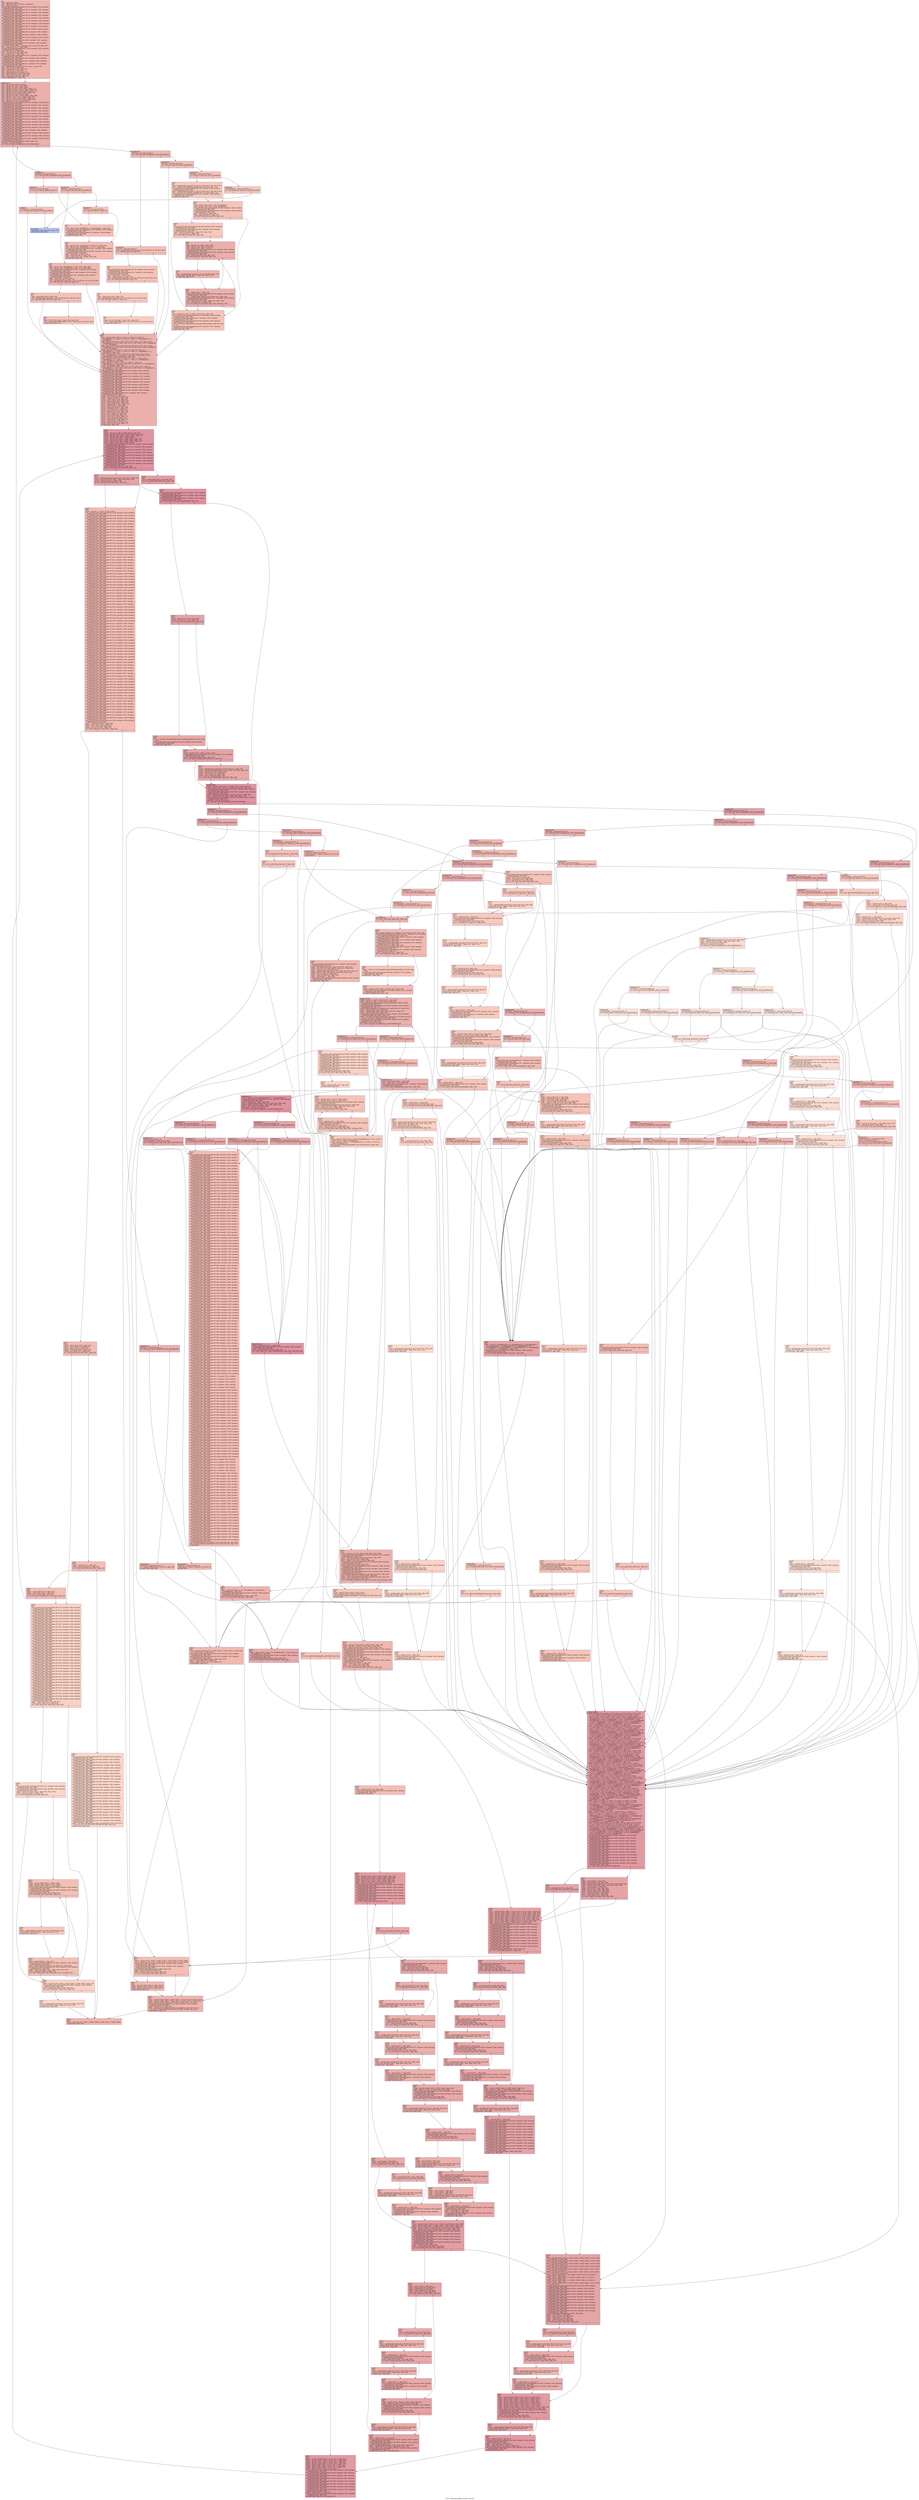 digraph "CFG for 'quotearg_buffer_restyled' function" {
	label="CFG for 'quotearg_buffer_restyled' function";

	Node0x166cdd0 [shape=record,color="#3d50c3ff", style=filled, fillcolor="#d8564670",label="{%9:\l  %10 = alloca i64, align 8\l  %11 = bitcast i64* %10 to %struct.__mbstate_t*\l  %12 = alloca i32, align 4\l  call void @llvm.dbg.value(metadata i8* %0, metadata !1638, metadata\l... !DIExpression()), !dbg !1696\l  call void @llvm.dbg.value(metadata i64 %1, metadata !1639, metadata\l... !DIExpression()), !dbg !1696\l  call void @llvm.dbg.value(metadata i8* %2, metadata !1640, metadata\l... !DIExpression()), !dbg !1696\l  call void @llvm.dbg.value(metadata i64 %3, metadata !1641, metadata\l... !DIExpression()), !dbg !1696\l  call void @llvm.dbg.value(metadata i32 %4, metadata !1642, metadata\l... !DIExpression()), !dbg !1696\l  call void @llvm.dbg.value(metadata i32 %5, metadata !1643, metadata\l... !DIExpression()), !dbg !1696\l  call void @llvm.dbg.value(metadata i32* %6, metadata !1644, metadata\l... !DIExpression()), !dbg !1696\l  call void @llvm.dbg.value(metadata i8* %7, metadata !1645, metadata\l... !DIExpression()), !dbg !1696\l  call void @llvm.dbg.value(metadata i8* %8, metadata !1646, metadata\l... !DIExpression()), !dbg !1696\l  call void @llvm.dbg.value(metadata i64 0, metadata !1648, metadata\l... !DIExpression()), !dbg !1696\l  call void @llvm.dbg.value(metadata i64 0, metadata !1649, metadata\l... !DIExpression()), !dbg !1696\l  call void @llvm.dbg.value(metadata i8* null, metadata !1650, metadata\l... !DIExpression()), !dbg !1696\l  call void @llvm.dbg.value(metadata i64 0, metadata !1651, metadata\l... !DIExpression()), !dbg !1696\l  call void @llvm.dbg.value(metadata i8 0, metadata !1652, metadata\l... !DIExpression()), !dbg !1696\l  %13 = tail call fastcc i64 @__ctype_get_mb_cur_max() #8, !dbg !1697\l  %14 = icmp eq i64 %13, 1, !dbg !1698\l  call void @llvm.dbg.value(metadata i1 %14, metadata !1653, metadata\l... !DIExpression()), !dbg !1696\l  %15 = lshr i32 %5, 1, !dbg !1699\l  %16 = trunc i32 %15 to i8, !dbg !1699\l  %17 = and i8 %16, 1, !dbg !1699\l  call void @llvm.dbg.value(metadata i8 %17, metadata !1654, metadata\l... !DIExpression()), !dbg !1696\l  call void @llvm.dbg.value(metadata i8 0, metadata !1655, metadata\l... !DIExpression()), !dbg !1696\l  call void @llvm.dbg.value(metadata i8 0, metadata !1656, metadata\l... !DIExpression()), !dbg !1696\l  call void @llvm.dbg.value(metadata i8 1, metadata !1657, metadata\l... !DIExpression()), !dbg !1696\l  %18 = getelementptr inbounds i8, i8* %2, i64 1, !dbg !1700\l  %19 = and i32 %5, 4, !dbg !1702\l  %20 = icmp eq i32 %19, 0, !dbg !1702\l  %21 = and i32 %5, 1, !dbg !1705\l  %22 = icmp eq i32 %21, 0, !dbg !1705\l  %23 = bitcast i64* %10 to i8*, !dbg !1708\l  %24 = bitcast i32* %12 to i8*, !dbg !1709\l  %25 = icmp eq i32* %6, null, !dbg !1710\l  br label %NodeBlock17, !dbg !1712\l}"];
	Node0x166cdd0 -> Node0x166d710;
	Node0x166d710 [shape=record,color="#3d50c3ff", style=filled, fillcolor="#d24b4070",label="{NodeBlock17:                                      \l  %26 = phi i32 [ %4, %9 ], [ 2, %586 ]\l  %27 = phi i8* [ %7, %9 ], [ %98, %586 ]\l  %28 = phi i8* [ %8, %9 ], [ %99, %586 ]\l  %29 = phi i64 [ 0, %9 ], [ %129, %586 ], !dbg !1713\l  %30 = phi i8* [ null, %9 ], [ %101, %586 ], !dbg !1714\l  %31 = phi i64 [ 0, %9 ], [ %102, %586 ], !dbg !1715\l  %32 = phi i8 [ 0, %9 ], [ %103, %586 ], !dbg !1716\l  %33 = phi i64 [ %3, %9 ], [ %570, %586 ]\l  %34 = phi i8 [ %17, %9 ], [ %104, %586 ], !dbg !1696\l  %35 = phi i8 [ 0, %9 ], [ %131, %586 ], !dbg !1717\l  %36 = phi i8 [ 0, %9 ], [ %132, %586 ], !dbg !1718\l  %37 = phi i8 [ 1, %9 ], [ %133, %586 ], !dbg !1719\l  %38 = phi i64 [ %1, %9 ], [ %129, %586 ]\l  call void @llvm.dbg.value(metadata i64 %38, metadata !1639, metadata\l... !DIExpression()), !dbg !1696\l  call void @llvm.dbg.value(metadata i8 %37, metadata !1657, metadata\l... !DIExpression()), !dbg !1696\l  call void @llvm.dbg.value(metadata i8 %36, metadata !1656, metadata\l... !DIExpression()), !dbg !1696\l  call void @llvm.dbg.value(metadata i8 %35, metadata !1655, metadata\l... !DIExpression()), !dbg !1696\l  call void @llvm.dbg.value(metadata i8 %34, metadata !1654, metadata\l... !DIExpression()), !dbg !1696\l  call void @llvm.dbg.value(metadata i64 %33, metadata !1641, metadata\l... !DIExpression()), !dbg !1696\l  call void @llvm.dbg.value(metadata i8 %32, metadata !1652, metadata\l... !DIExpression()), !dbg !1696\l  call void @llvm.dbg.value(metadata i64 %31, metadata !1651, metadata\l... !DIExpression()), !dbg !1696\l  call void @llvm.dbg.value(metadata i8* %30, metadata !1650, metadata\l... !DIExpression()), !dbg !1696\l  call void @llvm.dbg.value(metadata i64 %29, metadata !1649, metadata\l... !DIExpression()), !dbg !1696\l  call void @llvm.dbg.value(metadata i64 0, metadata !1648, metadata\l... !DIExpression()), !dbg !1696\l  call void @llvm.dbg.value(metadata i8* %28, metadata !1646, metadata\l... !DIExpression()), !dbg !1696\l  call void @llvm.dbg.value(metadata i8* %27, metadata !1645, metadata\l... !DIExpression()), !dbg !1696\l  call void @llvm.dbg.value(metadata i32 %26, metadata !1642, metadata\l... !DIExpression()), !dbg !1696\l  call void @llvm.dbg.label(metadata !1690), !dbg !1720\l  %Pivot18 = icmp slt i32 %26, 5\l  br i1 %Pivot18, label %NodeBlock5, label %NodeBlock15\l|{<s0>T|<s1>F}}"];
	Node0x166d710:s0 -> Node0x166d8f0;
	Node0x166d710:s1 -> Node0x166d760;
	Node0x166d760 [shape=record,color="#3d50c3ff", style=filled, fillcolor="#dc5d4a70",label="{NodeBlock15:                                      \l  %Pivot16 = icmp slt i32 %26, 7\l  br i1 %Pivot16, label %NodeBlock7, label %NodeBlock13\l|{<s0>T|<s1>F}}"];
	Node0x166d760:s0 -> Node0x166d8a0;
	Node0x166d760:s1 -> Node0x166d7b0;
	Node0x166d7b0 [shape=record,color="#3d50c3ff", style=filled, fillcolor="#e36c5570",label="{NodeBlock13:                                      \l  %Pivot14 = icmp slt i32 %26, 8\l  br i1 %Pivot14, label %96, label %NodeBlock11\l|{<s0>T|<s1>F}}"];
	Node0x166d7b0:s0 -> Node0x166df80;
	Node0x166d7b0:s1 -> Node0x166d800;
	Node0x166d800 [shape=record,color="#3d50c3ff", style=filled, fillcolor="#e8765c70",label="{NodeBlock11:                                      \l  %Pivot12 = icmp slt i32 %26, 10\l  br i1 %Pivot12, label %49, label %LeafBlock9\l|{<s0>T|<s1>F}}"];
	Node0x166d800:s0 -> Node0x166db70;
	Node0x166d800:s1 -> Node0x166d850;
	Node0x166d850 [shape=record,color="#3d50c3ff", style=filled, fillcolor="#ed836670",label="{LeafBlock9:                                       \l  %SwitchLeaf10 = icmp eq i32 %26, 10\l  br i1 %SwitchLeaf10, label %54, label %NewDefault\l|{<s0>T|<s1>F}}"];
	Node0x166d850:s0 -> Node0x166dbc0;
	Node0x166d850:s1 -> Node0x166df30;
	Node0x166d8a0 [shape=record,color="#3d50c3ff", style=filled, fillcolor="#e36c5570",label="{NodeBlock7:                                       \l  %Pivot8 = icmp slt i32 %26, 6\l  %39 = getelementptr inbounds [2 x i8], [2 x i8]* @.str.10.129, i64 0, i64 0\l  br i1 %Pivot8, label %40, label %96\l|{<s0>T|<s1>F}}"];
	Node0x166d8a0:s0 -> Node0x166da80;
	Node0x166d8a0:s1 -> Node0x166df80;
	Node0x166d8f0 [shape=record,color="#3d50c3ff", style=filled, fillcolor="#dc5d4a70",label="{NodeBlock5:                                       \l  %Pivot6 = icmp slt i32 %26, 2\l  br i1 %Pivot6, label %NodeBlock, label %NodeBlock3\l|{<s0>T|<s1>F}}"];
	Node0x166d8f0:s0 -> Node0x166d9e0;
	Node0x166d8f0:s1 -> Node0x166d940;
	Node0x166d940 [shape=record,color="#3d50c3ff", style=filled, fillcolor="#e36c5570",label="{NodeBlock3:                                       \l  %Pivot4 = icmp slt i32 %26, 3\l  br i1 %Pivot4, label %85, label %NodeBlock1\l|{<s0>T|<s1>F}}"];
	Node0x166d940:s0 -> Node0x166de40;
	Node0x166d940:s1 -> Node0x166d990;
	Node0x166d990 [shape=record,color="#3d50c3ff", style=filled, fillcolor="#e8765c70",label="{NodeBlock1:                                       \l  %Pivot2 = icmp slt i32 %26, 4\l  br i1 %Pivot2, label %77, label %79\l|{<s0>T|<s1>F}}"];
	Node0x166d990:s0 -> Node0x166dda0;
	Node0x166d990:s1 -> Node0x166ddf0;
	Node0x166d9e0 [shape=record,color="#3d50c3ff", style=filled, fillcolor="#e36c5570",label="{NodeBlock:                                        \l  %Pivot = icmp slt i32 %26, 1\l  br i1 %Pivot, label %LeafBlock, label %77\l|{<s0>T|<s1>F}}"];
	Node0x166d9e0:s0 -> Node0x166da30;
	Node0x166d9e0:s1 -> Node0x166dda0;
	Node0x166da30 [shape=record,color="#3d50c3ff", style=filled, fillcolor="#e97a5f70",label="{LeafBlock:                                        \l  %SwitchLeaf = icmp eq i32 %26, 0\l  br i1 %SwitchLeaf, label %96, label %NewDefault\l|{<s0>T|<s1>F}}"];
	Node0x166da30:s0 -> Node0x166df80;
	Node0x166da30:s1 -> Node0x166df30;
	Node0x166da80 [shape=record,color="#3d50c3ff", style=filled, fillcolor="#e8765c70",label="{%40:\l40:                                               \l  call void @llvm.dbg.value(metadata i8 %34, metadata !1654, metadata\l... !DIExpression()), !dbg !1696\l  call void @llvm.dbg.value(metadata i32 5, metadata !1642, metadata\l... !DIExpression()), !dbg !1696\l  %41 = and i8 %34, 1, !dbg !1721\l  %42 = icmp eq i8 %41, 0, !dbg !1721\l  %43 = getelementptr inbounds [2 x i8], [2 x i8]* @.str.10.129, i64 0, i64 0\l  br i1 %42, label %44, label %96, !dbg !1724\l|{<s0>T|<s1>F}}"];
	Node0x166da80:s0 -> Node0x166dad0;
	Node0x166da80:s1 -> Node0x166df80;
	Node0x166dad0 [shape=record,color="#3d50c3ff", style=filled, fillcolor="#ed836670",label="{%44:\l44:                                               \l  %45 = icmp eq i64 %38, 0, !dbg !1725\l  %46 = getelementptr inbounds [2 x i8], [2 x i8]* @.str.10.129, i64 0, i64 0\l  br i1 %45, label %96, label %47, !dbg !1728\l|{<s0>T|<s1>F}}"];
	Node0x166dad0:s0 -> Node0x166df80;
	Node0x166dad0:s1 -> Node0x166db20;
	Node0x166db20 [shape=record,color="#3d50c3ff", style=filled, fillcolor="#f08b6e70",label="{%47:\l47:                                               \l  store i8 34, i8* %0, align 1, !dbg !1725, !tbaa !1729\l  %48 = getelementptr inbounds [2 x i8], [2 x i8]* @.str.10.129, i64 0, i64 0\l  br label %96, !dbg !1725\l}"];
	Node0x166db20 -> Node0x166df80;
	Node0x166db70 [shape=record,color="#3d50c3ff", style=filled, fillcolor="#ed836670",label="{%49:\l49:                                               \l  %50 = getelementptr inbounds [2 x i8], [2 x i8]* @.str.11.127, i64 0, i64 0\l  %51 = call fastcc i8* @gettext_quote(i8* %50, i32 %26), !dbg !1732\l  call void @llvm.dbg.value(metadata i8* %51, metadata !1645, metadata\l... !DIExpression()), !dbg !1696\l  %52 = getelementptr inbounds [2 x i8], [2 x i8]* @.str.12.128, i64 0, i64 0\l  %53 = call fastcc i8* @gettext_quote(i8* %52, i32 %26), !dbg !1736\l  call void @llvm.dbg.value(metadata i8* %53, metadata !1646, metadata\l... !DIExpression()), !dbg !1696\l  br label %54, !dbg !1737\l}"];
	Node0x166db70 -> Node0x166dbc0;
	Node0x166dbc0 [shape=record,color="#3d50c3ff", style=filled, fillcolor="#e8765c70",label="{%54:\l54:                                               \l  %55 = phi i8* [ %51, %49 ], [ %27, %LeafBlock9 ]\l  %56 = phi i8* [ %53, %49 ], [ %28, %LeafBlock9 ]\l  call void @llvm.dbg.value(metadata i8* %56, metadata !1646, metadata\l... !DIExpression()), !dbg !1696\l  call void @llvm.dbg.value(metadata i8* %55, metadata !1645, metadata\l... !DIExpression()), !dbg !1696\l  %57 = and i8 %34, 1, !dbg !1738\l  %58 = icmp eq i8 %57, 0, !dbg !1738\l  br i1 %58, label %59, label %74, !dbg !1740\l|{<s0>T|<s1>F}}"];
	Node0x166dbc0:s0 -> Node0x166dc10;
	Node0x166dbc0:s1 -> Node0x166dd50;
	Node0x166dc10 [shape=record,color="#3d50c3ff", style=filled, fillcolor="#ed836670",label="{%59:\l59:                                               \l  call void @llvm.dbg.value(metadata i8* %55, metadata !1650, metadata\l... !DIExpression()), !dbg !1696\l  call void @llvm.dbg.value(metadata i64 0, metadata !1648, metadata\l... !DIExpression()), !dbg !1696\l  %60 = load i8, i8* %55, align 1, !dbg !1741, !tbaa !1729\l  %61 = icmp eq i8 %60, 0, !dbg !1744\l  br i1 %61, label %74, label %62, !dbg !1744\l|{<s0>T|<s1>F}}"];
	Node0x166dc10:s0 -> Node0x166dd50;
	Node0x166dc10:s1 -> Node0x166dc60;
	Node0x166dc60 [shape=record,color="#3d50c3ff", style=filled, fillcolor="#d24b4070",label="{%62:\l62:                                               \l  %63 = phi i8 [ %72, %69 ], [ %60, %59 ]\l  %64 = phi i8* [ %71, %69 ], [ %55, %59 ]\l  %65 = phi i64 [ %70, %69 ], [ 0, %59 ]\l  call void @llvm.dbg.value(metadata i8* %64, metadata !1650, metadata\l... !DIExpression()), !dbg !1696\l  call void @llvm.dbg.value(metadata i64 %65, metadata !1648, metadata\l... !DIExpression()), !dbg !1696\l  %66 = icmp ult i64 %65, %38, !dbg !1745\l  br i1 %66, label %67, label %69, !dbg !1748\l|{<s0>T|<s1>F}}"];
	Node0x166dc60:s0 -> Node0x166dcb0;
	Node0x166dc60:s1 -> Node0x166dd00;
	Node0x166dcb0 [shape=record,color="#3d50c3ff", style=filled, fillcolor="#d8564670",label="{%67:\l67:                                               \l  %68 = getelementptr inbounds i8, i8* %0, i64 %65, !dbg !1745\l  store i8 %63, i8* %68, align 1, !dbg !1745, !tbaa !1729\l  br label %69, !dbg !1745\l}"];
	Node0x166dcb0 -> Node0x166dd00;
	Node0x166dd00 [shape=record,color="#3d50c3ff", style=filled, fillcolor="#d24b4070",label="{%69:\l69:                                               \l  %70 = add i64 %65, 1, !dbg !1748\l  call void @llvm.dbg.value(metadata i64 %70, metadata !1648, metadata\l... !DIExpression()), !dbg !1696\l  %71 = getelementptr inbounds i8, i8* %64, i64 1, !dbg !1749\l  call void @llvm.dbg.value(metadata i8* %71, metadata !1650, metadata\l... !DIExpression()), !dbg !1696\l  %72 = load i8, i8* %71, align 1, !dbg !1741, !tbaa !1729\l  %73 = icmp eq i8 %72, 0, !dbg !1744\l  br i1 %73, label %74, label %62, !dbg !1744, !llvm.loop !1750\l|{<s0>T|<s1>F}}"];
	Node0x166dd00:s0 -> Node0x166dd50;
	Node0x166dd00:s1 -> Node0x166dc60;
	Node0x166dd50 [shape=record,color="#3d50c3ff", style=filled, fillcolor="#e8765c70",label="{%74:\l74:                                               \l  %75 = phi i64 [ 0, %54 ], [ 0, %59 ], [ %70, %69 ], !dbg !1752\l  call void @llvm.dbg.value(metadata i64 %75, metadata !1648, metadata\l... !DIExpression()), !dbg !1696\l  call void @llvm.dbg.value(metadata i8 1, metadata !1652, metadata\l... !DIExpression()), !dbg !1696\l  call void @llvm.dbg.value(metadata i8* %56, metadata !1650, metadata\l... !DIExpression()), !dbg !1696\l  %76 = call fastcc i64 @strlen(i8* nonnull dereferenceable(1) %56) #29, !dbg\l... !1753\l  call void @llvm.dbg.value(metadata i64 %76, metadata !1651, metadata\l... !DIExpression()), !dbg !1696\l  br label %96, !dbg !1754\l}"];
	Node0x166dd50 -> Node0x166df80;
	Node0x166dda0 [shape=record,color="#3d50c3ff", style=filled, fillcolor="#e36c5570",label="{%77:\l77:                                               \l  %78 = phi i8 [ %32, %NodeBlock ], [ 1, %NodeBlock1 ], !dbg !1696\l  call void @llvm.dbg.value(metadata i8 %78, metadata !1652, metadata\l... !DIExpression()), !dbg !1696\l  call void @llvm.dbg.value(metadata i8 1, metadata !1654, metadata\l... !DIExpression()), !dbg !1696\l  br label %79, !dbg !1755\l}"];
	Node0x166dda0 -> Node0x166ddf0;
	Node0x166ddf0 [shape=record,color="#3d50c3ff", style=filled, fillcolor="#e1675170",label="{%79:\l79:                                               \l  %80 = phi i8 [ %32, %NodeBlock1 ], [ %78, %77 ], !dbg !1716\l  %81 = phi i8 [ %34, %NodeBlock1 ], [ 1, %77 ], !dbg !1696\l  call void @llvm.dbg.value(metadata i8 %81, metadata !1654, metadata\l... !DIExpression()), !dbg !1696\l  call void @llvm.dbg.value(metadata i8 %80, metadata !1652, metadata\l... !DIExpression()), !dbg !1696\l  %82 = and i8 %81, 1, !dbg !1756\l  %83 = icmp eq i8 %82, 0, !dbg !1756\l  %84 = select i1 %83, i8 1, i8 %80, !dbg !1758\l  br label %85, !dbg !1758\l}"];
	Node0x166ddf0 -> Node0x166de40;
	Node0x166de40 [shape=record,color="#3d50c3ff", style=filled, fillcolor="#de614d70",label="{%85:\l85:                                               \l  %86 = phi i8 [ %32, %NodeBlock3 ], [ %84, %79 ], !dbg !1696\l  %87 = phi i8 [ %34, %NodeBlock3 ], [ %81, %79 ], !dbg !1699\l  call void @llvm.dbg.value(metadata i8 %87, metadata !1654, metadata\l... !DIExpression()), !dbg !1696\l  call void @llvm.dbg.value(metadata i8 %86, metadata !1652, metadata\l... !DIExpression()), !dbg !1696\l  call void @llvm.dbg.value(metadata i32 2, metadata !1642, metadata\l... !DIExpression()), !dbg !1696\l  %88 = and i8 %87, 1, !dbg !1759\l  %89 = icmp eq i8 %88, 0, !dbg !1759\l  %90 = getelementptr inbounds [2 x i8], [2 x i8]* @.str.12.128, i64 0, i64 0\l  br i1 %89, label %91, label %96, !dbg !1761\l|{<s0>T|<s1>F}}"];
	Node0x166de40:s0 -> Node0x166de90;
	Node0x166de40:s1 -> Node0x166df80;
	Node0x166de90 [shape=record,color="#3d50c3ff", style=filled, fillcolor="#e5705870",label="{%91:\l91:                                               \l  %92 = icmp eq i64 %38, 0, !dbg !1762\l  %93 = getelementptr inbounds [2 x i8], [2 x i8]* @.str.12.128, i64 0, i64 0\l  br i1 %92, label %96, label %94, !dbg !1765\l|{<s0>T|<s1>F}}"];
	Node0x166de90:s0 -> Node0x166df80;
	Node0x166de90:s1 -> Node0x166dee0;
	Node0x166dee0 [shape=record,color="#3d50c3ff", style=filled, fillcolor="#e8765c70",label="{%94:\l94:                                               \l  store i8 39, i8* %0, align 1, !dbg !1762, !tbaa !1729\l  %95 = getelementptr inbounds [2 x i8], [2 x i8]* @.str.12.128, i64 0, i64 0\l  br label %96, !dbg !1762\l}"];
	Node0x166dee0 -> Node0x166df80;
	Node0x166df30 [shape=record,color="#3d50c3ff", style=filled, fillcolor="#5572df70",label="{NewDefault:                                       \l  call fastcc void @abort() #30, !dbg !1766\l  unreachable, !dbg !1766\l}"];
	Node0x166df80 [shape=record,color="#3d50c3ff", style=filled, fillcolor="#d24b4070",label="{%96:\l96:                                               \l  %97 = phi i32 [ %26, %74 ], [ 5, %47 ], [ 5, %44 ], [ 5, %40 ], [ 7,\l... %NodeBlock13 ], [ 2, %94 ], [ 2, %91 ], [ 2, %85 ], [ 5, %NodeBlock7 ], [ 0,\l... %LeafBlock ]\l  %98 = phi i8* [ %55, %74 ], [ %27, %47 ], [ %27, %44 ], [ %27, %40 ], [ %27,\l... %NodeBlock13 ], [ %27, %94 ], [ %27, %91 ], [ %27, %85 ], [ %27, %NodeBlock7\l... ], [ %27, %LeafBlock ]\l  %99 = phi i8* [ %56, %74 ], [ %28, %47 ], [ %28, %44 ], [ %28, %40 ], [ %28,\l... %NodeBlock13 ], [ %28, %94 ], [ %28, %91 ], [ %28, %85 ], [ %28, %NodeBlock7\l... ], [ %28, %LeafBlock ]\l  %100 = phi i64 [ %75, %74 ], [ 1, %47 ], [ 1, %44 ], [ 0, %40 ], [ 0,\l... %NodeBlock13 ], [ 1, %94 ], [ 1, %91 ], [ 0, %85 ], [ 0, %NodeBlock7 ], [ 0,\l... %LeafBlock ], !dbg !1752\l  %101 = phi i8* [ %56, %74 ], [ %48, %47 ], [ %46, %44 ], [ %43, %40 ], [\l... %30, %NodeBlock13 ], [ %95, %94 ], [ %93, %91 ], [ %90, %85 ], [ %39,\l... %NodeBlock7 ], [ %30, %LeafBlock ], !dbg !1696\l  %102 = phi i64 [ %76, %74 ], [ 1, %47 ], [ 1, %44 ], [ 1, %40 ], [ %31,\l... %NodeBlock13 ], [ 1, %94 ], [ 1, %91 ], [ 1, %85 ], [ 1, %NodeBlock7 ], [\l... %31, %LeafBlock ], !dbg !1696\l  %103 = phi i8 [ 1, %74 ], [ 1, %47 ], [ 1, %44 ], [ 1, %40 ], [ 1,\l... %NodeBlock13 ], [ %86, %94 ], [ %86, %91 ], [ %86, %85 ], [ 1, %NodeBlock7 ],\l... [ %32, %LeafBlock ], !dbg !1696\l  %104 = phi i8 [ %34, %74 ], [ %34, %47 ], [ %34, %44 ], [ %34, %40 ], [ 0,\l... %NodeBlock13 ], [ %87, %94 ], [ %87, %91 ], [ %87, %85 ], [ 1, %NodeBlock7 ],\l... [ 0, %LeafBlock ], !dbg !1696\l  call void @llvm.dbg.value(metadata i8 %104, metadata !1654, metadata\l... !DIExpression()), !dbg !1696\l  call void @llvm.dbg.value(metadata i8 %103, metadata !1652, metadata\l... !DIExpression()), !dbg !1696\l  call void @llvm.dbg.value(metadata i64 %102, metadata !1651, metadata\l... !DIExpression()), !dbg !1696\l  call void @llvm.dbg.value(metadata i8* %101, metadata !1650, metadata\l... !DIExpression()), !dbg !1696\l  call void @llvm.dbg.value(metadata i64 %100, metadata !1648, metadata\l... !DIExpression()), !dbg !1696\l  call void @llvm.dbg.value(metadata i8* %99, metadata !1646, metadata\l... !DIExpression()), !dbg !1696\l  call void @llvm.dbg.value(metadata i8* %98, metadata !1645, metadata\l... !DIExpression()), !dbg !1696\l  call void @llvm.dbg.value(metadata i32 %97, metadata !1642, metadata\l... !DIExpression()), !dbg !1696\l  call void @llvm.dbg.value(metadata i64 0, metadata !1647, metadata\l... !DIExpression()), !dbg !1696\l  %105 = and i8 %103, 1, !dbg !1767\l  %106 = icmp ne i8 %105, 0, !dbg !1767\l  %107 = icmp ne i32 %97, 2, !dbg !1767\l  %108 = and i1 %107, %106, !dbg !1767\l  %109 = icmp ne i64 %102, 0, !dbg !1767\l  %110 = and i1 %109, %108, !dbg !1767\l  %111 = icmp ugt i64 %102, 1, !dbg !1767\l  %112 = and i8 %104, 1, !dbg !1769\l  %113 = icmp eq i8 %112, 0, !dbg !1769\l  %114 = icmp eq i32 %97, 2, !dbg !1772\l  %115 = or i1 %107, %113, !dbg !1774\l  %116 = icmp ne i8 %112, 0, !dbg !1776\l  %117 = and i1 %114, %116, !dbg !1776\l  %118 = xor i1 %106, true, !dbg !1777\l  %119 = xor i1 %108, true, !dbg !1710\l  %120 = and i1 %113, %119, !dbg !1710\l  %121 = or i1 %25, %120, !dbg !1710\l  %122 = and i8 %103, %104, !dbg !1778\l  %123 = and i8 %122, 1, !dbg !1778\l  %124 = icmp ne i8 %123, 0, !dbg !1778\l  %125 = and i1 %124, %109, !dbg !1778\l  br label %126, !dbg !1780\l}"];
	Node0x166df80 -> Node0x166dfd0;
	Node0x166dfd0 [shape=record,color="#b70d28ff", style=filled, fillcolor="#b70d2870",label="{%126:\l126:                                              \l  %127 = phi i64 [ 0, %96 ], [ %568, %559 ], !dbg !1781\l  %128 = phi i64 [ %100, %96 ], [ %561, %559 ], !dbg !1752\l  %129 = phi i64 [ %29, %96 ], [ %562, %559 ], !dbg !1713\l  %130 = phi i64 [ %33, %96 ], [ %563, %559 ]\l  %131 = phi i8 [ %35, %96 ], [ %564, %559 ], !dbg !1717\l  %132 = phi i8 [ %36, %96 ], [ %565, %559 ], !dbg !1718\l  %133 = phi i8 [ %37, %96 ], [ %566, %559 ], !dbg !1719\l  %134 = phi i64 [ %38, %96 ], [ %567, %559 ]\l  call void @llvm.dbg.value(metadata i64 %134, metadata !1639, metadata\l... !DIExpression()), !dbg !1696\l  call void @llvm.dbg.value(metadata i8 %133, metadata !1657, metadata\l... !DIExpression()), !dbg !1696\l  call void @llvm.dbg.value(metadata i8 %132, metadata !1656, metadata\l... !DIExpression()), !dbg !1696\l  call void @llvm.dbg.value(metadata i8 %131, metadata !1655, metadata\l... !DIExpression()), !dbg !1696\l  call void @llvm.dbg.value(metadata i64 %130, metadata !1641, metadata\l... !DIExpression()), !dbg !1696\l  call void @llvm.dbg.value(metadata i64 %129, metadata !1649, metadata\l... !DIExpression()), !dbg !1696\l  call void @llvm.dbg.value(metadata i64 %128, metadata !1648, metadata\l... !DIExpression()), !dbg !1696\l  call void @llvm.dbg.value(metadata i64 %127, metadata !1647, metadata\l... !DIExpression()), !dbg !1696\l  %135 = icmp eq i64 %130, -1, !dbg !1782\l  br i1 %135, label %136, label %140, !dbg !1783\l|{<s0>T|<s1>F}}"];
	Node0x166dfd0:s0 -> Node0x166e020;
	Node0x166dfd0:s1 -> Node0x166e070;
	Node0x166e020 [shape=record,color="#3d50c3ff", style=filled, fillcolor="#c5333470",label="{%136:\l136:                                              \l  %137 = getelementptr inbounds i8, i8* %2, i64 %127, !dbg !1784\l  %138 = load i8, i8* %137, align 1, !dbg !1784, !tbaa !1729\l  %139 = icmp eq i8 %138, 0, !dbg !1785\l  br i1 %139, label %569, label %142, !dbg !1786\l|{<s0>T|<s1>F}}"];
	Node0x166e020:s0 -> Node0x1671c20;
	Node0x166e020:s1 -> Node0x166e0c0;
	Node0x166e070 [shape=record,color="#b70d28ff", style=filled, fillcolor="#be242e70",label="{%140:\l140:                                              \l  %141 = icmp eq i64 %127, %130, !dbg !1787\l  br i1 %141, label %569, label %142, !dbg !1786\l|{<s0>T|<s1>F}}"];
	Node0x166e070:s0 -> Node0x1671c20;
	Node0x166e070:s1 -> Node0x166e0c0;
	Node0x166e0c0 [shape=record,color="#b70d28ff", style=filled, fillcolor="#b70d2870",label="{%142:\l142:                                              \l  call void @llvm.dbg.value(metadata i8 0, metadata !1663, metadata\l... !DIExpression()), !dbg !1788\l  call void @llvm.dbg.value(metadata i8 0, metadata !1664, metadata\l... !DIExpression()), !dbg !1788\l  call void @llvm.dbg.value(metadata i8 0, metadata !1665, metadata\l... !DIExpression()), !dbg !1788\l  br i1 %110, label %143, label %NodeBlock86, !dbg !1789\l|{<s0>T|<s1>F}}"];
	Node0x166e0c0:s0 -> Node0x166e110;
	Node0x166e0c0:s1 -> Node0x166e250;
	Node0x166e110 [shape=record,color="#3d50c3ff", style=filled, fillcolor="#c32e3170",label="{%143:\l143:                                              \l  %144 = add i64 %127, %102, !dbg !1790\l  %145 = and i1 %111, %135, !dbg !1791\l  br i1 %145, label %146, label %148, !dbg !1791\l|{<s0>T|<s1>F}}"];
	Node0x166e110:s0 -> Node0x166e160;
	Node0x166e110:s1 -> Node0x166e1b0;
	Node0x166e160 [shape=record,color="#3d50c3ff", style=filled, fillcolor="#ca3b3770",label="{%146:\l146:                                              \l  %147 = call fastcc i64 @strlen(i8* nonnull dereferenceable(1) %2) #29, !dbg\l... !1792\l  call void @llvm.dbg.value(metadata i64 %147, metadata !1641, metadata\l... !DIExpression()), !dbg !1696\l  br label %148, !dbg !1793\l}"];
	Node0x166e160 -> Node0x166e1b0;
	Node0x166e1b0 [shape=record,color="#3d50c3ff", style=filled, fillcolor="#c32e3170",label="{%148:\l148:                                              \l  %149 = phi i64 [ %147, %146 ], [ %130, %143 ]\l  call void @llvm.dbg.value(metadata i64 %149, metadata !1641, metadata\l... !DIExpression()), !dbg !1696\l  %150 = icmp ugt i64 %144, %149, !dbg !1794\l  br i1 %150, label %NodeBlock86, label %151, !dbg !1795\l|{<s0>T|<s1>F}}"];
	Node0x166e1b0:s0 -> Node0x166e250;
	Node0x166e1b0:s1 -> Node0x166e200;
	Node0x166e200 [shape=record,color="#3d50c3ff", style=filled, fillcolor="#ca3b3770",label="{%151:\l151:                                              \l  %152 = getelementptr inbounds i8, i8* %2, i64 %127, !dbg !1796\l  %153 = call fastcc i32 @bcmp(i8* %152, i8* %101, i64 %102), !dbg !1797\l  %154 = icmp ne i32 %153, 0, !dbg !1798\l  %155 = or i1 %154, %113, !dbg !1799\l  %156 = xor i1 %154, true, !dbg !1799\l  %157 = zext i1 %156 to i8, !dbg !1799\l  br i1 %155, label %NodeBlock86, label %626, !dbg !1799\l|{<s0>T|<s1>F}}"];
	Node0x166e200:s0 -> Node0x166e250;
	Node0x166e200:s1 -> Node0x16720d0;
	Node0x166e250 [shape=record,color="#b70d28ff", style=filled, fillcolor="#b70d2870",label="{NodeBlock86:                                      \l  %158 = phi i64 [ %149, %151 ], [ %149, %148 ], [ %130, %142 ]\l  %159 = phi i8 [ %157, %151 ], [ 0, %148 ], [ 0, %142 ], !dbg !1788\l  call void @llvm.dbg.value(metadata i8 %159, metadata !1663, metadata\l... !DIExpression()), !dbg !1788\l  call void @llvm.dbg.value(metadata i64 %158, metadata !1641, metadata\l... !DIExpression()), !dbg !1696\l  %160 = getelementptr inbounds i8, i8* %2, i64 %127, !dbg !1800\l  %161 = load i8, i8* %160, align 1, !dbg !1800, !tbaa !1729\l  call void @llvm.dbg.value(metadata i8 %161, metadata !1658, metadata\l... !DIExpression()), !dbg !1788\l  %Pivot87 = icmp slt i8 %161, 40\l  br i1 %Pivot87, label %NodeBlock50, label %NodeBlock84\l|{<s0>T|<s1>F}}"];
	Node0x166e250:s0 -> Node0x166e7f0;
	Node0x166e250:s1 -> Node0x166e2a0;
	Node0x166e2a0 [shape=record,color="#3d50c3ff", style=filled, fillcolor="#c32e3170",label="{NodeBlock84:                                      \l  %Pivot85 = icmp slt i8 %161, 94\l  br i1 %Pivot85, label %NodeBlock66, label %NodeBlock82\l|{<s0>T|<s1>F}}"];
	Node0x166e2a0:s0 -> Node0x166e570;
	Node0x166e2a0:s1 -> Node0x166e2f0;
	Node0x166e2f0 [shape=record,color="#3d50c3ff", style=filled, fillcolor="#cc403a70",label="{NodeBlock82:                                      \l  %Pivot83 = icmp slt i8 %161, 123\l  br i1 %Pivot83, label %NodeBlock72, label %NodeBlock80\l|{<s0>T|<s1>F}}"];
	Node0x166e2f0:s0 -> Node0x166e480;
	Node0x166e2f0:s1 -> Node0x166e340;
	Node0x166e340 [shape=record,color="#3d50c3ff", style=filled, fillcolor="#d24b4070",label="{NodeBlock80:                                      \l  %Pivot81 = icmp slt i8 %161, 125\l  br i1 %Pivot81, label %NodeBlock74, label %NodeBlock78\l|{<s0>T|<s1>F}}"];
	Node0x166e340:s0 -> Node0x166e430;
	Node0x166e340:s1 -> Node0x166e390;
	Node0x166e390 [shape=record,color="#3d50c3ff", style=filled, fillcolor="#dc5d4a70",label="{NodeBlock78:                                      \l  %Pivot79 = icmp slt i8 %161, 126\l  br i1 %Pivot79, label %NodeBlock119, label %LeafBlock76\l|{<s0>T|<s1>F}}"];
	Node0x166e390:s0 -> Node0x166fd30;
	Node0x166e390:s1 -> Node0x166e3e0;
	Node0x166e3e0 [shape=record,color="#3d50c3ff", style=filled, fillcolor="#e1675170",label="{LeafBlock76:                                      \l  %SwitchLeaf77 = icmp eq i8 %161, 126\l  br i1 %SwitchLeaf77, label %258, label %NewDefault19\l|{<s0>T|<s1>F}}"];
	Node0x166e3e0:s0 -> Node0x166fe70;
	Node0x166e3e0:s1 -> Node0x16701e0;
	Node0x166e430 [shape=record,color="#3d50c3ff", style=filled, fillcolor="#dc5d4a70",label="{NodeBlock74:                                      \l  %Pivot75 = icmp slt i8 %161, 124\l  br i1 %Pivot75, label %NodeBlock119, label %259\l|{<s0>T|<s1>F}}"];
	Node0x166e430:s0 -> Node0x166fd30;
	Node0x166e430:s1 -> Node0x166fec0;
	Node0x166e480 [shape=record,color="#3d50c3ff", style=filled, fillcolor="#d24b4070",label="{NodeBlock72:                                      \l  %Pivot73 = icmp slt i8 %161, 96\l  br i1 %Pivot73, label %NodeBlock68, label %NodeBlock70\l|{<s0>T|<s1>F}}"];
	Node0x166e480:s0 -> Node0x166e520;
	Node0x166e480:s1 -> Node0x166e4d0;
	Node0x166e4d0 [shape=record,color="#3d50c3ff", style=filled, fillcolor="#dc5d4a70",label="{NodeBlock70:                                      \l  %Pivot71 = icmp slt i8 %161, 97\l  br i1 %Pivot71, label %259, label %NewDefault88\l|{<s0>T|<s1>F}}"];
	Node0x166e4d0:s0 -> Node0x166fec0;
	Node0x166e4d0:s1 -> Node0x1671450;
	Node0x166e520 [shape=record,color="#3d50c3ff", style=filled, fillcolor="#dc5d4a70",label="{NodeBlock68:                                      \l  %Pivot69 = icmp slt i8 %161, 95\l  br i1 %Pivot69, label %259, label %NewDefault88\l|{<s0>T|<s1>F}}"];
	Node0x166e520:s0 -> Node0x166fec0;
	Node0x166e520:s1 -> Node0x1671450;
	Node0x166e570 [shape=record,color="#3d50c3ff", style=filled, fillcolor="#cc403a70",label="{NodeBlock66:                                      \l  %Pivot67 = icmp slt i8 %161, 65\l  br i1 %Pivot67, label %NodeBlock58, label %NodeBlock64\l|{<s0>T|<s1>F}}"];
	Node0x166e570:s0 -> Node0x166e6b0;
	Node0x166e570:s1 -> Node0x166e5c0;
	Node0x166e5c0 [shape=record,color="#3d50c3ff", style=filled, fillcolor="#d24b4070",label="{NodeBlock64:                                      \l  %Pivot65 = icmp slt i8 %161, 92\l  br i1 %Pivot65, label %NodeBlock60, label %NodeBlock62\l|{<s0>T|<s1>F}}"];
	Node0x166e5c0:s0 -> Node0x166e660;
	Node0x166e5c0:s1 -> Node0x166e610;
	Node0x166e610 [shape=record,color="#3d50c3ff", style=filled, fillcolor="#dc5d4a70",label="{NodeBlock62:                                      \l  %Pivot63 = icmp slt i8 %161, 93\l  br i1 %Pivot63, label %247, label %NewDefault88\l|{<s0>T|<s1>F}}"];
	Node0x166e610:s0 -> Node0x166fba0;
	Node0x166e610:s1 -> Node0x1671450;
	Node0x166e660 [shape=record,color="#3d50c3ff", style=filled, fillcolor="#dc5d4a70",label="{NodeBlock60:                                      \l  %Pivot61 = icmp slt i8 %161, 91\l  br i1 %Pivot61, label %NewDefault88, label %259\l|{<s0>T|<s1>F}}"];
	Node0x166e660:s0 -> Node0x1671450;
	Node0x166e660:s1 -> Node0x166fec0;
	Node0x166e6b0 [shape=record,color="#3d50c3ff", style=filled, fillcolor="#d24b4070",label="{NodeBlock58:                                      \l  %Pivot59 = icmp slt i8 %161, 59\l  br i1 %Pivot59, label %NodeBlock52, label %NodeBlock56\l|{<s0>T|<s1>F}}"];
	Node0x166e6b0:s0 -> Node0x166e7a0;
	Node0x166e6b0:s1 -> Node0x166e700;
	Node0x166e700 [shape=record,color="#3d50c3ff", style=filled, fillcolor="#dc5d4a70",label="{NodeBlock56:                                      \l  %Pivot57 = icmp slt i8 %161, 63\l  br i1 %Pivot57, label %259, label %LeafBlock54\l|{<s0>T|<s1>F}}"];
	Node0x166e700:s0 -> Node0x166fec0;
	Node0x166e700:s1 -> Node0x166e750;
	Node0x166e750 [shape=record,color="#3d50c3ff", style=filled, fillcolor="#e1675170",label="{LeafBlock54:                                      \l  %SwitchLeaf55 = icmp eq i8 %161, 63\l  br i1 %SwitchLeaf55, label %NodeBlock93, label %NewDefault19\l|{<s0>T|<s1>F}}"];
	Node0x166e750:s0 -> Node0x166f380;
	Node0x166e750:s1 -> Node0x16701e0;
	Node0x166e7a0 [shape=record,color="#3d50c3ff", style=filled, fillcolor="#dc5d4a70",label="{NodeBlock52:                                      \l  %Pivot53 = icmp slt i8 %161, 43\l  br i1 %Pivot53, label %259, label %NewDefault88\l|{<s0>T|<s1>F}}"];
	Node0x166e7a0:s0 -> Node0x166fec0;
	Node0x166e7a0:s1 -> Node0x1671450;
	Node0x166e7f0 [shape=record,color="#3d50c3ff", style=filled, fillcolor="#c32e3170",label="{NodeBlock50:                                      \l  %Pivot51 = icmp slt i8 %161, 13\l  br i1 %Pivot51, label %NodeBlock32, label %NodeBlock48\l|{<s0>T|<s1>F}}"];
	Node0x166e7f0:s0 -> Node0x166eac0;
	Node0x166e7f0:s1 -> Node0x166e840;
	Node0x166e840 [shape=record,color="#3d50c3ff", style=filled, fillcolor="#cc403a70",label="{NodeBlock48:                                      \l  %Pivot49 = icmp slt i8 %161, 36\l  br i1 %Pivot49, label %NodeBlock40, label %NodeBlock46\l|{<s0>T|<s1>F}}"];
	Node0x166e840:s0 -> Node0x166e980;
	Node0x166e840:s1 -> Node0x166e890;
	Node0x166e890 [shape=record,color="#3d50c3ff", style=filled, fillcolor="#d24b4070",label="{NodeBlock46:                                      \l  %Pivot47 = icmp slt i8 %161, 38\l  br i1 %Pivot47, label %NodeBlock42, label %NodeBlock44\l|{<s0>T|<s1>F}}"];
	Node0x166e890:s0 -> Node0x166e930;
	Node0x166e890:s1 -> Node0x166e8e0;
	Node0x166e8e0 [shape=record,color="#3d50c3ff", style=filled, fillcolor="#dc5d4a70",label="{NodeBlock44:                                      \l  %Pivot45 = icmp slt i8 %161, 39\l  br i1 %Pivot45, label %259, label %261\l|{<s0>T|<s1>F}}"];
	Node0x166e8e0:s0 -> Node0x166fec0;
	Node0x166e8e0:s1 -> Node0x166ff10;
	Node0x166e930 [shape=record,color="#3d50c3ff", style=filled, fillcolor="#dc5d4a70",label="{NodeBlock42:                                      \l  %Pivot43 = icmp slt i8 %161, 37\l  br i1 %Pivot43, label %259, label %NewDefault88\l|{<s0>T|<s1>F}}"];
	Node0x166e930:s0 -> Node0x166fec0;
	Node0x166e930:s1 -> Node0x1671450;
	Node0x166e980 [shape=record,color="#3d50c3ff", style=filled, fillcolor="#d24b4070",label="{NodeBlock40:                                      \l  %Pivot41 = icmp slt i8 %161, 33\l  br i1 %Pivot41, label %NodeBlock36, label %NodeBlock38\l|{<s0>T|<s1>F}}"];
	Node0x166e980:s0 -> Node0x166ea20;
	Node0x166e980:s1 -> Node0x166e9d0;
	Node0x166e9d0 [shape=record,color="#3d50c3ff", style=filled, fillcolor="#dc5d4a70",label="{NodeBlock38:                                      \l  %Pivot39 = icmp slt i8 %161, 35\l  br i1 %Pivot39, label %259, label %258\l|{<s0>T|<s1>F}}"];
	Node0x166e9d0:s0 -> Node0x166fec0;
	Node0x166e9d0:s1 -> Node0x166fe70;
	Node0x166ea20 [shape=record,color="#3d50c3ff", style=filled, fillcolor="#dc5d4a70",label="{NodeBlock36:                                      \l  %Pivot37 = icmp slt i8 %161, 32\l  br i1 %Pivot37, label %LeafBlock34, label %259\l|{<s0>T|<s1>F}}"];
	Node0x166ea20:s0 -> Node0x166ea70;
	Node0x166ea20:s1 -> Node0x166fec0;
	Node0x166ea70 [shape=record,color="#3d50c3ff", style=filled, fillcolor="#e1675170",label="{LeafBlock34:                                      \l  %SwitchLeaf35 = icmp eq i8 %161, 13\l  br i1 %SwitchLeaf35, label %250, label %NewDefault19\l|{<s0>T|<s1>F}}"];
	Node0x166ea70:s0 -> Node0x166fc90;
	Node0x166ea70:s1 -> Node0x16701e0;
	Node0x166eac0 [shape=record,color="#3d50c3ff", style=filled, fillcolor="#cc403a70",label="{NodeBlock32:                                      \l  %Pivot33 = icmp slt i8 %161, 9\l  br i1 %Pivot33, label %NodeBlock24, label %NodeBlock30\l|{<s0>T|<s1>F}}"];
	Node0x166eac0:s0 -> Node0x166ec00;
	Node0x166eac0:s1 -> Node0x166eb10;
	Node0x166eb10 [shape=record,color="#3d50c3ff", style=filled, fillcolor="#d24b4070",label="{NodeBlock30:                                      \l  %Pivot31 = icmp slt i8 %161, 11\l  br i1 %Pivot31, label %NodeBlock26, label %NodeBlock28\l|{<s0>T|<s1>F}}"];
	Node0x166eb10:s0 -> Node0x166ebb0;
	Node0x166eb10:s1 -> Node0x166eb60;
	Node0x166eb60 [shape=record,color="#3d50c3ff", style=filled, fillcolor="#dc5d4a70",label="{NodeBlock28:                                      \l  %Pivot29 = icmp slt i8 %161, 12\l  %. = select i1 %Pivot29, i8 118, i8 102, !dbg !1801\l  br label %252, !dbg !1801\l}"];
	Node0x166eb60 -> Node0x166fce0;
	Node0x166ebb0 [shape=record,color="#3d50c3ff", style=filled, fillcolor="#dc5d4a70",label="{NodeBlock26:                                      \l  %Pivot27 = icmp slt i8 %161, 10\l  %spec.select = select i1 %Pivot27, i8 116, i8 110\l  br label %250\l}"];
	Node0x166ebb0 -> Node0x166fc90;
	Node0x166ec00 [shape=record,color="#3d50c3ff", style=filled, fillcolor="#d24b4070",label="{NodeBlock24:                                      \l  %Pivot25 = icmp slt i8 %161, 7\l  br i1 %Pivot25, label %LeafBlock20, label %NodeBlock22\l|{<s0>T|<s1>F}}"];
	Node0x166ec00:s0 -> Node0x166eca0;
	Node0x166ec00:s1 -> Node0x166ec50;
	Node0x166ec50 [shape=record,color="#3d50c3ff", style=filled, fillcolor="#dc5d4a70",label="{NodeBlock22:                                      \l  %Pivot23 = icmp slt i8 %161, 8\l  %spec.select145 = select i1 %Pivot23, i8 97, i8 98\l  br label %252\l}"];
	Node0x166ec50 -> Node0x166fce0;
	Node0x166eca0 [shape=record,color="#3d50c3ff", style=filled, fillcolor="#dc5d4a70",label="{LeafBlock20:                                      \l  %SwitchLeaf21 = icmp eq i8 %161, 0\l  br i1 %SwitchLeaf21, label %162, label %NewDefault19\l|{<s0>T|<s1>F}}"];
	Node0x166eca0:s0 -> Node0x166ecf0;
	Node0x166eca0:s1 -> Node0x16701e0;
	Node0x166ecf0 [shape=record,color="#3d50c3ff", style=filled, fillcolor="#e5705870",label="{%162:\l162:                                              \l  br i1 %106, label %163, label %211, !dbg !1802\l|{<s0>T|<s1>F}}"];
	Node0x166ecf0:s0 -> Node0x166ed40;
	Node0x166ecf0:s1 -> Node0x166f330;
	Node0x166ed40 [shape=record,color="#3d50c3ff", style=filled, fillcolor="#e97a5f70",label="{%163:\l163:                                              \l  br i1 %113, label %164, label %617, !dbg !1803\l|{<s0>T|<s1>F}}"];
	Node0x166ed40:s0 -> Node0x166ed90;
	Node0x166ed40:s1 -> Node0x1672030;
	Node0x166ed90 [shape=record,color="#3d50c3ff", style=filled, fillcolor="#e97a5f70",label="{%164:\l164:                                              \l  call void @llvm.dbg.value(metadata i8 1, metadata !1664, metadata\l... !DIExpression()), !dbg !1788\l  %165 = and i8 %131, 1, !dbg !1806\l  %166 = icmp eq i8 %165, 0, !dbg !1806\l  %167 = and i1 %114, %166, !dbg !1806\l  br i1 %167, label %168, label %184, !dbg !1806\l|{<s0>T|<s1>F}}"];
	Node0x166ed90:s0 -> Node0x166ede0;
	Node0x166ed90:s1 -> Node0x166f010;
	Node0x166ede0 [shape=record,color="#3d50c3ff", style=filled, fillcolor="#ef886b70",label="{%168:\l168:                                              \l  %169 = icmp ult i64 %128, %134, !dbg !1808\l  br i1 %169, label %170, label %172, !dbg !1812\l|{<s0>T|<s1>F}}"];
	Node0x166ede0:s0 -> Node0x166ee30;
	Node0x166ede0:s1 -> Node0x166ee80;
	Node0x166ee30 [shape=record,color="#3d50c3ff", style=filled, fillcolor="#f3947570",label="{%170:\l170:                                              \l  %171 = getelementptr inbounds i8, i8* %0, i64 %128, !dbg !1808\l  store i8 39, i8* %171, align 1, !dbg !1808, !tbaa !1729\l  br label %172, !dbg !1808\l}"];
	Node0x166ee30 -> Node0x166ee80;
	Node0x166ee80 [shape=record,color="#3d50c3ff", style=filled, fillcolor="#ef886b70",label="{%172:\l172:                                              \l  %173 = add i64 %128, 1, !dbg !1812\l  call void @llvm.dbg.value(metadata i64 %173, metadata !1648, metadata\l... !DIExpression()), !dbg !1696\l  %174 = icmp ult i64 %173, %134, !dbg !1813\l  br i1 %174, label %175, label %177, !dbg !1816\l|{<s0>T|<s1>F}}"];
	Node0x166ee80:s0 -> Node0x166eed0;
	Node0x166ee80:s1 -> Node0x166ef20;
	Node0x166eed0 [shape=record,color="#3d50c3ff", style=filled, fillcolor="#f3947570",label="{%175:\l175:                                              \l  %176 = getelementptr inbounds i8, i8* %0, i64 %173, !dbg !1813\l  store i8 36, i8* %176, align 1, !dbg !1813, !tbaa !1729\l  br label %177, !dbg !1813\l}"];
	Node0x166eed0 -> Node0x166ef20;
	Node0x166ef20 [shape=record,color="#3d50c3ff", style=filled, fillcolor="#ef886b70",label="{%177:\l177:                                              \l  %178 = add i64 %128, 2, !dbg !1816\l  call void @llvm.dbg.value(metadata i64 %178, metadata !1648, metadata\l... !DIExpression()), !dbg !1696\l  %179 = icmp ult i64 %178, %134, !dbg !1817\l  br i1 %179, label %180, label %182, !dbg !1820\l|{<s0>T|<s1>F}}"];
	Node0x166ef20:s0 -> Node0x166ef70;
	Node0x166ef20:s1 -> Node0x166efc0;
	Node0x166ef70 [shape=record,color="#3d50c3ff", style=filled, fillcolor="#f3947570",label="{%180:\l180:                                              \l  %181 = getelementptr inbounds i8, i8* %0, i64 %178, !dbg !1817\l  store i8 39, i8* %181, align 1, !dbg !1817, !tbaa !1729\l  br label %182, !dbg !1817\l}"];
	Node0x166ef70 -> Node0x166efc0;
	Node0x166efc0 [shape=record,color="#3d50c3ff", style=filled, fillcolor="#ef886b70",label="{%182:\l182:                                              \l  %183 = add i64 %128, 3, !dbg !1820\l  call void @llvm.dbg.value(metadata i64 %183, metadata !1648, metadata\l... !DIExpression()), !dbg !1696\l  call void @llvm.dbg.value(metadata i8 1, metadata !1655, metadata\l... !DIExpression()), !dbg !1696\l  br label %184, !dbg !1821\l}"];
	Node0x166efc0 -> Node0x166f010;
	Node0x166f010 [shape=record,color="#3d50c3ff", style=filled, fillcolor="#e97a5f70",label="{%184:\l184:                                              \l  %185 = phi i64 [ %183, %182 ], [ %128, %164 ], !dbg !1696\l  %186 = phi i8 [ 1, %182 ], [ %131, %164 ], !dbg !1696\l  call void @llvm.dbg.value(metadata i8 %186, metadata !1655, metadata\l... !DIExpression()), !dbg !1696\l  call void @llvm.dbg.value(metadata i64 %185, metadata !1648, metadata\l... !DIExpression()), !dbg !1696\l  %187 = icmp ult i64 %185, %134, !dbg !1822\l  br i1 %187, label %188, label %190, !dbg !1825\l|{<s0>T|<s1>F}}"];
	Node0x166f010:s0 -> Node0x166f060;
	Node0x166f010:s1 -> Node0x166f0b0;
	Node0x166f060 [shape=record,color="#3d50c3ff", style=filled, fillcolor="#ef886b70",label="{%188:\l188:                                              \l  %189 = getelementptr inbounds i8, i8* %0, i64 %185, !dbg !1822\l  store i8 92, i8* %189, align 1, !dbg !1822, !tbaa !1729\l  br label %190, !dbg !1822\l}"];
	Node0x166f060 -> Node0x166f0b0;
	Node0x166f0b0 [shape=record,color="#3d50c3ff", style=filled, fillcolor="#e97a5f70",label="{%190:\l190:                                              \l  %191 = add i64 %185, 1, !dbg !1825\l  call void @llvm.dbg.value(metadata i64 %191, metadata !1648, metadata\l... !DIExpression()), !dbg !1696\l  br i1 %107, label %192, label %NewDefault88, !dbg !1826\l|{<s0>T|<s1>F}}"];
	Node0x166f0b0:s0 -> Node0x166f100;
	Node0x166f0b0:s1 -> Node0x1671450;
	Node0x166f100 [shape=record,color="#3d50c3ff", style=filled, fillcolor="#ef886b70",label="{%192:\l192:                                              \l  %193 = add i64 %127, 1, !dbg !1828\l  %194 = icmp ult i64 %193, %158, !dbg !1829\l  br i1 %194, label %195, label %NewDefault88, !dbg !1830\l|{<s0>T|<s1>F}}"];
	Node0x166f100:s0 -> Node0x166f150;
	Node0x166f100:s1 -> Node0x1671450;
	Node0x166f150 [shape=record,color="#3d50c3ff", style=filled, fillcolor="#f3947570",label="{%195:\l195:                                              \l  %196 = getelementptr inbounds i8, i8* %2, i64 %193, !dbg !1831\l  %197 = load i8, i8* %196, align 1, !dbg !1831, !tbaa !1729\l  %198 = add i8 %197, -48, !dbg !1832\l  %199 = icmp ult i8 %198, 10, !dbg !1832\l  br i1 %199, label %200, label %NewDefault88, !dbg !1832\l|{<s0>T|<s1>F}}"];
	Node0x166f150:s0 -> Node0x166f1a0;
	Node0x166f150:s1 -> Node0x1671450;
	Node0x166f1a0 [shape=record,color="#3d50c3ff", style=filled, fillcolor="#f59c7d70",label="{%200:\l200:                                              \l  %201 = icmp ult i64 %191, %134, !dbg !1833\l  br i1 %201, label %202, label %204, !dbg !1837\l|{<s0>T|<s1>F}}"];
	Node0x166f1a0:s0 -> Node0x166f1f0;
	Node0x166f1a0:s1 -> Node0x166f240;
	Node0x166f1f0 [shape=record,color="#3d50c3ff", style=filled, fillcolor="#f7a88970",label="{%202:\l202:                                              \l  %203 = getelementptr inbounds i8, i8* %0, i64 %191, !dbg !1833\l  store i8 48, i8* %203, align 1, !dbg !1833, !tbaa !1729\l  br label %204, !dbg !1833\l}"];
	Node0x166f1f0 -> Node0x166f240;
	Node0x166f240 [shape=record,color="#3d50c3ff", style=filled, fillcolor="#f59c7d70",label="{%204:\l204:                                              \l  %205 = add i64 %185, 2, !dbg !1837\l  call void @llvm.dbg.value(metadata i64 %205, metadata !1648, metadata\l... !DIExpression()), !dbg !1696\l  %206 = icmp ult i64 %205, %134, !dbg !1838\l  br i1 %206, label %207, label %209, !dbg !1841\l|{<s0>T|<s1>F}}"];
	Node0x166f240:s0 -> Node0x166f290;
	Node0x166f240:s1 -> Node0x166f2e0;
	Node0x166f290 [shape=record,color="#3d50c3ff", style=filled, fillcolor="#f7a88970",label="{%207:\l207:                                              \l  %208 = getelementptr inbounds i8, i8* %0, i64 %205, !dbg !1838\l  store i8 48, i8* %208, align 1, !dbg !1838, !tbaa !1729\l  br label %209, !dbg !1838\l}"];
	Node0x166f290 -> Node0x166f2e0;
	Node0x166f2e0 [shape=record,color="#3d50c3ff", style=filled, fillcolor="#f59c7d70",label="{%209:\l209:                                              \l  %210 = add i64 %185, 3, !dbg !1841\l  call void @llvm.dbg.value(metadata i64 %210, metadata !1648, metadata\l... !DIExpression()), !dbg !1696\l  br label %NewDefault88, !dbg !1842\l}"];
	Node0x166f2e0 -> Node0x1671450;
	Node0x166f330 [shape=record,color="#3d50c3ff", style=filled, fillcolor="#e97a5f70",label="{%211:\l211:                                              \l  br i1 %22, label %NewDefault88, label %559, !dbg !1843\l|{<s0>T|<s1>F}}"];
	Node0x166f330:s0 -> Node0x1671450;
	Node0x166f330:s1 -> Node0x1671bd0;
	Node0x166f380 [shape=record,color="#3d50c3ff", style=filled, fillcolor="#e8765c70",label="{NodeBlock93:                                      \l  %Pivot94 = icmp slt i32 %97, 5\l  br i1 %Pivot94, label %LeafBlock89, label %LeafBlock91\l|{<s0>T|<s1>F}}"];
	Node0x166f380:s0 -> Node0x166f420;
	Node0x166f380:s1 -> Node0x166f3d0;
	Node0x166f3d0 [shape=record,color="#3d50c3ff", style=filled, fillcolor="#ed836670",label="{LeafBlock91:                                      \l  %SwitchLeaf92 = icmp eq i32 %97, 5\l  br i1 %SwitchLeaf92, label %213, label %NewDefault88\l|{<s0>T|<s1>F}}"];
	Node0x166f3d0:s0 -> Node0x166f4c0;
	Node0x166f3d0:s1 -> Node0x1671450;
	Node0x166f420 [shape=record,color="#3d50c3ff", style=filled, fillcolor="#ed836670",label="{LeafBlock89:                                      \l  %SwitchLeaf90 = icmp eq i32 %97, 2\l  br i1 %SwitchLeaf90, label %212, label %NewDefault88\l|{<s0>T|<s1>F}}"];
	Node0x166f420:s0 -> Node0x166f470;
	Node0x166f420:s1 -> Node0x1671450;
	Node0x166f470 [shape=record,color="#3d50c3ff", style=filled, fillcolor="#f08b6e70",label="{%212:\l212:                                              \l  br i1 %113, label %NewDefault88, label %613, !dbg !1844\l|{<s0>T|<s1>F}}"];
	Node0x166f470:s0 -> Node0x1671450;
	Node0x166f470:s1 -> Node0x1671fe0;
	Node0x166f4c0 [shape=record,color="#3d50c3ff", style=filled, fillcolor="#f08b6e70",label="{%213:\l213:                                              \l  br i1 %20, label %NewDefault88, label %214, !dbg !1845\l|{<s0>T|<s1>F}}"];
	Node0x166f4c0:s0 -> Node0x1671450;
	Node0x166f4c0:s1 -> Node0x166f510;
	Node0x166f510 [shape=record,color="#3d50c3ff", style=filled, fillcolor="#f4987a70",label="{%214:\l214:                                              \l  %215 = add i64 %127, 2, !dbg !1846\l  %216 = icmp ult i64 %215, %158, !dbg !1847\l  br i1 %216, label %217, label %NewDefault88, !dbg !1848\l|{<s0>T|<s1>F}}"];
	Node0x166f510:s0 -> Node0x166f560;
	Node0x166f510:s1 -> Node0x1671450;
	Node0x166f560 [shape=record,color="#3d50c3ff", style=filled, fillcolor="#f6a38570",label="{%217:\l217:                                              \l  %218 = add i64 %127, 1, !dbg !1849\l  %219 = getelementptr inbounds i8, i8* %2, i64 %218, !dbg !1850\l  %220 = load i8, i8* %219, align 1, !dbg !1850, !tbaa !1729\l  %221 = icmp eq i8 %220, 63, !dbg !1851\l  br i1 %221, label %NodeBlock112, label %NewDefault88, !dbg !1852\l|{<s0>T|<s1>F}}"];
	Node0x166f560:s0 -> Node0x166f5b0;
	Node0x166f560:s1 -> Node0x1671450;
	Node0x166f5b0 [shape=record,color="#3d50c3ff", style=filled, fillcolor="#f7ac8e70",label="{NodeBlock112:                                     \l  %222 = getelementptr inbounds i8, i8* %2, i64 %215, !dbg !1853\l  %223 = load i8, i8* %222, align 1, !dbg !1853, !tbaa !1729\l  %224 = sext i8 %223 to i32, !dbg !1853\l  %Pivot113 = icmp slt i32 %224, 45\l  br i1 %Pivot113, label %NodeBlock100, label %NodeBlock110\l|{<s0>T|<s1>F}}"];
	Node0x166f5b0:s0 -> Node0x166f790;
	Node0x166f5b0:s1 -> Node0x166f600;
	Node0x166f600 [shape=record,color="#3d50c3ff", style=filled, fillcolor="#f7b59970",label="{NodeBlock110:                                     \l  %Pivot111 = icmp slt i32 %224, 47\l  br i1 %Pivot111, label %LeafBlock102, label %NodeBlock108\l|{<s0>T|<s1>F}}"];
	Node0x166f600:s0 -> Node0x166f740;
	Node0x166f600:s1 -> Node0x166f650;
	Node0x166f650 [shape=record,color="#3d50c3ff", style=filled, fillcolor="#f7bca170",label="{NodeBlock108:                                     \l  %Pivot109 = icmp slt i32 %224, 60\l  br i1 %Pivot109, label %LeafBlock104, label %LeafBlock106\l|{<s0>T|<s1>F}}"];
	Node0x166f650:s0 -> Node0x166f6f0;
	Node0x166f650:s1 -> Node0x166f6a0;
	Node0x166f6a0 [shape=record,color="#3d50c3ff", style=filled, fillcolor="#f4c5ad70",label="{LeafBlock106:                                     \l  %SwitchLeaf107 = icmp sle i32 %224, 62\l  br i1 %SwitchLeaf107, label %225, label %NewDefault88\l|{<s0>T|<s1>F}}"];
	Node0x166f6a0:s0 -> Node0x166f880;
	Node0x166f6a0:s1 -> Node0x1671450;
	Node0x166f6f0 [shape=record,color="#3d50c3ff", style=filled, fillcolor="#f4c5ad70",label="{LeafBlock104:                                     \l  %SwitchLeaf105 = icmp eq i32 %224, 47\l  br i1 %SwitchLeaf105, label %225, label %NewDefault88\l|{<s0>T|<s1>F}}"];
	Node0x166f6f0:s0 -> Node0x166f880;
	Node0x166f6f0:s1 -> Node0x1671450;
	Node0x166f740 [shape=record,color="#3d50c3ff", style=filled, fillcolor="#f7bca170",label="{LeafBlock102:                                     \l  %SwitchLeaf103 = icmp eq i32 %224, 45\l  br i1 %SwitchLeaf103, label %225, label %NewDefault88\l|{<s0>T|<s1>F}}"];
	Node0x166f740:s0 -> Node0x166f880;
	Node0x166f740:s1 -> Node0x1671450;
	Node0x166f790 [shape=record,color="#3d50c3ff", style=filled, fillcolor="#f7b59970",label="{NodeBlock100:                                     \l  %Pivot101 = icmp slt i32 %224, 39\l  br i1 %Pivot101, label %LeafBlock96, label %LeafBlock98\l|{<s0>T|<s1>F}}"];
	Node0x166f790:s0 -> Node0x166f830;
	Node0x166f790:s1 -> Node0x166f7e0;
	Node0x166f7e0 [shape=record,color="#3d50c3ff", style=filled, fillcolor="#f7bca170",label="{LeafBlock98:                                      \l  %SwitchLeaf99 = icmp sle i32 %224, 41\l  br i1 %SwitchLeaf99, label %225, label %NewDefault88\l|{<s0>T|<s1>F}}"];
	Node0x166f7e0:s0 -> Node0x166f880;
	Node0x166f7e0:s1 -> Node0x1671450;
	Node0x166f830 [shape=record,color="#3d50c3ff", style=filled, fillcolor="#f7bca170",label="{LeafBlock96:                                      \l  %SwitchLeaf97 = icmp eq i32 %224, 33\l  br i1 %SwitchLeaf97, label %225, label %NewDefault88\l|{<s0>T|<s1>F}}"];
	Node0x166f830:s0 -> Node0x166f880;
	Node0x166f830:s1 -> Node0x1671450;
	Node0x166f880 [shape=record,color="#3d50c3ff", style=filled, fillcolor="#f7b59970",label="{%225:\l225:                                              \l  br i1 %113, label %226, label %626, !dbg !1854\l|{<s0>T|<s1>F}}"];
	Node0x166f880:s0 -> Node0x166f8d0;
	Node0x166f880:s1 -> Node0x16720d0;
	Node0x166f8d0 [shape=record,color="#3d50c3ff", style=filled, fillcolor="#f7b59970",label="{%226:\l226:                                              \l  call void @llvm.dbg.value(metadata i8 %223, metadata !1658, metadata\l... !DIExpression()), !dbg !1788\l  call void @llvm.dbg.value(metadata i64 %215, metadata !1647, metadata\l... !DIExpression()), !dbg !1696\l  %227 = icmp ult i64 %128, %134, !dbg !1856\l  br i1 %227, label %228, label %230, !dbg !1859\l|{<s0>T|<s1>F}}"];
	Node0x166f8d0:s0 -> Node0x166f920;
	Node0x166f8d0:s1 -> Node0x166f970;
	Node0x166f920 [shape=record,color="#3d50c3ff", style=filled, fillcolor="#f6bfa670",label="{%228:\l228:                                              \l  %229 = getelementptr inbounds i8, i8* %0, i64 %128, !dbg !1856\l  store i8 63, i8* %229, align 1, !dbg !1856, !tbaa !1729\l  br label %230, !dbg !1856\l}"];
	Node0x166f920 -> Node0x166f970;
	Node0x166f970 [shape=record,color="#3d50c3ff", style=filled, fillcolor="#f7b59970",label="{%230:\l230:                                              \l  %231 = add i64 %128, 1, !dbg !1859\l  call void @llvm.dbg.value(metadata i64 %231, metadata !1648, metadata\l... !DIExpression()), !dbg !1696\l  %232 = icmp ult i64 %231, %134, !dbg !1860\l  br i1 %232, label %233, label %235, !dbg !1863\l|{<s0>T|<s1>F}}"];
	Node0x166f970:s0 -> Node0x166f9c0;
	Node0x166f970:s1 -> Node0x166fa10;
	Node0x166f9c0 [shape=record,color="#3d50c3ff", style=filled, fillcolor="#f6bfa670",label="{%233:\l233:                                              \l  %234 = getelementptr inbounds i8, i8* %0, i64 %231, !dbg !1860\l  store i8 34, i8* %234, align 1, !dbg !1860, !tbaa !1729\l  br label %235, !dbg !1860\l}"];
	Node0x166f9c0 -> Node0x166fa10;
	Node0x166fa10 [shape=record,color="#3d50c3ff", style=filled, fillcolor="#f7b59970",label="{%235:\l235:                                              \l  %236 = add i64 %128, 2, !dbg !1863\l  call void @llvm.dbg.value(metadata i64 %236, metadata !1648, metadata\l... !DIExpression()), !dbg !1696\l  %237 = icmp ult i64 %236, %134, !dbg !1864\l  br i1 %237, label %238, label %240, !dbg !1867\l|{<s0>T|<s1>F}}"];
	Node0x166fa10:s0 -> Node0x166fa60;
	Node0x166fa10:s1 -> Node0x166fab0;
	Node0x166fa60 [shape=record,color="#3d50c3ff", style=filled, fillcolor="#f6bfa670",label="{%238:\l238:                                              \l  %239 = getelementptr inbounds i8, i8* %0, i64 %236, !dbg !1864\l  store i8 34, i8* %239, align 1, !dbg !1864, !tbaa !1729\l  br label %240, !dbg !1864\l}"];
	Node0x166fa60 -> Node0x166fab0;
	Node0x166fab0 [shape=record,color="#3d50c3ff", style=filled, fillcolor="#f7b59970",label="{%240:\l240:                                              \l  %241 = add i64 %128, 3, !dbg !1867\l  call void @llvm.dbg.value(metadata i64 %241, metadata !1648, metadata\l... !DIExpression()), !dbg !1696\l  %242 = icmp ult i64 %241, %134, !dbg !1868\l  br i1 %242, label %243, label %245, !dbg !1871\l|{<s0>T|<s1>F}}"];
	Node0x166fab0:s0 -> Node0x166fb00;
	Node0x166fab0:s1 -> Node0x166fb50;
	Node0x166fb00 [shape=record,color="#3d50c3ff", style=filled, fillcolor="#f6bfa670",label="{%243:\l243:                                              \l  %244 = getelementptr inbounds i8, i8* %0, i64 %241, !dbg !1868\l  store i8 63, i8* %244, align 1, !dbg !1868, !tbaa !1729\l  br label %245, !dbg !1868\l}"];
	Node0x166fb00 -> Node0x166fb50;
	Node0x166fb50 [shape=record,color="#3d50c3ff", style=filled, fillcolor="#f7b59970",label="{%245:\l245:                                              \l  %246 = add i64 %128, 4, !dbg !1871\l  call void @llvm.dbg.value(metadata i64 %246, metadata !1648, metadata\l... !DIExpression()), !dbg !1696\l  br label %NewDefault88, !dbg !1872\l}"];
	Node0x166fb50 -> Node0x1671450;
	Node0x166fba0 [shape=record,color="#3d50c3ff", style=filled, fillcolor="#e1675170",label="{%247:\l247:                                              \l  call void @llvm.dbg.value(metadata i8 %161, metadata !1662, metadata\l... !DIExpression()), !dbg !1788\l  br i1 %114, label %248, label %249, !dbg !1873\l|{<s0>T|<s1>F}}"];
	Node0x166fba0:s0 -> Node0x166fbf0;
	Node0x166fba0:s1 -> Node0x166fc40;
	Node0x166fbf0 [shape=record,color="#3d50c3ff", style=filled, fillcolor="#e8765c70",label="{%248:\l248:                                              \l  br i1 %113, label %514, label %613, !dbg !1874\l|{<s0>T|<s1>F}}"];
	Node0x166fbf0:s0 -> Node0x1671900;
	Node0x166fbf0:s1 -> Node0x1671fe0;
	Node0x166fc40 [shape=record,color="#3d50c3ff", style=filled, fillcolor="#e8765c70",label="{%249:\l249:                                              \l  br i1 %125, label %514, label %250, !dbg !1877\l|{<s0>T|<s1>F}}"];
	Node0x166fc40:s0 -> Node0x1671900;
	Node0x166fc40:s1 -> Node0x166fc90;
	Node0x166fc90 [shape=record,color="#3d50c3ff", style=filled, fillcolor="#d8564670",label="{%250:\l250:                                              \l  %251 = phi i8 [ 92, %249 ], [ 114, %LeafBlock34 ], [ %spec.select,\l... %NodeBlock26 ], !dbg !1801\l  call void @llvm.dbg.value(metadata i8 %251, metadata !1662, metadata\l... !DIExpression()), !dbg !1788\l  call void @llvm.dbg.label(metadata !1691), !dbg !1878\l  br i1 %115, label %252, label %613, !dbg !1879\l|{<s0>T|<s1>F}}"];
	Node0x166fc90:s0 -> Node0x166fce0;
	Node0x166fc90:s1 -> Node0x1671fe0;
	Node0x166fce0 [shape=record,color="#3d50c3ff", style=filled, fillcolor="#cc403a70",label="{%252:\l252:                                              \l  %253 = phi i8 [ %251, %250 ], [ %., %NodeBlock28 ], [ %spec.select145,\l... %NodeBlock22 ], !dbg !1801\l  call void @llvm.dbg.value(metadata i8 %253, metadata !1662, metadata\l... !DIExpression()), !dbg !1788\l  call void @llvm.dbg.label(metadata !1692), !dbg !1881\l  br i1 %106, label %476, label %NewDefault88, !dbg !1882\l|{<s0>T|<s1>F}}"];
	Node0x166fce0:s0 -> Node0x1671540;
	Node0x166fce0:s1 -> Node0x1671450;
	Node0x166fd30 [shape=record,color="#3d50c3ff", style=filled, fillcolor="#dc5d4a70",label="{NodeBlock119:                                     \l  %Pivot120 = icmp slt i64 %158, 1\l  br i1 %Pivot120, label %LeafBlock115, label %LeafBlock117\l|{<s0>T|<s1>F}}"];
	Node0x166fd30:s0 -> Node0x166fdd0;
	Node0x166fd30:s1 -> Node0x166fd80;
	Node0x166fd80 [shape=record,color="#3d50c3ff", style=filled, fillcolor="#e1675170",label="{LeafBlock117:                                     \l  %SwitchLeaf118 = icmp eq i64 %158, 1\l  %254 = icmp eq i64 %127, 0\l  %or.cond = and i1 %SwitchLeaf118, %254\l  br i1 %or.cond, label %259, label %NewDefault88\l|{<s0>T|<s1>F}}"];
	Node0x166fd80:s0 -> Node0x166fec0;
	Node0x166fd80:s1 -> Node0x1671450;
	Node0x166fdd0 [shape=record,color="#3d50c3ff", style=filled, fillcolor="#e5705870",label="{LeafBlock115:                                     \l  %SwitchLeaf116 = icmp eq i64 %158, -1\l  br i1 %SwitchLeaf116, label %255, label %NewDefault88\l|{<s0>T|<s1>F}}"];
	Node0x166fdd0:s0 -> Node0x166fe20;
	Node0x166fdd0:s1 -> Node0x1671450;
	Node0x166fe20 [shape=record,color="#3d50c3ff", style=filled, fillcolor="#ec7f6370",label="{%255:\l255:                                              \l  %256 = load i8, i8* %18, align 1, !dbg !1883, !tbaa !1729\l  %257 = icmp eq i8 %256, 0, !dbg !1884\l  br i1 %257, label %258, label %NewDefault88, !dbg !1885\l|{<s0>T|<s1>F}}"];
	Node0x166fe20:s0 -> Node0x166fe70;
	Node0x166fe20:s1 -> Node0x1671450;
	Node0x166fe70 [shape=record,color="#3d50c3ff", style=filled, fillcolor="#de614d70",label="{%258:\l258:                                              \l  %.old = icmp eq i64 %127, 0, !dbg !1886\l  br i1 %.old, label %259, label %NewDefault88, !dbg !1888\l|{<s0>T|<s1>F}}"];
	Node0x166fe70:s0 -> Node0x166fec0;
	Node0x166fe70:s1 -> Node0x1671450;
	Node0x166fec0 [shape=record,color="#3d50c3ff", style=filled, fillcolor="#c5333470",label="{%259:\l259:                                              \l  %260 = phi i8 [ 0, %NodeBlock38 ], [ 0, %NodeBlock42 ], [ 0, %NodeBlock44 ],\l... [ 0, %NodeBlock52 ], [ 0, %NodeBlock56 ], [ 0, %NodeBlock60 ], [ 0,\l... %NodeBlock68 ], [ 0, %NodeBlock70 ], [ 0, %NodeBlock74 ], [ 1, %NodeBlock36\l... ], [ 1, %258 ], [ 1, %LeafBlock117 ], !dbg !1788\l  call void @llvm.dbg.value(metadata i8 %260, metadata !1665, metadata\l... !DIExpression()), !dbg !1788\l  br i1 %115, label %NewDefault88, label %613, !dbg !1889\l|{<s0>T|<s1>F}}"];
	Node0x166fec0:s0 -> Node0x1671450;
	Node0x166fec0:s1 -> Node0x1671fe0;
	Node0x166ff10 [shape=record,color="#3d50c3ff", style=filled, fillcolor="#e1675170",label="{%261:\l261:                                              \l  call void @llvm.dbg.value(metadata i8 1, metadata !1656, metadata\l... !DIExpression()), !dbg !1696\l  call void @llvm.dbg.value(metadata i8 1, metadata !1665, metadata\l... !DIExpression()), !dbg !1788\l  br i1 %114, label %262, label %NewDefault88, !dbg !1890\l|{<s0>T|<s1>F}}"];
	Node0x166ff10:s0 -> Node0x166ff60;
	Node0x166ff10:s1 -> Node0x1671450;
	Node0x166ff60 [shape=record,color="#3d50c3ff", style=filled, fillcolor="#e8765c70",label="{%262:\l262:                                              \l  br i1 %113, label %263, label %613, !dbg !1891\l|{<s0>T|<s1>F}}"];
	Node0x166ff60:s0 -> Node0x166ffb0;
	Node0x166ff60:s1 -> Node0x1671fe0;
	Node0x166ffb0 [shape=record,color="#3d50c3ff", style=filled, fillcolor="#e8765c70",label="{%263:\l263:                                              \l  %264 = icmp eq i64 %134, 0, !dbg !1893\l  %265 = icmp ne i64 %129, 0, !dbg !1895\l  %266 = or i1 %265, %264, !dbg !1896\l  %267 = select i1 %266, i64 %129, i64 %134, !dbg !1896\l  %268 = select i1 %266, i64 %134, i64 0, !dbg !1896\l  call void @llvm.dbg.value(metadata i64 %268, metadata !1639, metadata\l... !DIExpression()), !dbg !1696\l  call void @llvm.dbg.value(metadata i64 %267, metadata !1649, metadata\l... !DIExpression()), !dbg !1696\l  %269 = icmp ult i64 %128, %268, !dbg !1897\l  br i1 %269, label %270, label %272, !dbg !1900\l|{<s0>T|<s1>F}}"];
	Node0x166ffb0:s0 -> Node0x1670000;
	Node0x166ffb0:s1 -> Node0x1670050;
	Node0x1670000 [shape=record,color="#3d50c3ff", style=filled, fillcolor="#ed836670",label="{%270:\l270:                                              \l  %271 = getelementptr inbounds i8, i8* %0, i64 %128, !dbg !1897\l  store i8 39, i8* %271, align 1, !dbg !1897, !tbaa !1729\l  br label %272, !dbg !1897\l}"];
	Node0x1670000 -> Node0x1670050;
	Node0x1670050 [shape=record,color="#3d50c3ff", style=filled, fillcolor="#e8765c70",label="{%272:\l272:                                              \l  %273 = add i64 %128, 1, !dbg !1900\l  call void @llvm.dbg.value(metadata i64 %273, metadata !1648, metadata\l... !DIExpression()), !dbg !1696\l  %274 = icmp ult i64 %273, %268, !dbg !1901\l  br i1 %274, label %275, label %277, !dbg !1904\l|{<s0>T|<s1>F}}"];
	Node0x1670050:s0 -> Node0x16700a0;
	Node0x1670050:s1 -> Node0x16700f0;
	Node0x16700a0 [shape=record,color="#3d50c3ff", style=filled, fillcolor="#ed836670",label="{%275:\l275:                                              \l  %276 = getelementptr inbounds i8, i8* %0, i64 %273, !dbg !1901\l  store i8 92, i8* %276, align 1, !dbg !1901, !tbaa !1729\l  br label %277, !dbg !1901\l}"];
	Node0x16700a0 -> Node0x16700f0;
	Node0x16700f0 [shape=record,color="#3d50c3ff", style=filled, fillcolor="#e8765c70",label="{%277:\l277:                                              \l  %278 = add i64 %128, 2, !dbg !1904\l  call void @llvm.dbg.value(metadata i64 %278, metadata !1648, metadata\l... !DIExpression()), !dbg !1696\l  %279 = icmp ult i64 %278, %268, !dbg !1905\l  br i1 %279, label %280, label %282, !dbg !1908\l|{<s0>T|<s1>F}}"];
	Node0x16700f0:s0 -> Node0x1670140;
	Node0x16700f0:s1 -> Node0x1670190;
	Node0x1670140 [shape=record,color="#3d50c3ff", style=filled, fillcolor="#ed836670",label="{%280:\l280:                                              \l  %281 = getelementptr inbounds i8, i8* %0, i64 %278, !dbg !1905\l  store i8 39, i8* %281, align 1, !dbg !1905, !tbaa !1729\l  br label %282, !dbg !1905\l}"];
	Node0x1670140 -> Node0x1670190;
	Node0x1670190 [shape=record,color="#3d50c3ff", style=filled, fillcolor="#e8765c70",label="{%282:\l282:                                              \l  %283 = add i64 %128, 3, !dbg !1908\l  call void @llvm.dbg.value(metadata i64 %283, metadata !1648, metadata\l... !DIExpression()), !dbg !1696\l  call void @llvm.dbg.value(metadata i8 0, metadata !1655, metadata\l... !DIExpression()), !dbg !1696\l  br label %NewDefault88, !dbg !1909\l}"];
	Node0x1670190 -> Node0x1671450;
	Node0x16701e0 [shape=record,color="#3d50c3ff", style=filled, fillcolor="#d8564670",label="{NewDefault19:                                     \l  br i1 %14, label %284, label %293, !dbg !1910\l|{<s0>T|<s1>F}}"];
	Node0x16701e0:s0 -> Node0x1670230;
	Node0x16701e0:s1 -> Node0x1670280;
	Node0x1670230 [shape=record,color="#3d50c3ff", style=filled, fillcolor="#de614d70",label="{%284:\l284:                                              \l  call void @llvm.dbg.value(metadata i64 1, metadata !1666, metadata\l... !DIExpression()), !dbg !1911\l  %285 = tail call fastcc i16** @__ctype_b_loc() #31, !dbg !1912\l  %286 = load i16*, i16** %285, align 8, !dbg !1912, !tbaa !1914\l  %287 = zext i8 %161 to i64, !dbg !1912\l  %288 = getelementptr inbounds i16, i16* %286, i64 %287, !dbg !1912\l  %289 = load i16, i16* %288, align 2, !dbg !1912, !tbaa !1916\l  %290 = lshr i16 %289, 14, !dbg !1918\l  %291 = trunc i16 %290 to i8, !dbg !1918\l  %292 = and i8 %291, 1, !dbg !1918\l  call void @llvm.dbg.value(metadata i8 %292, metadata !1669, metadata\l... !DIExpression()), !dbg !1911\l  br label %344, !dbg !1919\l}"];
	Node0x1670230 -> Node0x1670a00;
	Node0x1670280 [shape=record,color="#3d50c3ff", style=filled, fillcolor="#de614d70",label="{%293:\l293:                                              \l  call void @llvm.lifetime.start.p0i8(i64 8, i8* nonnull %23) #8, !dbg !1920\l  call void @llvm.dbg.declare(metadata %struct.__mbstate_t* %11, metadata\l... !1670, metadata !DIExpression()), !dbg !1921\l  call void @llvm.dbg.value(metadata i8* %23, metadata !1922, metadata\l... !DIExpression()) #8, !dbg !1928\l  call void @llvm.dbg.value(metadata i32 0, metadata !1926, metadata\l... !DIExpression()) #8, !dbg !1928\l  call void @llvm.dbg.value(metadata i64 8, metadata !1927, metadata\l... !DIExpression()) #8, !dbg !1928\l  store i64 0, i64* %10, align 8, !dbg !1930\l  call void @llvm.dbg.value(metadata i64 0, metadata !1666, metadata\l... !DIExpression()), !dbg !1911\l  call void @llvm.dbg.value(metadata i8 1, metadata !1669, metadata\l... !DIExpression()), !dbg !1911\l  %294 = icmp eq i64 %158, -1, !dbg !1931\l  br i1 %294, label %295, label %297, !dbg !1933\l|{<s0>T|<s1>F}}"];
	Node0x1670280:s0 -> Node0x16702d0;
	Node0x1670280:s1 -> Node0x1670320;
	Node0x16702d0 [shape=record,color="#3d50c3ff", style=filled, fillcolor="#e8765c70",label="{%295:\l295:                                              \l  %296 = call fastcc i64 @strlen(i8* nonnull dereferenceable(1) %2) #29, !dbg\l... !1934\l  call void @llvm.dbg.value(metadata i64 %296, metadata !1641, metadata\l... !DIExpression()), !dbg !1696\l  br label %297, !dbg !1935\l}"];
	Node0x16702d0 -> Node0x1670320;
	Node0x1670320 [shape=record,color="#3d50c3ff", style=filled, fillcolor="#de614d70",label="{%297:\l297:                                              \l  %298 = phi i64 [ %296, %295 ], [ %158, %293 ], !dbg !1788\l  call void @llvm.dbg.value(metadata i64 %298, metadata !1641, metadata\l... !DIExpression()), !dbg !1696\l  br label %NodeBlock128, !dbg !1936\l}"];
	Node0x1670320 -> Node0x1670370;
	Node0x1670370 [shape=record,color="#3d50c3ff", style=filled, fillcolor="#d24b4070",label="{NodeBlock128:                                     \l  %299 = phi i64 [ 0, %297 ], [ %336, %331 ], !dbg !1937\l  %300 = phi i8 [ 1, %297 ], [ %335, %331 ], !dbg !1938\l  call void @llvm.dbg.value(metadata i8 %300, metadata !1669, metadata\l... !DIExpression()), !dbg !1911\l  call void @llvm.dbg.value(metadata i64 %299, metadata !1666, metadata\l... !DIExpression()), !dbg !1911\l  call void @llvm.lifetime.start.p0i8(i64 4, i8* nonnull %24) #8, !dbg !1939\l  %301 = add i64 %299, %127, !dbg !1940\l  %302 = getelementptr inbounds i8, i8* %2, i64 %301, !dbg !1941\l  %303 = sub i64 %298, %301, !dbg !1942\l  call void @llvm.dbg.value(metadata i32* %12, metadata !1676, metadata\l... !DIExpression(DW_OP_deref)), !dbg !1709\l  %304 = call fastcc i64 @rpl_mbrtowc(i32* nonnull %12, i8* %302, i64 %303,\l... %struct.__mbstate_t* nonnull %11) #8, !dbg !1943\l  call void @llvm.dbg.value(metadata i64 %304, metadata !1679, metadata\l... !DIExpression()), !dbg !1709\l  %Pivot129 = icmp slt i64 %304, -1\l  br i1 %Pivot129, label %LeafBlock122, label %NodeBlock126\l|{<s0>T|<s1>F}}"];
	Node0x1670370:s0 -> Node0x1670460;
	Node0x1670370:s1 -> Node0x16703c0;
	Node0x16703c0 [shape=record,color="#3d50c3ff", style=filled, fillcolor="#d8564670",label="{NodeBlock126:                                     \l  %Pivot127 = icmp slt i64 %304, 0\l  br i1 %Pivot127, label %328, label %LeafBlock124\l|{<s0>T|<s1>F}}"];
	Node0x16703c0:s0 -> Node0x16708c0;
	Node0x16703c0:s1 -> Node0x1670410;
	Node0x1670410 [shape=record,color="#3d50c3ff", style=filled, fillcolor="#dc5d4a70",label="{LeafBlock124:                                     \l  %SwitchLeaf125 = icmp eq i64 %304, 0\l  br i1 %SwitchLeaf125, label %328, label %NewDefault121\l|{<s0>T|<s1>F}}"];
	Node0x1670410:s0 -> Node0x16708c0;
	Node0x1670410:s1 -> Node0x16705f0;
	Node0x1670460 [shape=record,color="#3d50c3ff", style=filled, fillcolor="#d8564670",label="{LeafBlock122:                                     \l  %SwitchLeaf123 = icmp eq i64 %304, -2\l  br i1 %SwitchLeaf123, label %305, label %NewDefault121\l|{<s0>T|<s1>F}}"];
	Node0x1670460:s0 -> Node0x16704b0;
	Node0x1670460:s1 -> Node0x16705f0;
	Node0x16704b0 [shape=record,color="#3d50c3ff", style=filled, fillcolor="#f4987a70",label="{%305:\l305:                                              \l  call void @llvm.dbg.value(metadata i64 %299, metadata !1666, metadata\l... !DIExpression()), !dbg !1911\l  call void @llvm.dbg.value(metadata i64 %299, metadata !1666, metadata\l... !DIExpression()), !dbg !1911\l  call void @llvm.dbg.value(metadata i64 %299, metadata !1666, metadata\l... !DIExpression()), !dbg !1911\l  call void @llvm.dbg.value(metadata i64 %299, metadata !1666, metadata\l... !DIExpression()), !dbg !1911\l  call void @llvm.dbg.value(metadata i64 %299, metadata !1666, metadata\l... !DIExpression()), !dbg !1911\l  call void @llvm.dbg.value(metadata i64 %299, metadata !1666, metadata\l... !DIExpression()), !dbg !1911\l  %306 = icmp ugt i64 %298, %301, !dbg !1944\l  br i1 %306, label %307, label %328, !dbg !1946\l|{<s0>T|<s1>F}}"];
	Node0x16704b0:s0 -> Node0x1670500;
	Node0x16704b0:s1 -> Node0x16708c0;
	Node0x1670500 [shape=record,color="#3d50c3ff", style=filled, fillcolor="#f5a08170",label="{%307:\l307:                                              \l  %308 = sub i64 %298, %127, !dbg !1947\l  br label %309, !dbg !1947\l}"];
	Node0x1670500 -> Node0x1670550;
	Node0x1670550 [shape=record,color="#3d50c3ff", style=filled, fillcolor="#e8765c70",label="{%309:\l309:                                              \l  %310 = phi i64 [ %317, %315 ], [ %301, %307 ]\l  %311 = phi i64 [ %316, %315 ], [ %299, %307 ]\l  call void @llvm.dbg.value(metadata i64 %311, metadata !1666, metadata\l... !DIExpression()), !dbg !1911\l  %312 = getelementptr inbounds i8, i8* %2, i64 %310, !dbg !1948\l  %313 = load i8, i8* %312, align 1, !dbg !1948, !tbaa !1729\l  %314 = icmp eq i8 %313, 0, !dbg !1946\l  br i1 %314, label %328, label %315, !dbg !1947\l|{<s0>T|<s1>F}}"];
	Node0x1670550:s0 -> Node0x16708c0;
	Node0x1670550:s1 -> Node0x16705a0;
	Node0x16705a0 [shape=record,color="#3d50c3ff", style=filled, fillcolor="#e8765c70",label="{%315:\l315:                                              \l  %316 = add i64 %311, 1, !dbg !1949\l  call void @llvm.dbg.value(metadata i64 %316, metadata !1666, metadata\l... !DIExpression()), !dbg !1911\l  %317 = add i64 %316, %127, !dbg !1950\l  %318 = icmp ult i64 %317, %298, !dbg !1944\l  br i1 %318, label %309, label %328, !dbg !1946, !llvm.loop !1951\l|{<s0>T|<s1>F}}"];
	Node0x16705a0:s0 -> Node0x1670550;
	Node0x16705a0:s1 -> Node0x16708c0;
	Node0x16705f0 [shape=record,color="#3d50c3ff", style=filled, fillcolor="#d24b4070",label="{NewDefault121:                                    \l  %319 = icmp ugt i64 %304, 1, !dbg !1952\l  %320 = and i1 %117, %319, !dbg !1955\l  call void @llvm.dbg.value(metadata i64 1, metadata !1680, metadata\l... !DIExpression()), !dbg !1956\l  br i1 %320, label %NodeBlock143, label %331, !dbg !1955\l|{<s0>T|<s1>F}}"];
	Node0x16705f0:s0 -> Node0x1670640;
	Node0x16705f0:s1 -> Node0x1670910;
	Node0x1670640 [shape=record,color="#b70d28ff", style=filled, fillcolor="#b70d2870",label="{NodeBlock143:                                     \l  %321 = phi i64 [ %326, %NewDefault130 ], [ 1, %NewDefault121 ]\l  call void @llvm.dbg.value(metadata i64 %321, metadata !1680, metadata\l... !DIExpression()), !dbg !1956\l  %322 = add i64 %321, %301, !dbg !1957\l  %323 = getelementptr inbounds i8, i8* %2, i64 %322, !dbg !1958\l  %324 = load i8, i8* %323, align 1, !dbg !1958, !tbaa !1729\l  %325 = sext i8 %324 to i32, !dbg !1958\l  %Pivot144 = icmp slt i32 %325, 96\l  br i1 %Pivot144, label %NodeBlock135, label %NodeBlock141\l|{<s0>T|<s1>F}}"];
	Node0x1670640:s0 -> Node0x1670780;
	Node0x1670640:s1 -> Node0x1670690;
	Node0x1670690 [shape=record,color="#3d50c3ff", style=filled, fillcolor="#c32e3170",label="{NodeBlock141:                                     \l  %Pivot142 = icmp slt i32 %325, 124\l  br i1 %Pivot142, label %LeafBlock137, label %LeafBlock139\l|{<s0>T|<s1>F}}"];
	Node0x1670690:s0 -> Node0x1670730;
	Node0x1670690:s1 -> Node0x16706e0;
	Node0x16706e0 [shape=record,color="#3d50c3ff", style=filled, fillcolor="#ca3b3770",label="{LeafBlock139:                                     \l  %SwitchLeaf140 = icmp eq i32 %325, 124\l  br i1 %SwitchLeaf140, label %343, label %NewDefault130\l|{<s0>T|<s1>F}}"];
	Node0x16706e0:s0 -> Node0x16709b0;
	Node0x16706e0:s1 -> Node0x1670870;
	Node0x1670730 [shape=record,color="#3d50c3ff", style=filled, fillcolor="#ca3b3770",label="{LeafBlock137:                                     \l  %SwitchLeaf138 = icmp eq i32 %325, 96\l  br i1 %SwitchLeaf138, label %343, label %NewDefault130\l|{<s0>T|<s1>F}}"];
	Node0x1670730:s0 -> Node0x16709b0;
	Node0x1670730:s1 -> Node0x1670870;
	Node0x1670780 [shape=record,color="#3d50c3ff", style=filled, fillcolor="#c32e3170",label="{NodeBlock135:                                     \l  %Pivot136 = icmp slt i32 %325, 94\l  br i1 %Pivot136, label %LeafBlock131, label %LeafBlock133\l|{<s0>T|<s1>F}}"];
	Node0x1670780:s0 -> Node0x1670820;
	Node0x1670780:s1 -> Node0x16707d0;
	Node0x16707d0 [shape=record,color="#3d50c3ff", style=filled, fillcolor="#ca3b3770",label="{LeafBlock133:                                     \l  %SwitchLeaf134 = icmp eq i32 %325, 94\l  br i1 %SwitchLeaf134, label %343, label %NewDefault130\l|{<s0>T|<s1>F}}"];
	Node0x16707d0:s0 -> Node0x16709b0;
	Node0x16707d0:s1 -> Node0x1670870;
	Node0x1670820 [shape=record,color="#3d50c3ff", style=filled, fillcolor="#ca3b3770",label="{LeafBlock131:                                     \l  %.off = add i32 %325, -91\l  %SwitchLeaf132 = icmp ule i32 %.off, 1\l  br i1 %SwitchLeaf132, label %343, label %NewDefault130\l|{<s0>T|<s1>F}}"];
	Node0x1670820:s0 -> Node0x16709b0;
	Node0x1670820:s1 -> Node0x1670870;
	Node0x1670870 [shape=record,color="#b70d28ff", style=filled, fillcolor="#b70d2870",label="{NewDefault130:                                    \l  %326 = add nuw i64 %321, 1, !dbg !1959\l  call void @llvm.dbg.value(metadata i64 %326, metadata !1680, metadata\l... !DIExpression()), !dbg !1956\l  %327 = icmp eq i64 %326, %304, !dbg !1952\l  br i1 %327, label %331, label %NodeBlock143, !dbg !1960, !llvm.loop !1961\l|{<s0>T|<s1>F}}"];
	Node0x1670870:s0 -> Node0x1670910;
	Node0x1670870:s1 -> Node0x1670640;
	Node0x16708c0 [shape=record,color="#3d50c3ff", style=filled, fillcolor="#ed836670",label="{%328:\l328:                                              \l  %329 = phi i64 [ %299, %305 ], [ %299, %NodeBlock126 ], [ %311, %309 ], [\l... %308, %315 ], [ %299, %LeafBlock124 ]\l  %330 = phi i8 [ 0, %305 ], [ 0, %NodeBlock126 ], [ 0, %309 ], [ 0, %315 ], [\l... %300, %LeafBlock124 ]\l  call void @llvm.lifetime.end.p0i8(i64 4, i8* nonnull %24) #8, !dbg !1963\l  br label %340\l}"];
	Node0x16708c0 -> Node0x1670960;
	Node0x1670910 [shape=record,color="#3d50c3ff", style=filled, fillcolor="#d6524470",label="{%331:\l331:                                              \l  %332 = load i32, i32* %12, align 4, !dbg !1964, !tbaa !1966\l  call void @llvm.dbg.value(metadata i32 %332, metadata !1676, metadata\l... !DIExpression()), !dbg !1709\l  %333 = call fastcc i32 @iswprint(i32 %332) #8, !dbg !1968\l  %334 = icmp eq i32 %333, 0, !dbg !1968\l  %335 = select i1 %334, i8 0, i8 %300, !dbg !1969\l  call void @llvm.dbg.value(metadata i8 %335, metadata !1669, metadata\l... !DIExpression()), !dbg !1911\l  %336 = add i64 %304, %299, !dbg !1970\l  call void @llvm.dbg.value(metadata i64 %336, metadata !1666, metadata\l... !DIExpression()), !dbg !1911\l  call void @llvm.dbg.value(metadata i8 %335, metadata !1669, metadata\l... !DIExpression()), !dbg !1911\l  call void @llvm.dbg.value(metadata i64 %336, metadata !1666, metadata\l... !DIExpression()), !dbg !1911\l  call void @llvm.lifetime.end.p0i8(i64 4, i8* nonnull %24) #8, !dbg !1963\l  %337 = bitcast i64* %10 to %struct.FTW*, !dbg !1971\l  %338 = call i32 @mbsinit(%struct.FTW* nonnull %337) #29, !dbg !1971\l  %339 = icmp eq i32 %338, 0, !dbg !1972\l  br i1 %339, label %NodeBlock128, label %340, !dbg !1973, !llvm.loop !1974\l|{<s0>T|<s1>F}}"];
	Node0x1670910:s0 -> Node0x1670370;
	Node0x1670910:s1 -> Node0x1670960;
	Node0x1670960 [shape=record,color="#3d50c3ff", style=filled, fillcolor="#ec7f6370",label="{%340:\l340:                                              \l  %341 = phi i8 [ %330, %328 ], [ %335, %331 ]\l  %342 = phi i64 [ %329, %328 ], [ %336, %331 ]\l  call void @llvm.lifetime.end.p0i8(i64 8, i8* nonnull %23) #8, !dbg !1976\l  br label %344\l}"];
	Node0x1670960 -> Node0x1670a00;
	Node0x16709b0 [shape=record,color="#3d50c3ff", style=filled, fillcolor="#e1675170",label="{%343:\l343:                                              \l  call void @llvm.dbg.value(metadata i8* %98, metadata !1645, metadata\l... !DIExpression()), !dbg !1696\l  call void @llvm.dbg.value(metadata i8* %98, metadata !1645, metadata\l... !DIExpression()), !dbg !1696\l  call void @llvm.dbg.value(metadata i8* %98, metadata !1645, metadata\l... !DIExpression()), !dbg !1696\l  call void @llvm.dbg.value(metadata i8* %98, metadata !1645, metadata\l... !DIExpression()), !dbg !1696\l  call void @llvm.dbg.value(metadata i8* %98, metadata !1645, metadata\l... !DIExpression()), !dbg !1696\l  call void @llvm.dbg.value(metadata i8* %99, metadata !1646, metadata\l... !DIExpression()), !dbg !1696\l  call void @llvm.dbg.value(metadata i8* %99, metadata !1646, metadata\l... !DIExpression()), !dbg !1696\l  call void @llvm.dbg.value(metadata i8* %99, metadata !1646, metadata\l... !DIExpression()), !dbg !1696\l  call void @llvm.dbg.value(metadata i8* %99, metadata !1646, metadata\l... !DIExpression()), !dbg !1696\l  call void @llvm.dbg.value(metadata i8* %99, metadata !1646, metadata\l... !DIExpression()), !dbg !1696\l  call void @llvm.dbg.value(metadata i64 %134, metadata !1639, metadata\l... !DIExpression()), !dbg !1696\l  call void @llvm.dbg.value(metadata i64 %134, metadata !1639, metadata\l... !DIExpression()), !dbg !1696\l  call void @llvm.dbg.value(metadata i64 %134, metadata !1639, metadata\l... !DIExpression()), !dbg !1696\l  call void @llvm.dbg.value(metadata i64 %134, metadata !1639, metadata\l... !DIExpression()), !dbg !1696\l  call void @llvm.dbg.value(metadata i64 %134, metadata !1639, metadata\l... !DIExpression()), !dbg !1696\l  call void @llvm.dbg.value(metadata i64 %298, metadata !1641, metadata\l... !DIExpression()), !dbg !1696\l  call void @llvm.dbg.value(metadata i64 %298, metadata !1641, metadata\l... !DIExpression()), !dbg !1696\l  call void @llvm.dbg.value(metadata i64 %298, metadata !1641, metadata\l... !DIExpression()), !dbg !1696\l  call void @llvm.dbg.value(metadata i64 %298, metadata !1641, metadata\l... !DIExpression()), !dbg !1696\l  call void @llvm.dbg.value(metadata i64 %298, metadata !1641, metadata\l... !DIExpression()), !dbg !1696\l  call void @llvm.dbg.value(metadata i8* %98, metadata !1645, metadata\l... !DIExpression()), !dbg !1696\l  call void @llvm.dbg.value(metadata i8* %98, metadata !1645, metadata\l... !DIExpression()), !dbg !1696\l  call void @llvm.dbg.value(metadata i8* %98, metadata !1645, metadata\l... !DIExpression()), !dbg !1696\l  call void @llvm.dbg.value(metadata i8* %98, metadata !1645, metadata\l... !DIExpression()), !dbg !1696\l  call void @llvm.dbg.value(metadata i8* %98, metadata !1645, metadata\l... !DIExpression()), !dbg !1696\l  call void @llvm.dbg.value(metadata i8* %99, metadata !1646, metadata\l... !DIExpression()), !dbg !1696\l  call void @llvm.dbg.value(metadata i8* %99, metadata !1646, metadata\l... !DIExpression()), !dbg !1696\l  call void @llvm.dbg.value(metadata i8* %99, metadata !1646, metadata\l... !DIExpression()), !dbg !1696\l  call void @llvm.dbg.value(metadata i8* %99, metadata !1646, metadata\l... !DIExpression()), !dbg !1696\l  call void @llvm.dbg.value(metadata i8* %99, metadata !1646, metadata\l... !DIExpression()), !dbg !1696\l  call void @llvm.dbg.value(metadata i64 %134, metadata !1639, metadata\l... !DIExpression()), !dbg !1696\l  call void @llvm.dbg.value(metadata i64 %134, metadata !1639, metadata\l... !DIExpression()), !dbg !1696\l  call void @llvm.dbg.value(metadata i64 %134, metadata !1639, metadata\l... !DIExpression()), !dbg !1696\l  call void @llvm.dbg.value(metadata i64 %134, metadata !1639, metadata\l... !DIExpression()), !dbg !1696\l  call void @llvm.dbg.value(metadata i64 %134, metadata !1639, metadata\l... !DIExpression()), !dbg !1696\l  call void @llvm.dbg.value(metadata i64 %298, metadata !1641, metadata\l... !DIExpression()), !dbg !1696\l  call void @llvm.dbg.value(metadata i64 %298, metadata !1641, metadata\l... !DIExpression()), !dbg !1696\l  call void @llvm.dbg.value(metadata i64 %298, metadata !1641, metadata\l... !DIExpression()), !dbg !1696\l  call void @llvm.dbg.value(metadata i64 %298, metadata !1641, metadata\l... !DIExpression()), !dbg !1696\l  call void @llvm.dbg.value(metadata i64 %298, metadata !1641, metadata\l... !DIExpression()), !dbg !1696\l  call void @llvm.dbg.value(metadata i8* %98, metadata !1645, metadata\l... !DIExpression()), !dbg !1696\l  call void @llvm.dbg.value(metadata i8* %98, metadata !1645, metadata\l... !DIExpression()), !dbg !1696\l  call void @llvm.dbg.value(metadata i8* %98, metadata !1645, metadata\l... !DIExpression()), !dbg !1696\l  call void @llvm.dbg.value(metadata i8* %98, metadata !1645, metadata\l... !DIExpression()), !dbg !1696\l  call void @llvm.dbg.value(metadata i8* %98, metadata !1645, metadata\l... !DIExpression()), !dbg !1696\l  call void @llvm.dbg.value(metadata i8* %99, metadata !1646, metadata\l... !DIExpression()), !dbg !1696\l  call void @llvm.dbg.value(metadata i8* %99, metadata !1646, metadata\l... !DIExpression()), !dbg !1696\l  call void @llvm.dbg.value(metadata i8* %99, metadata !1646, metadata\l... !DIExpression()), !dbg !1696\l  call void @llvm.dbg.value(metadata i8* %99, metadata !1646, metadata\l... !DIExpression()), !dbg !1696\l  call void @llvm.dbg.value(metadata i8* %99, metadata !1646, metadata\l... !DIExpression()), !dbg !1696\l  call void @llvm.dbg.value(metadata i64 %134, metadata !1639, metadata\l... !DIExpression()), !dbg !1696\l  call void @llvm.dbg.value(metadata i64 %134, metadata !1639, metadata\l... !DIExpression()), !dbg !1696\l  call void @llvm.dbg.value(metadata i64 %134, metadata !1639, metadata\l... !DIExpression()), !dbg !1696\l  call void @llvm.dbg.value(metadata i64 %134, metadata !1639, metadata\l... !DIExpression()), !dbg !1696\l  call void @llvm.dbg.value(metadata i64 %134, metadata !1639, metadata\l... !DIExpression()), !dbg !1696\l  call void @llvm.dbg.value(metadata i64 %298, metadata !1641, metadata\l... !DIExpression()), !dbg !1696\l  call void @llvm.dbg.value(metadata i64 %298, metadata !1641, metadata\l... !DIExpression()), !dbg !1696\l  call void @llvm.dbg.value(metadata i64 %298, metadata !1641, metadata\l... !DIExpression()), !dbg !1696\l  call void @llvm.dbg.value(metadata i64 %298, metadata !1641, metadata\l... !DIExpression()), !dbg !1696\l  call void @llvm.dbg.value(metadata i64 %298, metadata !1641, metadata\l... !DIExpression()), !dbg !1696\l  call void @llvm.dbg.value(metadata i8* %98, metadata !1645, metadata\l... !DIExpression()), !dbg !1696\l  call void @llvm.dbg.value(metadata i8* %98, metadata !1645, metadata\l... !DIExpression()), !dbg !1696\l  call void @llvm.dbg.value(metadata i8* %98, metadata !1645, metadata\l... !DIExpression()), !dbg !1696\l  call void @llvm.dbg.value(metadata i8* %98, metadata !1645, metadata\l... !DIExpression()), !dbg !1696\l  call void @llvm.dbg.value(metadata i8* %98, metadata !1645, metadata\l... !DIExpression()), !dbg !1696\l  call void @llvm.dbg.value(metadata i8* %99, metadata !1646, metadata\l... !DIExpression()), !dbg !1696\l  call void @llvm.dbg.value(metadata i8* %99, metadata !1646, metadata\l... !DIExpression()), !dbg !1696\l  call void @llvm.dbg.value(metadata i8* %99, metadata !1646, metadata\l... !DIExpression()), !dbg !1696\l  call void @llvm.dbg.value(metadata i8* %99, metadata !1646, metadata\l... !DIExpression()), !dbg !1696\l  call void @llvm.dbg.value(metadata i8* %99, metadata !1646, metadata\l... !DIExpression()), !dbg !1696\l  call void @llvm.dbg.value(metadata i64 %134, metadata !1639, metadata\l... !DIExpression()), !dbg !1696\l  call void @llvm.dbg.value(metadata i64 %134, metadata !1639, metadata\l... !DIExpression()), !dbg !1696\l  call void @llvm.dbg.value(metadata i64 %134, metadata !1639, metadata\l... !DIExpression()), !dbg !1696\l  call void @llvm.dbg.value(metadata i64 %134, metadata !1639, metadata\l... !DIExpression()), !dbg !1696\l  call void @llvm.dbg.value(metadata i64 %134, metadata !1639, metadata\l... !DIExpression()), !dbg !1696\l  call void @llvm.dbg.value(metadata i64 %298, metadata !1641, metadata\l... !DIExpression()), !dbg !1696\l  call void @llvm.dbg.value(metadata i64 %298, metadata !1641, metadata\l... !DIExpression()), !dbg !1696\l  call void @llvm.dbg.value(metadata i64 %298, metadata !1641, metadata\l... !DIExpression()), !dbg !1696\l  call void @llvm.dbg.value(metadata i64 %298, metadata !1641, metadata\l... !DIExpression()), !dbg !1696\l  call void @llvm.dbg.value(metadata i64 %298, metadata !1641, metadata\l... !DIExpression()), !dbg !1696\l  call void @llvm.dbg.value(metadata i32 2, metadata !1642, metadata\l... !DIExpression()), !dbg !1696\l  call void @llvm.dbg.value(metadata i32 2, metadata !1642, metadata\l... !DIExpression()), !dbg !1696\l  call void @llvm.dbg.value(metadata i32 2, metadata !1642, metadata\l... !DIExpression()), !dbg !1696\l  call void @llvm.dbg.value(metadata i32 2, metadata !1642, metadata\l... !DIExpression()), !dbg !1696\l  call void @llvm.dbg.value(metadata i32 2, metadata !1642, metadata\l... !DIExpression()), !dbg !1696\l  call void @llvm.dbg.value(metadata i8* %98, metadata !1645, metadata\l... !DIExpression()), !dbg !1696\l  call void @llvm.dbg.value(metadata i8* %98, metadata !1645, metadata\l... !DIExpression()), !dbg !1696\l  call void @llvm.dbg.value(metadata i8* %98, metadata !1645, metadata\l... !DIExpression()), !dbg !1696\l  call void @llvm.dbg.value(metadata i8* %98, metadata !1645, metadata\l... !DIExpression()), !dbg !1696\l  call void @llvm.dbg.value(metadata i8* %98, metadata !1645, metadata\l... !DIExpression()), !dbg !1696\l  call void @llvm.dbg.value(metadata i8* %99, metadata !1646, metadata\l... !DIExpression()), !dbg !1696\l  call void @llvm.dbg.value(metadata i8* %99, metadata !1646, metadata\l... !DIExpression()), !dbg !1696\l  call void @llvm.dbg.value(metadata i8* %99, metadata !1646, metadata\l... !DIExpression()), !dbg !1696\l  call void @llvm.dbg.value(metadata i8* %99, metadata !1646, metadata\l... !DIExpression()), !dbg !1696\l  call void @llvm.dbg.value(metadata i8* %99, metadata !1646, metadata\l... !DIExpression()), !dbg !1696\l  call void @llvm.dbg.value(metadata i8 %103, metadata !1652, metadata\l... !DIExpression()), !dbg !1696\l  call void @llvm.dbg.value(metadata i8 %103, metadata !1652, metadata\l... !DIExpression()), !dbg !1696\l  call void @llvm.dbg.value(metadata i8 %103, metadata !1652, metadata\l... !DIExpression()), !dbg !1696\l  call void @llvm.dbg.value(metadata i8 %103, metadata !1652, metadata\l... !DIExpression()), !dbg !1696\l  call void @llvm.dbg.value(metadata i8 %103, metadata !1652, metadata\l... !DIExpression()), !dbg !1696\l  call void @llvm.dbg.value(metadata i64 %134, metadata !1639, metadata\l... !DIExpression()), !dbg !1696\l  call void @llvm.dbg.value(metadata i64 %134, metadata !1639, metadata\l... !DIExpression()), !dbg !1696\l  call void @llvm.dbg.value(metadata i64 %134, metadata !1639, metadata\l... !DIExpression()), !dbg !1696\l  call void @llvm.dbg.value(metadata i64 %134, metadata !1639, metadata\l... !DIExpression()), !dbg !1696\l  call void @llvm.dbg.value(metadata i64 %134, metadata !1639, metadata\l... !DIExpression()), !dbg !1696\l  call void @llvm.dbg.value(metadata i64 %298, metadata !1641, metadata\l... !DIExpression()), !dbg !1696\l  call void @llvm.dbg.value(metadata i64 %298, metadata !1641, metadata\l... !DIExpression()), !dbg !1696\l  call void @llvm.dbg.value(metadata i64 %298, metadata !1641, metadata\l... !DIExpression()), !dbg !1696\l  call void @llvm.dbg.value(metadata i64 %298, metadata !1641, metadata\l... !DIExpression()), !dbg !1696\l  call void @llvm.dbg.value(metadata i64 %298, metadata !1641, metadata\l... !DIExpression()), !dbg !1696\l  call void @llvm.dbg.value(metadata i32 2, metadata !1642, metadata\l... !DIExpression()), !dbg !1696\l  call void @llvm.dbg.value(metadata i32 2, metadata !1642, metadata\l... !DIExpression()), !dbg !1696\l  call void @llvm.dbg.value(metadata i32 2, metadata !1642, metadata\l... !DIExpression()), !dbg !1696\l  call void @llvm.dbg.value(metadata i32 2, metadata !1642, metadata\l... !DIExpression()), !dbg !1696\l  call void @llvm.dbg.value(metadata i32 2, metadata !1642, metadata\l... !DIExpression()), !dbg !1696\l  call void @llvm.dbg.value(metadata i8* %98, metadata !1645, metadata\l... !DIExpression()), !dbg !1696\l  call void @llvm.dbg.value(metadata i8* %98, metadata !1645, metadata\l... !DIExpression()), !dbg !1696\l  call void @llvm.dbg.value(metadata i8* %98, metadata !1645, metadata\l... !DIExpression()), !dbg !1696\l  call void @llvm.dbg.value(metadata i8* %98, metadata !1645, metadata\l... !DIExpression()), !dbg !1696\l  call void @llvm.dbg.value(metadata i8* %98, metadata !1645, metadata\l... !DIExpression()), !dbg !1696\l  call void @llvm.dbg.value(metadata i8* %99, metadata !1646, metadata\l... !DIExpression()), !dbg !1696\l  call void @llvm.dbg.value(metadata i8* %99, metadata !1646, metadata\l... !DIExpression()), !dbg !1696\l  call void @llvm.dbg.value(metadata i8* %99, metadata !1646, metadata\l... !DIExpression()), !dbg !1696\l  call void @llvm.dbg.value(metadata i8* %99, metadata !1646, metadata\l... !DIExpression()), !dbg !1696\l  call void @llvm.dbg.value(metadata i8* %99, metadata !1646, metadata\l... !DIExpression()), !dbg !1696\l  call void @llvm.dbg.value(metadata i8 %103, metadata !1652, metadata\l... !DIExpression()), !dbg !1696\l  call void @llvm.dbg.value(metadata i8 %103, metadata !1652, metadata\l... !DIExpression()), !dbg !1696\l  call void @llvm.dbg.value(metadata i8 %103, metadata !1652, metadata\l... !DIExpression()), !dbg !1696\l  call void @llvm.dbg.value(metadata i8 %103, metadata !1652, metadata\l... !DIExpression()), !dbg !1696\l  call void @llvm.dbg.value(metadata i8 %103, metadata !1652, metadata\l... !DIExpression()), !dbg !1696\l  call void @llvm.dbg.value(metadata i64 %134, metadata !1639, metadata\l... !DIExpression()), !dbg !1696\l  call void @llvm.dbg.value(metadata i64 %134, metadata !1639, metadata\l... !DIExpression()), !dbg !1696\l  call void @llvm.dbg.value(metadata i64 %134, metadata !1639, metadata\l... !DIExpression()), !dbg !1696\l  call void @llvm.dbg.value(metadata i64 %134, metadata !1639, metadata\l... !DIExpression()), !dbg !1696\l  call void @llvm.dbg.value(metadata i64 %134, metadata !1639, metadata\l... !DIExpression()), !dbg !1696\l  call void @llvm.dbg.value(metadata i64 %298, metadata !1641, metadata\l... !DIExpression()), !dbg !1696\l  call void @llvm.dbg.value(metadata i64 %298, metadata !1641, metadata\l... !DIExpression()), !dbg !1696\l  call void @llvm.dbg.value(metadata i64 %298, metadata !1641, metadata\l... !DIExpression()), !dbg !1696\l  call void @llvm.dbg.value(metadata i64 %298, metadata !1641, metadata\l... !DIExpression()), !dbg !1696\l  call void @llvm.dbg.value(metadata i64 %298, metadata !1641, metadata\l... !DIExpression()), !dbg !1696\l  call void @llvm.lifetime.end.p0i8(i64 4, i8* nonnull %24) #8, !dbg !1963\l  call void @llvm.lifetime.end.p0i8(i64 8, i8* nonnull %23) #8, !dbg !1976\l  br label %613\l}"];
	Node0x16709b0 -> Node0x1671fe0;
	Node0x1670a00 [shape=record,color="#3d50c3ff", style=filled, fillcolor="#dc5d4a70",label="{%344:\l344:                                              \l  %345 = phi i64 [ %158, %284 ], [ %298, %340 ], !dbg !1788\l  %346 = phi i64 [ 1, %284 ], [ %342, %340 ], !dbg !1977\l  %347 = phi i8 [ %292, %284 ], [ %341, %340 ], !dbg !1977\l  call void @llvm.dbg.value(metadata i8 %347, metadata !1669, metadata\l... !DIExpression()), !dbg !1911\l  call void @llvm.dbg.value(metadata i64 %346, metadata !1666, metadata\l... !DIExpression()), !dbg !1911\l  call void @llvm.dbg.value(metadata i64 %345, metadata !1641, metadata\l... !DIExpression()), !dbg !1696\l  %348 = and i8 %347, 1, !dbg !1978\l  %349 = icmp ne i8 %348, 0, !dbg !1978\l  call void @llvm.dbg.value(metadata i8 %348, metadata !1665, metadata\l... !DIExpression()), !dbg !1788\l  %350 = icmp ult i64 %346, 2, !dbg !1979\l  %351 = or i1 %349, %118, !dbg !1980\l  %352 = and i1 %350, %351, !dbg !1981\l  br i1 %352, label %NewDefault88, label %353, !dbg !1981\l|{<s0>T|<s1>F}}"];
	Node0x1670a00:s0 -> Node0x1671450;
	Node0x1670a00:s1 -> Node0x1670a50;
	Node0x1670a50 [shape=record,color="#3d50c3ff", style=filled, fillcolor="#e36c5570",label="{%353:\l353:                                              \l  %354 = add i64 %346, %127, !dbg !1982\l  call void @llvm.dbg.value(metadata i64 %354, metadata !1687, metadata\l... !DIExpression()), !dbg !1983\l  br label %355, !dbg !1984\l}"];
	Node0x1670a50 -> Node0x1670aa0;
	Node0x1670aa0 [shape=record,color="#b70d28ff", style=filled, fillcolor="#be242e70",label="{%355:\l355:                                              \l  %356 = phi i64 [ %127, %353 ], [ %423, %448 ], !dbg !1781\l  %357 = phi i64 [ %128, %353 ], [ %449, %448 ], !dbg !1696\l  %358 = phi i8 [ %131, %353 ], [ %444, %448 ], !dbg !1717\l  %359 = phi i8 [ %161, %353 ], [ %451, %448 ], !dbg !1788\l  %360 = phi i8 [ %159, %353 ], [ %421, %448 ], !dbg !1788\l  %361 = phi i8 [ 0, %353 ], [ %422, %448 ], !dbg !1985\l  call void @llvm.dbg.value(metadata i8 %361, metadata !1664, metadata\l... !DIExpression()), !dbg !1788\l  call void @llvm.dbg.value(metadata i8 %360, metadata !1663, metadata\l... !DIExpression()), !dbg !1788\l  call void @llvm.dbg.value(metadata i8 %359, metadata !1658, metadata\l... !DIExpression()), !dbg !1788\l  call void @llvm.dbg.value(metadata i8 %358, metadata !1655, metadata\l... !DIExpression()), !dbg !1696\l  call void @llvm.dbg.value(metadata i64 %357, metadata !1648, metadata\l... !DIExpression()), !dbg !1696\l  call void @llvm.dbg.value(metadata i64 %356, metadata !1647, metadata\l... !DIExpression()), !dbg !1696\l  br i1 %351, label %408, label %362, !dbg !1986\l|{<s0>T|<s1>F}}"];
	Node0x1670aa0:s0 -> Node0x1670ff0;
	Node0x1670aa0:s1 -> Node0x1670af0;
	Node0x1670af0 [shape=record,color="#3d50c3ff", style=filled, fillcolor="#ca3b3770",label="{%362:\l362:                                              \l  br i1 %113, label %363, label %617, !dbg !1991\l|{<s0>T|<s1>F}}"];
	Node0x1670af0:s0 -> Node0x1670b40;
	Node0x1670af0:s1 -> Node0x1672030;
	Node0x1670b40 [shape=record,color="#3d50c3ff", style=filled, fillcolor="#ca3b3770",label="{%363:\l363:                                              \l  call void @llvm.dbg.value(metadata i8 1, metadata !1664, metadata\l... !DIExpression()), !dbg !1788\l  %364 = and i8 %358, 1, !dbg !1994\l  %365 = icmp eq i8 %364, 0, !dbg !1994\l  %366 = and i1 %114, %365, !dbg !1994\l  br i1 %366, label %367, label %383, !dbg !1994\l|{<s0>T|<s1>F}}"];
	Node0x1670b40:s0 -> Node0x1670b90;
	Node0x1670b40:s1 -> Node0x1670dc0;
	Node0x1670b90 [shape=record,color="#3d50c3ff", style=filled, fillcolor="#d24b4070",label="{%367:\l367:                                              \l  %368 = icmp ult i64 %357, %134, !dbg !1996\l  br i1 %368, label %369, label %371, !dbg !2000\l|{<s0>T|<s1>F}}"];
	Node0x1670b90:s0 -> Node0x1670be0;
	Node0x1670b90:s1 -> Node0x1670c30;
	Node0x1670be0 [shape=record,color="#3d50c3ff", style=filled, fillcolor="#d8564670",label="{%369:\l369:                                              \l  %370 = getelementptr inbounds i8, i8* %0, i64 %357, !dbg !1996\l  store i8 39, i8* %370, align 1, !dbg !1996, !tbaa !1729\l  br label %371, !dbg !1996\l}"];
	Node0x1670be0 -> Node0x1670c30;
	Node0x1670c30 [shape=record,color="#3d50c3ff", style=filled, fillcolor="#d24b4070",label="{%371:\l371:                                              \l  %372 = add i64 %357, 1, !dbg !2000\l  call void @llvm.dbg.value(metadata i64 %372, metadata !1648, metadata\l... !DIExpression()), !dbg !1696\l  %373 = icmp ult i64 %372, %134, !dbg !2001\l  br i1 %373, label %374, label %376, !dbg !2004\l|{<s0>T|<s1>F}}"];
	Node0x1670c30:s0 -> Node0x1670c80;
	Node0x1670c30:s1 -> Node0x1670cd0;
	Node0x1670c80 [shape=record,color="#3d50c3ff", style=filled, fillcolor="#d8564670",label="{%374:\l374:                                              \l  %375 = getelementptr inbounds i8, i8* %0, i64 %372, !dbg !2001\l  store i8 36, i8* %375, align 1, !dbg !2001, !tbaa !1729\l  br label %376, !dbg !2001\l}"];
	Node0x1670c80 -> Node0x1670cd0;
	Node0x1670cd0 [shape=record,color="#3d50c3ff", style=filled, fillcolor="#d24b4070",label="{%376:\l376:                                              \l  %377 = add i64 %357, 2, !dbg !2004\l  call void @llvm.dbg.value(metadata i64 %377, metadata !1648, metadata\l... !DIExpression()), !dbg !1696\l  %378 = icmp ult i64 %377, %134, !dbg !2005\l  br i1 %378, label %379, label %381, !dbg !2008\l|{<s0>T|<s1>F}}"];
	Node0x1670cd0:s0 -> Node0x1670d20;
	Node0x1670cd0:s1 -> Node0x1670d70;
	Node0x1670d20 [shape=record,color="#3d50c3ff", style=filled, fillcolor="#d8564670",label="{%379:\l379:                                              \l  %380 = getelementptr inbounds i8, i8* %0, i64 %377, !dbg !2005\l  store i8 39, i8* %380, align 1, !dbg !2005, !tbaa !1729\l  br label %381, !dbg !2005\l}"];
	Node0x1670d20 -> Node0x1670d70;
	Node0x1670d70 [shape=record,color="#3d50c3ff", style=filled, fillcolor="#d24b4070",label="{%381:\l381:                                              \l  %382 = add i64 %357, 3, !dbg !2008\l  call void @llvm.dbg.value(metadata i64 %382, metadata !1648, metadata\l... !DIExpression()), !dbg !1696\l  call void @llvm.dbg.value(metadata i8 1, metadata !1655, metadata\l... !DIExpression()), !dbg !1696\l  br label %383, !dbg !2009\l}"];
	Node0x1670d70 -> Node0x1670dc0;
	Node0x1670dc0 [shape=record,color="#3d50c3ff", style=filled, fillcolor="#ca3b3770",label="{%383:\l383:                                              \l  %384 = phi i64 [ %382, %381 ], [ %357, %363 ], !dbg !1696\l  %385 = phi i8 [ 1, %381 ], [ %358, %363 ], !dbg !1696\l  call void @llvm.dbg.value(metadata i8 %385, metadata !1655, metadata\l... !DIExpression()), !dbg !1696\l  call void @llvm.dbg.value(metadata i64 %384, metadata !1648, metadata\l... !DIExpression()), !dbg !1696\l  %386 = icmp ult i64 %384, %134, !dbg !2010\l  br i1 %386, label %387, label %389, !dbg !2013\l|{<s0>T|<s1>F}}"];
	Node0x1670dc0:s0 -> Node0x1670e10;
	Node0x1670dc0:s1 -> Node0x1670e60;
	Node0x1670e10 [shape=record,color="#3d50c3ff", style=filled, fillcolor="#d24b4070",label="{%387:\l387:                                              \l  %388 = getelementptr inbounds i8, i8* %0, i64 %384, !dbg !2010\l  store i8 92, i8* %388, align 1, !dbg !2010, !tbaa !1729\l  br label %389, !dbg !2010\l}"];
	Node0x1670e10 -> Node0x1670e60;
	Node0x1670e60 [shape=record,color="#3d50c3ff", style=filled, fillcolor="#ca3b3770",label="{%389:\l389:                                              \l  %390 = add i64 %384, 1, !dbg !2013\l  call void @llvm.dbg.value(metadata i64 %390, metadata !1648, metadata\l... !DIExpression()), !dbg !1696\l  %391 = icmp ult i64 %390, %134, !dbg !2014\l  br i1 %391, label %392, label %396, !dbg !2017\l|{<s0>T|<s1>F}}"];
	Node0x1670e60:s0 -> Node0x1670eb0;
	Node0x1670e60:s1 -> Node0x1670f00;
	Node0x1670eb0 [shape=record,color="#3d50c3ff", style=filled, fillcolor="#d24b4070",label="{%392:\l392:                                              \l  %393 = lshr i8 %359, 6, !dbg !2014\l  %394 = or i8 %393, 48, !dbg !2014\l  %395 = getelementptr inbounds i8, i8* %0, i64 %390, !dbg !2014\l  store i8 %394, i8* %395, align 1, !dbg !2014, !tbaa !1729\l  br label %396, !dbg !2014\l}"];
	Node0x1670eb0 -> Node0x1670f00;
	Node0x1670f00 [shape=record,color="#3d50c3ff", style=filled, fillcolor="#ca3b3770",label="{%396:\l396:                                              \l  %397 = add i64 %384, 2, !dbg !2017\l  call void @llvm.dbg.value(metadata i64 %397, metadata !1648, metadata\l... !DIExpression()), !dbg !1696\l  %398 = icmp ult i64 %397, %134, !dbg !2018\l  br i1 %398, label %399, label %404, !dbg !2021\l|{<s0>T|<s1>F}}"];
	Node0x1670f00:s0 -> Node0x1670f50;
	Node0x1670f00:s1 -> Node0x1670fa0;
	Node0x1670f50 [shape=record,color="#3d50c3ff", style=filled, fillcolor="#d24b4070",label="{%399:\l399:                                              \l  %400 = lshr i8 %359, 3, !dbg !2018\l  %401 = and i8 %400, 7, !dbg !2018\l  %402 = or i8 %401, 48, !dbg !2018\l  %403 = getelementptr inbounds i8, i8* %0, i64 %397, !dbg !2018\l  store i8 %402, i8* %403, align 1, !dbg !2018, !tbaa !1729\l  br label %404, !dbg !2018\l}"];
	Node0x1670f50 -> Node0x1670fa0;
	Node0x1670fa0 [shape=record,color="#3d50c3ff", style=filled, fillcolor="#ca3b3770",label="{%404:\l404:                                              \l  %405 = add i64 %384, 3, !dbg !2021\l  call void @llvm.dbg.value(metadata i64 %405, metadata !1648, metadata\l... !DIExpression()), !dbg !1696\l  %406 = and i8 %359, 7, !dbg !2022\l  %407 = or i8 %406, 48, !dbg !2023\l  call void @llvm.dbg.value(metadata i8 %407, metadata !1658, metadata\l... !DIExpression()), !dbg !1788\l  br label %417, !dbg !2024\l}"];
	Node0x1670fa0 -> Node0x1671130;
	Node0x1670ff0 [shape=record,color="#3d50c3ff", style=filled, fillcolor="#ca3b3770",label="{%408:\l408:                                              \l  %409 = and i8 %360, 1, !dbg !2025\l  %410 = icmp eq i8 %409, 0, !dbg !2025\l  br i1 %410, label %417, label %411, !dbg !2027\l|{<s0>T|<s1>F}}"];
	Node0x1670ff0:s0 -> Node0x1671130;
	Node0x1670ff0:s1 -> Node0x1671040;
	Node0x1671040 [shape=record,color="#3d50c3ff", style=filled, fillcolor="#d24b4070",label="{%411:\l411:                                              \l  %412 = icmp ult i64 %357, %134, !dbg !2028\l  br i1 %412, label %413, label %415, !dbg !2032\l|{<s0>T|<s1>F}}"];
	Node0x1671040:s0 -> Node0x1671090;
	Node0x1671040:s1 -> Node0x16710e0;
	Node0x1671090 [shape=record,color="#3d50c3ff", style=filled, fillcolor="#d8564670",label="{%413:\l413:                                              \l  %414 = getelementptr inbounds i8, i8* %0, i64 %357, !dbg !2028\l  store i8 92, i8* %414, align 1, !dbg !2028, !tbaa !1729\l  br label %415, !dbg !2028\l}"];
	Node0x1671090 -> Node0x16710e0;
	Node0x16710e0 [shape=record,color="#3d50c3ff", style=filled, fillcolor="#d24b4070",label="{%415:\l415:                                              \l  %416 = add i64 %357, 1, !dbg !2032\l  call void @llvm.dbg.value(metadata i64 %416, metadata !1648, metadata\l... !DIExpression()), !dbg !1696\l  call void @llvm.dbg.value(metadata i8 0, metadata !1663, metadata\l... !DIExpression()), !dbg !1788\l  br label %417, !dbg !2033\l}"];
	Node0x16710e0 -> Node0x1671130;
	Node0x1671130 [shape=record,color="#b70d28ff", style=filled, fillcolor="#be242e70",label="{%417:\l417:                                              \l  %418 = phi i64 [ %416, %415 ], [ %357, %408 ], [ %405, %404 ], !dbg !1696\l  %419 = phi i8 [ %358, %415 ], [ %358, %408 ], [ %385, %404 ], !dbg !1717\l  %420 = phi i8 [ %359, %415 ], [ %359, %408 ], [ %407, %404 ], !dbg !1788\l  %421 = phi i8 [ 0, %415 ], [ %360, %408 ], [ %360, %404 ], !dbg !1788\l  %422 = phi i8 [ %361, %415 ], [ %361, %408 ], [ 1, %404 ], !dbg !1788\l  call void @llvm.dbg.value(metadata i8 %422, metadata !1664, metadata\l... !DIExpression()), !dbg !1788\l  call void @llvm.dbg.value(metadata i8 %421, metadata !1663, metadata\l... !DIExpression()), !dbg !1788\l  call void @llvm.dbg.value(metadata i8 %420, metadata !1658, metadata\l... !DIExpression()), !dbg !1788\l  call void @llvm.dbg.value(metadata i8 %419, metadata !1655, metadata\l... !DIExpression()), !dbg !1696\l  call void @llvm.dbg.value(metadata i64 %418, metadata !1648, metadata\l... !DIExpression()), !dbg !1696\l  %423 = add i64 %356, 1, !dbg !2034\l  %424 = icmp ugt i64 %354, %423, !dbg !2036\l  br i1 %424, label %425, label %514, !dbg !2037\l|{<s0>T|<s1>F}}"];
	Node0x1671130:s0 -> Node0x1671180;
	Node0x1671130:s1 -> Node0x1671900;
	Node0x1671180 [shape=record,color="#b70d28ff", style=filled, fillcolor="#c32e3170",label="{%425:\l425:                                              \l  %426 = and i8 %419, 1, !dbg !2038\l  %427 = icmp ne i8 %426, 0, !dbg !2038\l  %428 = and i8 %422, 1, !dbg !2038\l  %429 = icmp eq i8 %428, 0, !dbg !2038\l  %430 = and i1 %427, %429, !dbg !2038\l  br i1 %430, label %431, label %442, !dbg !2038\l|{<s0>T|<s1>F}}"];
	Node0x1671180:s0 -> Node0x16711d0;
	Node0x1671180:s1 -> Node0x1671360;
	Node0x16711d0 [shape=record,color="#3d50c3ff", style=filled, fillcolor="#ca3b3770",label="{%431:\l431:                                              \l  %432 = icmp ult i64 %418, %134, !dbg !2041\l  br i1 %432, label %433, label %435, !dbg !2045\l|{<s0>T|<s1>F}}"];
	Node0x16711d0:s0 -> Node0x1671220;
	Node0x16711d0:s1 -> Node0x1671270;
	Node0x1671220 [shape=record,color="#3d50c3ff", style=filled, fillcolor="#d24b4070",label="{%433:\l433:                                              \l  %434 = getelementptr inbounds i8, i8* %0, i64 %418, !dbg !2041\l  store i8 39, i8* %434, align 1, !dbg !2041, !tbaa !1729\l  br label %435, !dbg !2041\l}"];
	Node0x1671220 -> Node0x1671270;
	Node0x1671270 [shape=record,color="#3d50c3ff", style=filled, fillcolor="#ca3b3770",label="{%435:\l435:                                              \l  %436 = add i64 %418, 1, !dbg !2045\l  call void @llvm.dbg.value(metadata i64 %436, metadata !1648, metadata\l... !DIExpression()), !dbg !1696\l  %437 = icmp ult i64 %436, %134, !dbg !2046\l  br i1 %437, label %438, label %440, !dbg !2049\l|{<s0>T|<s1>F}}"];
	Node0x1671270:s0 -> Node0x16712c0;
	Node0x1671270:s1 -> Node0x1671310;
	Node0x16712c0 [shape=record,color="#3d50c3ff", style=filled, fillcolor="#d24b4070",label="{%438:\l438:                                              \l  %439 = getelementptr inbounds i8, i8* %0, i64 %436, !dbg !2046\l  store i8 39, i8* %439, align 1, !dbg !2046, !tbaa !1729\l  br label %440, !dbg !2046\l}"];
	Node0x16712c0 -> Node0x1671310;
	Node0x1671310 [shape=record,color="#3d50c3ff", style=filled, fillcolor="#ca3b3770",label="{%440:\l440:                                              \l  %441 = add i64 %418, 2, !dbg !2049\l  call void @llvm.dbg.value(metadata i64 %441, metadata !1648, metadata\l... !DIExpression()), !dbg !1696\l  call void @llvm.dbg.value(metadata i8 0, metadata !1655, metadata\l... !DIExpression()), !dbg !1696\l  br label %442, !dbg !2050\l}"];
	Node0x1671310 -> Node0x1671360;
	Node0x1671360 [shape=record,color="#b70d28ff", style=filled, fillcolor="#c32e3170",label="{%442:\l442:                                              \l  %443 = phi i64 [ %441, %440 ], [ %418, %425 ], !dbg !2051\l  %444 = phi i8 [ 0, %440 ], [ %419, %425 ], !dbg !1696\l  call void @llvm.dbg.value(metadata i8 %444, metadata !1655, metadata\l... !DIExpression()), !dbg !1696\l  call void @llvm.dbg.value(metadata i64 %443, metadata !1648, metadata\l... !DIExpression()), !dbg !1696\l  %445 = icmp ult i64 %443, %134, !dbg !2052\l  br i1 %445, label %446, label %448, !dbg !2055\l|{<s0>T|<s1>F}}"];
	Node0x1671360:s0 -> Node0x16713b0;
	Node0x1671360:s1 -> Node0x1671400;
	Node0x16713b0 [shape=record,color="#3d50c3ff", style=filled, fillcolor="#ca3b3770",label="{%446:\l446:                                              \l  %447 = getelementptr inbounds i8, i8* %0, i64 %443, !dbg !2052\l  store i8 %420, i8* %447, align 1, !dbg !2052, !tbaa !1729\l  br label %448, !dbg !2052\l}"];
	Node0x16713b0 -> Node0x1671400;
	Node0x1671400 [shape=record,color="#b70d28ff", style=filled, fillcolor="#c32e3170",label="{%448:\l448:                                              \l  %449 = add i64 %443, 1, !dbg !2055\l  call void @llvm.dbg.value(metadata i64 %449, metadata !1648, metadata\l... !DIExpression()), !dbg !1696\l  call void @llvm.dbg.value(metadata i64 %423, metadata !1647, metadata\l... !DIExpression()), !dbg !1696\l  %450 = getelementptr inbounds i8, i8* %2, i64 %423, !dbg !2056\l  %451 = load i8, i8* %450, align 1, !dbg !2056, !tbaa !1729\l  call void @llvm.dbg.value(metadata i8 %451, metadata !1658, metadata\l... !DIExpression()), !dbg !1788\l  br label %355, !dbg !2057, !llvm.loop !2058\l}"];
	Node0x1671400 -> Node0x1670aa0;
	Node0x1671450 [shape=record,color="#b70d28ff", style=filled, fillcolor="#bb1b2c70",label="{NewDefault88:                                     \l  %452 = phi i64 [ %127, %282 ], [ %127, %261 ], [ %127, %259 ], [ %127, %258\l... ], [ %127, %255 ], [ %127, %252 ], [ %215, %245 ], [ %127, %217 ], [ %127,\l... %214 ], [ %127, %213 ], [ %127, %212 ], [ %127, %211 ], [ %127, %209 ], [\l... %127, %195 ], [ %127, %192 ], [ %127, %190 ], [ %127, %NodeBlock42 ], [ %127,\l... %NodeBlock52 ], [ %127, %NodeBlock60 ], [ %127, %NodeBlock62 ], [ %127,\l... %NodeBlock68 ], [ %127, %NodeBlock70 ], [ %127, %344 ], [ %127, %LeafBlock91\l... ], [ %127, %LeafBlock89 ], [ %127, %LeafBlock106 ], [ %127, %LeafBlock104 ],\l... [ %127, %LeafBlock102 ], [ %127, %LeafBlock98 ], [ %127, %LeafBlock96 ], [\l... %127, %LeafBlock117 ], [ %127, %LeafBlock115 ], !dbg !1781\l  %453 = phi i64 [ %283, %282 ], [ %128, %261 ], [ %128, %259 ], [ %128, %258\l... ], [ %128, %255 ], [ %128, %252 ], [ %246, %245 ], [ %128, %217 ], [ %128,\l... %214 ], [ %128, %213 ], [ %128, %212 ], [ %128, %211 ], [ %210, %209 ], [\l... %191, %195 ], [ %191, %192 ], [ %191, %190 ], [ %128, %NodeBlock42 ], [ %128,\l... %NodeBlock52 ], [ %128, %NodeBlock60 ], [ %128, %NodeBlock62 ], [ %128,\l... %NodeBlock68 ], [ %128, %NodeBlock70 ], [ %128, %344 ], [ %128, %LeafBlock91\l... ], [ %128, %LeafBlock89 ], [ %128, %LeafBlock106 ], [ %128, %LeafBlock104 ],\l... [ %128, %LeafBlock102 ], [ %128, %LeafBlock98 ], [ %128, %LeafBlock96 ], [\l... %128, %LeafBlock117 ], [ %128, %LeafBlock115 ], !dbg !1696\l  %454 = phi i64 [ %267, %282 ], [ %129, %261 ], [ %129, %259 ], [ %129, %258\l... ], [ %129, %255 ], [ %129, %252 ], [ %129, %245 ], [ %129, %217 ], [ %129,\l... %214 ], [ %129, %213 ], [ %129, %212 ], [ %129, %211 ], [ %129, %209 ], [\l... %129, %195 ], [ %129, %192 ], [ %129, %190 ], [ %129, %NodeBlock42 ], [ %129,\l... %NodeBlock52 ], [ %129, %NodeBlock60 ], [ %129, %NodeBlock62 ], [ %129,\l... %NodeBlock68 ], [ %129, %NodeBlock70 ], [ %129, %344 ], [ %129, %LeafBlock91\l... ], [ %129, %LeafBlock89 ], [ %129, %LeafBlock106 ], [ %129, %LeafBlock104 ],\l... [ %129, %LeafBlock102 ], [ %129, %LeafBlock98 ], [ %129, %LeafBlock96 ], [\l... %129, %LeafBlock117 ], [ %129, %LeafBlock115 ], !dbg !1713\l  %455 = phi i64 [ %158, %282 ], [ %158, %261 ], [ %158, %259 ], [ %158, %258\l... ], [ -1, %255 ], [ %158, %252 ], [ %158, %245 ], [ %158, %217 ], [ %158, %214\l... ], [ %158, %213 ], [ %158, %212 ], [ %158, %211 ], [ %158, %209 ], [ %158,\l... %195 ], [ %158, %192 ], [ %158, %190 ], [ %158, %NodeBlock42 ], [ %158,\l... %NodeBlock52 ], [ %158, %NodeBlock60 ], [ %158, %NodeBlock62 ], [ %158,\l... %NodeBlock68 ], [ %158, %NodeBlock70 ], [ %345, %344 ], [ %158, %LeafBlock91\l... ], [ %158, %LeafBlock89 ], [ %158, %LeafBlock106 ], [ %158, %LeafBlock104 ],\l... [ %158, %LeafBlock102 ], [ %158, %LeafBlock98 ], [ %158, %LeafBlock96 ], [\l... %158, %LeafBlock117 ], [ %158, %LeafBlock115 ], !dbg !2061\l  %456 = phi i8 [ 0, %282 ], [ %131, %261 ], [ %131, %259 ], [ %131, %258 ], [\l... %131, %255 ], [ %131, %252 ], [ %131, %245 ], [ %131, %217 ], [ %131, %214 ],\l... [ %131, %213 ], [ %131, %212 ], [ %131, %211 ], [ %186, %209 ], [ %186, %195\l... ], [ %186, %192 ], [ %186, %190 ], [ %131, %NodeBlock42 ], [ %131,\l... %NodeBlock52 ], [ %131, %NodeBlock60 ], [ %131, %NodeBlock62 ], [ %131,\l... %NodeBlock68 ], [ %131, %NodeBlock70 ], [ %131, %344 ], [ %131, %LeafBlock91\l... ], [ %131, %LeafBlock89 ], [ %131, %LeafBlock106 ], [ %131, %LeafBlock104 ],\l... [ %131, %LeafBlock102 ], [ %131, %LeafBlock98 ], [ %131, %LeafBlock96 ], [\l... %131, %LeafBlock117 ], [ %131, %LeafBlock115 ], !dbg !1696\l  %457 = phi i8 [ 1, %282 ], [ 1, %261 ], [ %132, %259 ], [ %132, %258 ], [\l... %132, %255 ], [ %132, %252 ], [ %132, %245 ], [ %132, %217 ], [ %132, %214 ],\l... [ %132, %213 ], [ %132, %212 ], [ %132, %211 ], [ %132, %209 ], [ %132, %195\l... ], [ %132, %192 ], [ %132, %190 ], [ %132, %NodeBlock42 ], [ %132,\l... %NodeBlock52 ], [ %132, %NodeBlock60 ], [ %132, %NodeBlock62 ], [ %132,\l... %NodeBlock68 ], [ %132, %NodeBlock70 ], [ %132, %344 ], [ %132, %LeafBlock91\l... ], [ %132, %LeafBlock89 ], [ %132, %LeafBlock106 ], [ %132, %LeafBlock104 ],\l... [ %132, %LeafBlock102 ], [ %132, %LeafBlock98 ], [ %132, %LeafBlock96 ], [\l... %132, %LeafBlock117 ], [ %132, %LeafBlock115 ], !dbg !1696\l  %458 = phi i8 [ 39, %282 ], [ 39, %261 ], [ %161, %259 ], [ %161, %258 ], [\l... %161, %255 ], [ %161, %252 ], [ %223, %245 ], [ 63, %217 ], [ 63, %214 ], [\l... 63, %213 ], [ 63, %212 ], [ 0, %211 ], [ 48, %209 ], [ 48, %195 ], [ 48, %192\l... ], [ 48, %190 ], [ %161, %NodeBlock42 ], [ %161, %NodeBlock52 ], [ %161,\l... %NodeBlock60 ], [ %161, %NodeBlock62 ], [ %161, %NodeBlock68 ], [ %161,\l... %NodeBlock70 ], [ %161, %344 ], [ 63, %LeafBlock91 ], [ 63, %LeafBlock89 ], [\l... 63, %LeafBlock106 ], [ 63, %LeafBlock104 ], [ 63, %LeafBlock102 ], [ 63,\l... %LeafBlock98 ], [ 63, %LeafBlock96 ], [ %161, %LeafBlock117 ], [ %161,\l... %LeafBlock115 ], !dbg !1788\l  %459 = phi i8 [ 0, %282 ], [ 0, %261 ], [ 0, %259 ], [ 0, %258 ], [ 0, %255\l... ], [ 0, %252 ], [ 0, %245 ], [ 0, %217 ], [ 0, %214 ], [ 0, %213 ], [ 0, %212\l... ], [ 0, %211 ], [ 1, %209 ], [ 1, %195 ], [ 1, %192 ], [ 1, %190 ], [ 0,\l... %NodeBlock42 ], [ 0, %NodeBlock52 ], [ 0, %NodeBlock60 ], [ 0, %NodeBlock62\l... ], [ 0, %NodeBlock68 ], [ 0, %NodeBlock70 ], [ 0, %344 ], [ 0, %LeafBlock91\l... ], [ 0, %LeafBlock89 ], [ 0, %LeafBlock106 ], [ 0, %LeafBlock104 ], [ 0,\l... %LeafBlock102 ], [ 0, %LeafBlock98 ], [ 0, %LeafBlock96 ], [ 0, %LeafBlock117\l... ], [ 0, %LeafBlock115 ], !dbg !1788\l  %460 = phi i8 [ 1, %282 ], [ 1, %261 ], [ %260, %259 ], [ 0, %258 ], [ 0,\l... %255 ], [ 0, %252 ], [ 0, %245 ], [ 0, %217 ], [ 0, %214 ], [ 0, %213 ], [ 0,\l... %212 ], [ 0, %211 ], [ 0, %209 ], [ 0, %195 ], [ 0, %192 ], [ 0, %190 ], [ 1,\l... %NodeBlock42 ], [ 1, %NodeBlock52 ], [ 1, %NodeBlock60 ], [ 1, %NodeBlock62\l... ], [ 1, %NodeBlock68 ], [ 1, %NodeBlock70 ], [ %348, %344 ], [ 0,\l... %LeafBlock91 ], [ 0, %LeafBlock89 ], [ 0, %LeafBlock106 ], [ 0, %LeafBlock104\l... ], [ 0, %LeafBlock102 ], [ 0, %LeafBlock98 ], [ 0, %LeafBlock96 ], [ 0,\l... %LeafBlock117 ], [ 0, %LeafBlock115 ], !dbg !1788\l  %461 = phi i64 [ %268, %282 ], [ %134, %261 ], [ %134, %259 ], [ %134, %258\l... ], [ %134, %255 ], [ %134, %252 ], [ %134, %245 ], [ %134, %217 ], [ %134,\l... %214 ], [ %134, %213 ], [ %134, %212 ], [ %134, %211 ], [ %134, %209 ], [\l... %134, %195 ], [ %134, %192 ], [ %134, %190 ], [ %134, %NodeBlock42 ], [ %134,\l... %NodeBlock52 ], [ %134, %NodeBlock60 ], [ %134, %NodeBlock62 ], [ %134,\l... %NodeBlock68 ], [ %134, %NodeBlock70 ], [ %134, %344 ], [ %134, %LeafBlock91\l... ], [ %134, %LeafBlock89 ], [ %134, %LeafBlock106 ], [ %134, %LeafBlock104 ],\l... [ %134, %LeafBlock102 ], [ %134, %LeafBlock98 ], [ %134, %LeafBlock96 ], [\l... %134, %LeafBlock117 ], [ %134, %LeafBlock115 ]\l  call void @llvm.dbg.value(metadata i64 %461, metadata !1639, metadata\l... !DIExpression()), !dbg !1696\l  call void @llvm.dbg.value(metadata i8 %460, metadata !1665, metadata\l... !DIExpression()), !dbg !1788\l  call void @llvm.dbg.value(metadata i8 %459, metadata !1664, metadata\l... !DIExpression()), !dbg !1788\l  call void @llvm.dbg.value(metadata i8 %159, metadata !1663, metadata\l... !DIExpression()), !dbg !1788\l  call void @llvm.dbg.value(metadata i8 %458, metadata !1658, metadata\l... !DIExpression()), !dbg !1788\l  call void @llvm.dbg.value(metadata i8 %457, metadata !1656, metadata\l... !DIExpression()), !dbg !1696\l  call void @llvm.dbg.value(metadata i8 %456, metadata !1655, metadata\l... !DIExpression()), !dbg !1696\l  call void @llvm.dbg.value(metadata i64 %455, metadata !1641, metadata\l... !DIExpression()), !dbg !1696\l  call void @llvm.dbg.value(metadata i64 %454, metadata !1649, metadata\l... !DIExpression()), !dbg !1696\l  call void @llvm.dbg.value(metadata i64 %453, metadata !1648, metadata\l... !DIExpression()), !dbg !1696\l  call void @llvm.dbg.value(metadata i64 %452, metadata !1647, metadata\l... !DIExpression()), !dbg !1696\l  br i1 %121, label %474, label %462, !dbg !2062\l|{<s0>T|<s1>F}}"];
	Node0x1671450:s0 -> Node0x16714f0;
	Node0x1671450:s1 -> Node0x16714a0;
	Node0x16714a0 [shape=record,color="#3d50c3ff", style=filled, fillcolor="#c5333470",label="{%462:\l462:                                              \l  %463 = lshr i8 %458, 5, !dbg !2063\l  %464 = zext i8 %463 to i64, !dbg !2063\l  %465 = getelementptr inbounds i32, i32* %6, i64 %464, !dbg !2064\l  %466 = load i32, i32* %465, align 4, !dbg !2064, !tbaa !1966\l  %467 = and i8 %458, 31, !dbg !2065\l  %468 = zext i8 %467 to i32, !dbg !2065\l  %469 = shl nuw i32 1, %468, !dbg !2066\l  %470 = and i32 %466, %469, !dbg !2066\l  %471 = icmp eq i32 %470, 0, !dbg !2066\l  %472 = icmp eq i8 %159, 0, !dbg !2067\l  %473 = and i1 %472, %471, !dbg !2068\l  br i1 %473, label %514, label %476, !dbg !2068\l|{<s0>T|<s1>F}}"];
	Node0x16714a0:s0 -> Node0x1671900;
	Node0x16714a0:s1 -> Node0x1671540;
	Node0x16714f0 [shape=record,color="#3d50c3ff", style=filled, fillcolor="#c5333470",label="{%474:\l474:                                              \l  %475 = icmp eq i8 %159, 0, !dbg !2067\l  br i1 %475, label %514, label %476, !dbg !2069\l|{<s0>T|<s1>F}}"];
	Node0x16714f0:s0 -> Node0x1671900;
	Node0x16714f0:s1 -> Node0x1671540;
	Node0x1671540 [shape=record,color="#b70d28ff", style=filled, fillcolor="#c32e3170",label="{%476:\l476:                                              \l  %477 = phi i64 [ %452, %462 ], [ %452, %474 ], [ %127, %252 ], !dbg !2070\l  %478 = phi i64 [ %453, %462 ], [ %453, %474 ], [ %128, %252 ], !dbg !1696\l  %479 = phi i64 [ %454, %462 ], [ %454, %474 ], [ %129, %252 ], !dbg !1713\l  %480 = phi i64 [ %455, %462 ], [ %455, %474 ], [ %158, %252 ], !dbg !2061\l  %481 = phi i8 [ %456, %462 ], [ %456, %474 ], [ %131, %252 ], !dbg !1717\l  %482 = phi i8 [ %457, %462 ], [ %457, %474 ], [ %132, %252 ], !dbg !1718\l  %483 = phi i8 [ %458, %462 ], [ %458, %474 ], [ %253, %252 ], !dbg !1788\l  %484 = phi i8 [ %460, %462 ], [ %460, %474 ], [ 0, %252 ], !dbg !1788\l  %485 = phi i64 [ %461, %462 ], [ %461, %474 ], [ %134, %252 ]\l  call void @llvm.dbg.value(metadata i64 %485, metadata !1639, metadata\l... !DIExpression()), !dbg !1696\l  call void @llvm.dbg.value(metadata i8 %484, metadata !1665, metadata\l... !DIExpression()), !dbg !1788\l  call void @llvm.dbg.value(metadata i8 %483, metadata !1658, metadata\l... !DIExpression()), !dbg !1788\l  call void @llvm.dbg.value(metadata i8 %482, metadata !1656, metadata\l... !DIExpression()), !dbg !1696\l  call void @llvm.dbg.value(metadata i8 %481, metadata !1655, metadata\l... !DIExpression()), !dbg !1696\l  call void @llvm.dbg.value(metadata i64 %480, metadata !1641, metadata\l... !DIExpression()), !dbg !1696\l  call void @llvm.dbg.value(metadata i64 %479, metadata !1649, metadata\l... !DIExpression()), !dbg !1696\l  call void @llvm.dbg.value(metadata i64 %478, metadata !1648, metadata\l... !DIExpression()), !dbg !1696\l  call void @llvm.dbg.value(metadata i64 %477, metadata !1647, metadata\l... !DIExpression()), !dbg !1696\l  call void @llvm.dbg.label(metadata !1693), !dbg !2071\l  br i1 %113, label %486, label %617, !dbg !2072\l|{<s0>T|<s1>F}}"];
	Node0x1671540:s0 -> Node0x1671590;
	Node0x1671540:s1 -> Node0x1672030;
	Node0x1671590 [shape=record,color="#3d50c3ff", style=filled, fillcolor="#c32e3170",label="{%486:\l486:                                              \l  call void @llvm.dbg.value(metadata i8 1, metadata !1664, metadata\l... !DIExpression()), !dbg !1788\l  %487 = and i8 %481, 1, !dbg !2074\l  %488 = icmp eq i8 %487, 0, !dbg !2074\l  %489 = and i1 %114, %488, !dbg !2074\l  br i1 %489, label %490, label %506, !dbg !2074\l|{<s0>T|<s1>F}}"];
	Node0x1671590:s0 -> Node0x16715e0;
	Node0x1671590:s1 -> Node0x1671810;
	Node0x16715e0 [shape=record,color="#3d50c3ff", style=filled, fillcolor="#ca3b3770",label="{%490:\l490:                                              \l  %491 = icmp ult i64 %478, %485, !dbg !2076\l  br i1 %491, label %492, label %494, !dbg !2080\l|{<s0>T|<s1>F}}"];
	Node0x16715e0:s0 -> Node0x1671630;
	Node0x16715e0:s1 -> Node0x1671680;
	Node0x1671630 [shape=record,color="#3d50c3ff", style=filled, fillcolor="#d24b4070",label="{%492:\l492:                                              \l  %493 = getelementptr inbounds i8, i8* %0, i64 %478, !dbg !2076\l  store i8 39, i8* %493, align 1, !dbg !2076, !tbaa !1729\l  br label %494, !dbg !2076\l}"];
	Node0x1671630 -> Node0x1671680;
	Node0x1671680 [shape=record,color="#3d50c3ff", style=filled, fillcolor="#ca3b3770",label="{%494:\l494:                                              \l  %495 = add i64 %478, 1, !dbg !2080\l  call void @llvm.dbg.value(metadata i64 %495, metadata !1648, metadata\l... !DIExpression()), !dbg !1696\l  %496 = icmp ult i64 %495, %485, !dbg !2081\l  br i1 %496, label %497, label %499, !dbg !2084\l|{<s0>T|<s1>F}}"];
	Node0x1671680:s0 -> Node0x16716d0;
	Node0x1671680:s1 -> Node0x1671720;
	Node0x16716d0 [shape=record,color="#3d50c3ff", style=filled, fillcolor="#d24b4070",label="{%497:\l497:                                              \l  %498 = getelementptr inbounds i8, i8* %0, i64 %495, !dbg !2081\l  store i8 36, i8* %498, align 1, !dbg !2081, !tbaa !1729\l  br label %499, !dbg !2081\l}"];
	Node0x16716d0 -> Node0x1671720;
	Node0x1671720 [shape=record,color="#3d50c3ff", style=filled, fillcolor="#ca3b3770",label="{%499:\l499:                                              \l  %500 = add i64 %478, 2, !dbg !2084\l  call void @llvm.dbg.value(metadata i64 %500, metadata !1648, metadata\l... !DIExpression()), !dbg !1696\l  %501 = icmp ult i64 %500, %485, !dbg !2085\l  br i1 %501, label %502, label %504, !dbg !2088\l|{<s0>T|<s1>F}}"];
	Node0x1671720:s0 -> Node0x1671770;
	Node0x1671720:s1 -> Node0x16717c0;
	Node0x1671770 [shape=record,color="#3d50c3ff", style=filled, fillcolor="#d24b4070",label="{%502:\l502:                                              \l  %503 = getelementptr inbounds i8, i8* %0, i64 %500, !dbg !2085\l  store i8 39, i8* %503, align 1, !dbg !2085, !tbaa !1729\l  br label %504, !dbg !2085\l}"];
	Node0x1671770 -> Node0x16717c0;
	Node0x16717c0 [shape=record,color="#3d50c3ff", style=filled, fillcolor="#ca3b3770",label="{%504:\l504:                                              \l  %505 = add i64 %478, 3, !dbg !2088\l  call void @llvm.dbg.value(metadata i64 %505, metadata !1648, metadata\l... !DIExpression()), !dbg !1696\l  call void @llvm.dbg.value(metadata i8 1, metadata !1655, metadata\l... !DIExpression()), !dbg !1696\l  br label %506, !dbg !2089\l}"];
	Node0x16717c0 -> Node0x1671810;
	Node0x1671810 [shape=record,color="#3d50c3ff", style=filled, fillcolor="#c32e3170",label="{%506:\l506:                                              \l  %507 = phi i64 [ %505, %504 ], [ %478, %486 ], !dbg !1788\l  %508 = phi i8 [ 1, %504 ], [ %481, %486 ], !dbg !1696\l  call void @llvm.dbg.value(metadata i8 %508, metadata !1655, metadata\l... !DIExpression()), !dbg !1696\l  call void @llvm.dbg.value(metadata i64 %507, metadata !1648, metadata\l... !DIExpression()), !dbg !1696\l  %509 = icmp ult i64 %507, %485, !dbg !2090\l  br i1 %509, label %510, label %512, !dbg !2093\l|{<s0>T|<s1>F}}"];
	Node0x1671810:s0 -> Node0x1671860;
	Node0x1671810:s1 -> Node0x16718b0;
	Node0x1671860 [shape=record,color="#3d50c3ff", style=filled, fillcolor="#ca3b3770",label="{%510:\l510:                                              \l  %511 = getelementptr inbounds i8, i8* %0, i64 %507, !dbg !2090\l  store i8 92, i8* %511, align 1, !dbg !2090, !tbaa !1729\l  br label %512, !dbg !2090\l}"];
	Node0x1671860 -> Node0x16718b0;
	Node0x16718b0 [shape=record,color="#3d50c3ff", style=filled, fillcolor="#c32e3170",label="{%512:\l512:                                              \l  %513 = add i64 %507, 1, !dbg !2093\l  call void @llvm.dbg.value(metadata i64 %513, metadata !1648, metadata\l... !DIExpression()), !dbg !1696\l  call void @llvm.dbg.value(metadata i64 %524, metadata !1639, metadata\l... !DIExpression()), !dbg !1696\l  call void @llvm.dbg.value(metadata i8 %523, metadata !1665, metadata\l... !DIExpression()), !dbg !1788\l  call void @llvm.dbg.value(metadata i8 %522, metadata !1664, metadata\l... !DIExpression()), !dbg !1788\l  call void @llvm.dbg.value(metadata i8 %521, metadata !1658, metadata\l... !DIExpression()), !dbg !1788\l  call void @llvm.dbg.value(metadata i8 %520, metadata !1656, metadata\l... !DIExpression()), !dbg !1696\l  call void @llvm.dbg.value(metadata i8 %519, metadata !1655, metadata\l... !DIExpression()), !dbg !1696\l  call void @llvm.dbg.value(metadata i64 %518, metadata !1641, metadata\l... !DIExpression()), !dbg !1696\l  call void @llvm.dbg.value(metadata i64 %517, metadata !1649, metadata\l... !DIExpression()), !dbg !1696\l  call void @llvm.dbg.value(metadata i64 %516, metadata !1648, metadata\l... !DIExpression()), !dbg !1696\l  call void @llvm.dbg.value(metadata i64 %515, metadata !1647, metadata\l... !DIExpression()), !dbg !1696\l  call void @llvm.dbg.label(metadata !1694), !dbg !2094\l  br label %541, !dbg !2095\l}"];
	Node0x16718b0 -> Node0x1671ae0;
	Node0x1671900 [shape=record,color="#3d50c3ff", style=filled, fillcolor="#c5333470",label="{%514:\l514:                                              \l  %515 = phi i64 [ %452, %474 ], [ %127, %248 ], [ %452, %462 ], [ %127, %249\l... ], [ %356, %417 ], !dbg !2070\l  %516 = phi i64 [ %453, %474 ], [ %128, %248 ], [ %453, %462 ], [ %128, %249\l... ], [ %418, %417 ], !dbg !1696\l  %517 = phi i64 [ %454, %474 ], [ %129, %248 ], [ %454, %462 ], [ %129, %249\l... ], [ %129, %417 ], !dbg !1713\l  %518 = phi i64 [ %455, %474 ], [ %158, %248 ], [ %455, %462 ], [ %158, %249\l... ], [ %345, %417 ], !dbg !2061\l  %519 = phi i8 [ %456, %474 ], [ %131, %248 ], [ %456, %462 ], [ %131, %249\l... ], [ %419, %417 ], !dbg !1717\l  %520 = phi i8 [ %457, %474 ], [ %132, %248 ], [ %457, %462 ], [ %132, %249\l... ], [ %132, %417 ], !dbg !1718\l  %521 = phi i8 [ %458, %474 ], [ 92, %248 ], [ %458, %462 ], [ 92, %249 ], [\l... %420, %417 ], !dbg !2098\l  %522 = phi i8 [ %459, %474 ], [ 0, %248 ], [ %459, %462 ], [ 0, %249 ], [\l... %422, %417 ], !dbg !1788\l  %523 = phi i8 [ %460, %474 ], [ 0, %248 ], [ %460, %462 ], [ 0, %249 ], [\l... %348, %417 ], !dbg !1788\l  %524 = phi i64 [ %461, %474 ], [ %134, %248 ], [ %461, %462 ], [ %134, %249\l... ], [ %134, %417 ]\l  call void @llvm.dbg.value(metadata i64 %524, metadata !1639, metadata\l... !DIExpression()), !dbg !1696\l  call void @llvm.dbg.value(metadata i8 %523, metadata !1665, metadata\l... !DIExpression()), !dbg !1788\l  call void @llvm.dbg.value(metadata i8 %522, metadata !1664, metadata\l... !DIExpression()), !dbg !1788\l  call void @llvm.dbg.value(metadata i8 %521, metadata !1658, metadata\l... !DIExpression()), !dbg !1788\l  call void @llvm.dbg.value(metadata i8 %520, metadata !1656, metadata\l... !DIExpression()), !dbg !1696\l  call void @llvm.dbg.value(metadata i8 %519, metadata !1655, metadata\l... !DIExpression()), !dbg !1696\l  call void @llvm.dbg.value(metadata i64 %518, metadata !1641, metadata\l... !DIExpression()), !dbg !1696\l  call void @llvm.dbg.value(metadata i64 %517, metadata !1649, metadata\l... !DIExpression()), !dbg !1696\l  call void @llvm.dbg.value(metadata i64 %516, metadata !1648, metadata\l... !DIExpression()), !dbg !1696\l  call void @llvm.dbg.value(metadata i64 %515, metadata !1647, metadata\l... !DIExpression()), !dbg !1696\l  call void @llvm.dbg.label(metadata !1694), !dbg !2094\l  %525 = and i8 %519, 1, !dbg !2095\l  %526 = icmp ne i8 %525, 0, !dbg !2095\l  %527 = and i8 %522, 1, !dbg !2095\l  %528 = icmp eq i8 %527, 0, !dbg !2095\l  %529 = and i1 %526, %528, !dbg !2095\l  br i1 %529, label %530, label %541, !dbg !2095\l|{<s0>T|<s1>F}}"];
	Node0x1671900:s0 -> Node0x1671950;
	Node0x1671900:s1 -> Node0x1671ae0;
	Node0x1671950 [shape=record,color="#3d50c3ff", style=filled, fillcolor="#cc403a70",label="{%530:\l530:                                              \l  %531 = icmp ult i64 %516, %524, !dbg !2099\l  br i1 %531, label %532, label %534, !dbg !2103\l|{<s0>T|<s1>F}}"];
	Node0x1671950:s0 -> Node0x16719a0;
	Node0x1671950:s1 -> Node0x16719f0;
	Node0x16719a0 [shape=record,color="#3d50c3ff", style=filled, fillcolor="#d6524470",label="{%532:\l532:                                              \l  %533 = getelementptr inbounds i8, i8* %0, i64 %516, !dbg !2099\l  store i8 39, i8* %533, align 1, !dbg !2099, !tbaa !1729\l  br label %534, !dbg !2099\l}"];
	Node0x16719a0 -> Node0x16719f0;
	Node0x16719f0 [shape=record,color="#3d50c3ff", style=filled, fillcolor="#cc403a70",label="{%534:\l534:                                              \l  %535 = add i64 %516, 1, !dbg !2103\l  call void @llvm.dbg.value(metadata i64 %535, metadata !1648, metadata\l... !DIExpression()), !dbg !1696\l  %536 = icmp ult i64 %535, %524, !dbg !2104\l  br i1 %536, label %537, label %539, !dbg !2107\l|{<s0>T|<s1>F}}"];
	Node0x16719f0:s0 -> Node0x1671a40;
	Node0x16719f0:s1 -> Node0x1671a90;
	Node0x1671a40 [shape=record,color="#3d50c3ff", style=filled, fillcolor="#d6524470",label="{%537:\l537:                                              \l  %538 = getelementptr inbounds i8, i8* %0, i64 %535, !dbg !2104\l  store i8 39, i8* %538, align 1, !dbg !2104, !tbaa !1729\l  br label %539, !dbg !2104\l}"];
	Node0x1671a40 -> Node0x1671a90;
	Node0x1671a90 [shape=record,color="#3d50c3ff", style=filled, fillcolor="#cc403a70",label="{%539:\l539:                                              \l  %540 = add i64 %516, 2, !dbg !2107\l  call void @llvm.dbg.value(metadata i64 %540, metadata !1648, metadata\l... !DIExpression()), !dbg !1696\l  call void @llvm.dbg.value(metadata i8 0, metadata !1655, metadata\l... !DIExpression()), !dbg !1696\l  br label %541, !dbg !2108\l}"];
	Node0x1671a90 -> Node0x1671ae0;
	Node0x1671ae0 [shape=record,color="#b70d28ff", style=filled, fillcolor="#bb1b2c70",label="{%541:\l541:                                              \l  %542 = phi i64 [ %524, %539 ], [ %524, %514 ], [ %485, %512 ]\l  %543 = phi i8 [ %523, %539 ], [ %523, %514 ], [ %484, %512 ]\l  %544 = phi i8 [ %521, %539 ], [ %521, %514 ], [ %483, %512 ]\l  %545 = phi i8 [ %520, %539 ], [ %520, %514 ], [ %482, %512 ]\l  %546 = phi i64 [ %518, %539 ], [ %518, %514 ], [ %480, %512 ]\l  %547 = phi i64 [ %517, %539 ], [ %517, %514 ], [ %479, %512 ]\l  %548 = phi i64 [ %515, %539 ], [ %515, %514 ], [ %477, %512 ]\l  %549 = phi i64 [ %540, %539 ], [ %516, %514 ], [ %513, %512 ], !dbg !1788\l  %550 = phi i8 [ 0, %539 ], [ %519, %514 ], [ %508, %512 ], !dbg !1696\l  call void @llvm.dbg.value(metadata i8 %550, metadata !1655, metadata\l... !DIExpression()), !dbg !1696\l  call void @llvm.dbg.value(metadata i64 %549, metadata !1648, metadata\l... !DIExpression()), !dbg !1696\l  %551 = icmp ult i64 %549, %542, !dbg !2109\l  br i1 %551, label %552, label %554, !dbg !2112\l|{<s0>T|<s1>F}}"];
	Node0x1671ae0:s0 -> Node0x1671b30;
	Node0x1671ae0:s1 -> Node0x1671b80;
	Node0x1671b30 [shape=record,color="#3d50c3ff", style=filled, fillcolor="#c32e3170",label="{%552:\l552:                                              \l  %553 = getelementptr inbounds i8, i8* %0, i64 %549, !dbg !2109\l  store i8 %544, i8* %553, align 1, !dbg !2109, !tbaa !1729\l  br label %554, !dbg !2109\l}"];
	Node0x1671b30 -> Node0x1671b80;
	Node0x1671b80 [shape=record,color="#b70d28ff", style=filled, fillcolor="#bb1b2c70",label="{%554:\l554:                                              \l  %555 = add i64 %549, 1, !dbg !2112\l  call void @llvm.dbg.value(metadata i64 %555, metadata !1648, metadata\l... !DIExpression()), !dbg !1696\l  %556 = and i8 %543, 1, !dbg !2113\l  %557 = icmp eq i8 %556, 0, !dbg !2113\l  %558 = select i1 %557, i8 0, i8 %133, !dbg !2115\l  call void @llvm.dbg.value(metadata i8 %558, metadata !1657, metadata\l... !DIExpression()), !dbg !1696\l  br label %559, !dbg !2116\l}"];
	Node0x1671b80 -> Node0x1671bd0;
	Node0x1671bd0 [shape=record,color="#b70d28ff", style=filled, fillcolor="#bb1b2c70",label="{%559:\l559:                                              \l  %560 = phi i64 [ %548, %554 ], [ %127, %211 ], !dbg !2070\l  %561 = phi i64 [ %555, %554 ], [ %128, %211 ], !dbg !1696\l  %562 = phi i64 [ %547, %554 ], [ %129, %211 ], !dbg !1713\l  %563 = phi i64 [ %546, %554 ], [ %158, %211 ], !dbg !2061\l  %564 = phi i8 [ %550, %554 ], [ %131, %211 ], !dbg !1717\l  %565 = phi i8 [ %545, %554 ], [ %132, %211 ], !dbg !1696\l  %566 = phi i8 [ %558, %554 ], [ %133, %211 ], !dbg !1719\l  %567 = phi i64 [ %542, %554 ], [ %134, %211 ]\l  call void @llvm.dbg.value(metadata i64 %567, metadata !1639, metadata\l... !DIExpression()), !dbg !1696\l  call void @llvm.dbg.value(metadata i8 %566, metadata !1657, metadata\l... !DIExpression()), !dbg !1696\l  call void @llvm.dbg.value(metadata i8 %565, metadata !1656, metadata\l... !DIExpression()), !dbg !1696\l  call void @llvm.dbg.value(metadata i8 %564, metadata !1655, metadata\l... !DIExpression()), !dbg !1696\l  call void @llvm.dbg.value(metadata i64 %563, metadata !1641, metadata\l... !DIExpression()), !dbg !1696\l  call void @llvm.dbg.value(metadata i64 %562, metadata !1649, metadata\l... !DIExpression()), !dbg !1696\l  call void @llvm.dbg.value(metadata i64 %561, metadata !1648, metadata\l... !DIExpression()), !dbg !1696\l  call void @llvm.dbg.value(metadata i64 %560, metadata !1647, metadata\l... !DIExpression()), !dbg !1696\l  %568 = add i64 %560, 1, !dbg !2117\l  call void @llvm.dbg.value(metadata i64 %568, metadata !1647, metadata\l... !DIExpression()), !dbg !1696\l  br label %126, !dbg !2118, !llvm.loop !2119\l}"];
	Node0x1671bd0 -> Node0x166dfd0;
	Node0x1671c20 [shape=record,color="#3d50c3ff", style=filled, fillcolor="#e1675170",label="{%569:\l569:                                              \l  %570 = phi i64 [ -1, %136 ], [ %127, %140 ]\l  call void @llvm.dbg.value(metadata i64 %128, metadata !1648, metadata\l... !DIExpression()), !dbg !1696\l  call void @llvm.dbg.value(metadata i64 %128, metadata !1648, metadata\l... !DIExpression()), !dbg !1696\l  call void @llvm.dbg.value(metadata i64 %129, metadata !1649, metadata\l... !DIExpression()), !dbg !1696\l  call void @llvm.dbg.value(metadata i64 %129, metadata !1649, metadata\l... !DIExpression()), !dbg !1696\l  call void @llvm.dbg.value(metadata i8 %131, metadata !1655, metadata\l... !DIExpression()), !dbg !1696\l  call void @llvm.dbg.value(metadata i8 %131, metadata !1655, metadata\l... !DIExpression()), !dbg !1696\l  call void @llvm.dbg.value(metadata i8 %132, metadata !1656, metadata\l... !DIExpression()), !dbg !1696\l  call void @llvm.dbg.value(metadata i8 %132, metadata !1656, metadata\l... !DIExpression()), !dbg !1696\l  call void @llvm.dbg.value(metadata i8 %133, metadata !1657, metadata\l... !DIExpression()), !dbg !1696\l  call void @llvm.dbg.value(metadata i8 %133, metadata !1657, metadata\l... !DIExpression()), !dbg !1696\l  call void @llvm.dbg.value(metadata i64 %134, metadata !1639, metadata\l... !DIExpression()), !dbg !1696\l  call void @llvm.dbg.value(metadata i64 %134, metadata !1639, metadata\l... !DIExpression()), !dbg !1696\l  call void @llvm.dbg.value(metadata i64 %128, metadata !1648, metadata\l... !DIExpression()), !dbg !1696\l  call void @llvm.dbg.value(metadata i64 %128, metadata !1648, metadata\l... !DIExpression()), !dbg !1696\l  call void @llvm.dbg.value(metadata i64 %129, metadata !1649, metadata\l... !DIExpression()), !dbg !1696\l  call void @llvm.dbg.value(metadata i64 %129, metadata !1649, metadata\l... !DIExpression()), !dbg !1696\l  call void @llvm.dbg.value(metadata i8 %131, metadata !1655, metadata\l... !DIExpression()), !dbg !1696\l  call void @llvm.dbg.value(metadata i8 %131, metadata !1655, metadata\l... !DIExpression()), !dbg !1696\l  call void @llvm.dbg.value(metadata i8 %132, metadata !1656, metadata\l... !DIExpression()), !dbg !1696\l  call void @llvm.dbg.value(metadata i8 %132, metadata !1656, metadata\l... !DIExpression()), !dbg !1696\l  call void @llvm.dbg.value(metadata i8 %133, metadata !1657, metadata\l... !DIExpression()), !dbg !1696\l  call void @llvm.dbg.value(metadata i8 %133, metadata !1657, metadata\l... !DIExpression()), !dbg !1696\l  call void @llvm.dbg.value(metadata i64 %134, metadata !1639, metadata\l... !DIExpression()), !dbg !1696\l  call void @llvm.dbg.value(metadata i64 %134, metadata !1639, metadata\l... !DIExpression()), !dbg !1696\l  call void @llvm.dbg.value(metadata i64 %128, metadata !1648, metadata\l... !DIExpression()), !dbg !1696\l  call void @llvm.dbg.value(metadata i64 %128, metadata !1648, metadata\l... !DIExpression()), !dbg !1696\l  call void @llvm.dbg.value(metadata i64 %129, metadata !1649, metadata\l... !DIExpression()), !dbg !1696\l  call void @llvm.dbg.value(metadata i64 %129, metadata !1649, metadata\l... !DIExpression()), !dbg !1696\l  call void @llvm.dbg.value(metadata i8 %131, metadata !1655, metadata\l... !DIExpression()), !dbg !1696\l  call void @llvm.dbg.value(metadata i8 %131, metadata !1655, metadata\l... !DIExpression()), !dbg !1696\l  call void @llvm.dbg.value(metadata i8 %132, metadata !1656, metadata\l... !DIExpression()), !dbg !1696\l  call void @llvm.dbg.value(metadata i8 %132, metadata !1656, metadata\l... !DIExpression()), !dbg !1696\l  call void @llvm.dbg.value(metadata i8 %133, metadata !1657, metadata\l... !DIExpression()), !dbg !1696\l  call void @llvm.dbg.value(metadata i8 %133, metadata !1657, metadata\l... !DIExpression()), !dbg !1696\l  call void @llvm.dbg.value(metadata i64 %134, metadata !1639, metadata\l... !DIExpression()), !dbg !1696\l  call void @llvm.dbg.value(metadata i64 %134, metadata !1639, metadata\l... !DIExpression()), !dbg !1696\l  call void @llvm.dbg.value(metadata i64 %128, metadata !1648, metadata\l... !DIExpression()), !dbg !1696\l  call void @llvm.dbg.value(metadata i64 %128, metadata !1648, metadata\l... !DIExpression()), !dbg !1696\l  call void @llvm.dbg.value(metadata i64 %129, metadata !1649, metadata\l... !DIExpression()), !dbg !1696\l  call void @llvm.dbg.value(metadata i64 %129, metadata !1649, metadata\l... !DIExpression()), !dbg !1696\l  call void @llvm.dbg.value(metadata i8 %131, metadata !1655, metadata\l... !DIExpression()), !dbg !1696\l  call void @llvm.dbg.value(metadata i8 %131, metadata !1655, metadata\l... !DIExpression()), !dbg !1696\l  call void @llvm.dbg.value(metadata i8 %132, metadata !1656, metadata\l... !DIExpression()), !dbg !1696\l  call void @llvm.dbg.value(metadata i8 %132, metadata !1656, metadata\l... !DIExpression()), !dbg !1696\l  call void @llvm.dbg.value(metadata i8 %133, metadata !1657, metadata\l... !DIExpression()), !dbg !1696\l  call void @llvm.dbg.value(metadata i8 %133, metadata !1657, metadata\l... !DIExpression()), !dbg !1696\l  call void @llvm.dbg.value(metadata i64 %134, metadata !1639, metadata\l... !DIExpression()), !dbg !1696\l  call void @llvm.dbg.value(metadata i64 %134, metadata !1639, metadata\l... !DIExpression()), !dbg !1696\l  call void @llvm.dbg.value(metadata i64 %128, metadata !1648, metadata\l... !DIExpression()), !dbg !1696\l  call void @llvm.dbg.value(metadata i64 %128, metadata !1648, metadata\l... !DIExpression()), !dbg !1696\l  call void @llvm.dbg.value(metadata i64 %129, metadata !1649, metadata\l... !DIExpression()), !dbg !1696\l  call void @llvm.dbg.value(metadata i64 %129, metadata !1649, metadata\l... !DIExpression()), !dbg !1696\l  call void @llvm.dbg.value(metadata i64 %570, metadata !1641, metadata\l... !DIExpression()), !dbg !1696\l  call void @llvm.dbg.value(metadata i64 %570, metadata !1641, metadata\l... !DIExpression()), !dbg !1696\l  call void @llvm.dbg.value(metadata i8 %131, metadata !1655, metadata\l... !DIExpression()), !dbg !1696\l  call void @llvm.dbg.value(metadata i8 %131, metadata !1655, metadata\l... !DIExpression()), !dbg !1696\l  call void @llvm.dbg.value(metadata i8 %132, metadata !1656, metadata\l... !DIExpression()), !dbg !1696\l  call void @llvm.dbg.value(metadata i8 %132, metadata !1656, metadata\l... !DIExpression()), !dbg !1696\l  call void @llvm.dbg.value(metadata i8 %133, metadata !1657, metadata\l... !DIExpression()), !dbg !1696\l  call void @llvm.dbg.value(metadata i8 %133, metadata !1657, metadata\l... !DIExpression()), !dbg !1696\l  call void @llvm.dbg.value(metadata i64 %134, metadata !1639, metadata\l... !DIExpression()), !dbg !1696\l  call void @llvm.dbg.value(metadata i64 %134, metadata !1639, metadata\l... !DIExpression()), !dbg !1696\l  call void @llvm.dbg.value(metadata i64 %128, metadata !1648, metadata\l... !DIExpression()), !dbg !1696\l  call void @llvm.dbg.value(metadata i64 %128, metadata !1648, metadata\l... !DIExpression()), !dbg !1696\l  call void @llvm.dbg.value(metadata i64 %129, metadata !1649, metadata\l... !DIExpression()), !dbg !1696\l  call void @llvm.dbg.value(metadata i64 %129, metadata !1649, metadata\l... !DIExpression()), !dbg !1696\l  call void @llvm.dbg.value(metadata i64 %570, metadata !1641, metadata\l... !DIExpression()), !dbg !1696\l  call void @llvm.dbg.value(metadata i64 %570, metadata !1641, metadata\l... !DIExpression()), !dbg !1696\l  call void @llvm.dbg.value(metadata i8 %131, metadata !1655, metadata\l... !DIExpression()), !dbg !1696\l  call void @llvm.dbg.value(metadata i8 %131, metadata !1655, metadata\l... !DIExpression()), !dbg !1696\l  call void @llvm.dbg.value(metadata i8 %132, metadata !1656, metadata\l... !DIExpression()), !dbg !1696\l  call void @llvm.dbg.value(metadata i8 %132, metadata !1656, metadata\l... !DIExpression()), !dbg !1696\l  call void @llvm.dbg.value(metadata i8 %133, metadata !1657, metadata\l... !DIExpression()), !dbg !1696\l  call void @llvm.dbg.value(metadata i8 %133, metadata !1657, metadata\l... !DIExpression()), !dbg !1696\l  call void @llvm.dbg.value(metadata i64 %134, metadata !1639, metadata\l... !DIExpression()), !dbg !1696\l  call void @llvm.dbg.value(metadata i64 %134, metadata !1639, metadata\l... !DIExpression()), !dbg !1696\l  %571 = icmp eq i64 %128, 0, !dbg !2121\l  %572 = and i1 %114, %571, !dbg !2123\l  %573 = xor i1 %572, true, !dbg !2123\l  %574 = or i1 %113, %573, !dbg !2123\l  br i1 %574, label %575, label %617, !dbg !2123\l|{<s0>T|<s1>F}}"];
	Node0x1671c20:s0 -> Node0x1671c70;
	Node0x1671c20:s1 -> Node0x1672030;
	Node0x1671c70 [shape=record,color="#3d50c3ff", style=filled, fillcolor="#e1675170",label="{%575:\l575:                                              \l  %576 = and i1 %114, %113, !dbg !2124\l  %577 = xor i1 %576, true, !dbg !2124\l  %578 = and i8 %132, 1, !dbg !2126\l  %579 = icmp eq i8 %578, 0, !dbg !2126\l  %580 = or i1 %579, %577, !dbg !2124\l  br i1 %580, label %590, label %581, !dbg !2124\l|{<s0>T|<s1>F}}"];
	Node0x1671c70:s0 -> Node0x1671db0;
	Node0x1671c70:s1 -> Node0x1671cc0;
	Node0x1671cc0 [shape=record,color="#3d50c3ff", style=filled, fillcolor="#e36c5570",label="{%581:\l581:                                              \l  %582 = and i8 %133, 1, !dbg !2127\l  %583 = icmp eq i8 %582, 0, !dbg !2127\l  br i1 %583, label %586, label %584, !dbg !2130\l|{<s0>T|<s1>F}}"];
	Node0x1671cc0:s0 -> Node0x1671d60;
	Node0x1671cc0:s1 -> Node0x1671d10;
	Node0x1671d10 [shape=record,color="#3d50c3ff", style=filled, fillcolor="#f6a38570",label="{%584:\l584:                                              \l  call void @llvm.dbg.value(metadata i64 %570, metadata !1641, metadata\l... !DIExpression()), !dbg !1696\l  call void @llvm.dbg.value(metadata i8* %98, metadata !1645, metadata\l... !DIExpression()), !dbg !1696\l  call void @llvm.dbg.value(metadata i8* %99, metadata !1646, metadata\l... !DIExpression()), !dbg !1696\l  call void @llvm.dbg.value(metadata i64 %129, metadata !1649, metadata\l... !DIExpression()), !dbg !1696\l  call void @llvm.dbg.value(metadata i64 %570, metadata !1641, metadata\l... !DIExpression()), !dbg !1696\l  call void @llvm.dbg.value(metadata i8* %98, metadata !1645, metadata\l... !DIExpression()), !dbg !1696\l  call void @llvm.dbg.value(metadata i8* %99, metadata !1646, metadata\l... !DIExpression()), !dbg !1696\l  call void @llvm.dbg.value(metadata i64 %129, metadata !1649, metadata\l... !DIExpression()), !dbg !1696\l  call void @llvm.dbg.value(metadata i64 %570, metadata !1641, metadata\l... !DIExpression()), !dbg !1696\l  call void @llvm.dbg.value(metadata i8* %98, metadata !1645, metadata\l... !DIExpression()), !dbg !1696\l  call void @llvm.dbg.value(metadata i8* %99, metadata !1646, metadata\l... !DIExpression()), !dbg !1696\l  call void @llvm.dbg.value(metadata i64 %129, metadata !1649, metadata\l... !DIExpression()), !dbg !1696\l  call void @llvm.dbg.value(metadata i64 %570, metadata !1641, metadata\l... !DIExpression()), !dbg !1696\l  call void @llvm.dbg.value(metadata i8* %98, metadata !1645, metadata\l... !DIExpression()), !dbg !1696\l  call void @llvm.dbg.value(metadata i8* %99, metadata !1646, metadata\l... !DIExpression()), !dbg !1696\l  call void @llvm.dbg.value(metadata i64 %129, metadata !1649, metadata\l... !DIExpression()), !dbg !1696\l  call void @llvm.dbg.value(metadata i8* %98, metadata !1645, metadata\l... !DIExpression()), !dbg !1696\l  call void @llvm.dbg.value(metadata i8* %99, metadata !1646, metadata\l... !DIExpression()), !dbg !1696\l  call void @llvm.dbg.value(metadata i64 %129, metadata !1649, metadata\l... !DIExpression()), !dbg !1696\l  call void @llvm.dbg.value(metadata i64 %570, metadata !1641, metadata\l... !DIExpression()), !dbg !1696\l  call void @llvm.dbg.value(metadata i8* %98, metadata !1645, metadata\l... !DIExpression()), !dbg !1696\l  call void @llvm.dbg.value(metadata i8* %99, metadata !1646, metadata\l... !DIExpression()), !dbg !1696\l  call void @llvm.dbg.value(metadata i64 %129, metadata !1649, metadata\l... !DIExpression()), !dbg !1696\l  call void @llvm.dbg.value(metadata i64 %570, metadata !1641, metadata\l... !DIExpression()), !dbg !1696\l  %585 = call fastcc i64 @quotearg_buffer_restyled(i8* %0, i64 %129, i8* %2,\l... i64 %570, i32 5, i32 %5, i32* %6, i8* %98, i8* %99), !dbg !2131\l  br label %632, !dbg !2132\l}"];
	Node0x1671d10 -> Node0x1672120;
	Node0x1671d60 [shape=record,color="#3d50c3ff", style=filled, fillcolor="#e36c5570",label="{%586:\l586:                                              \l  %587 = icmp eq i64 %134, 0, !dbg !2133\l  %588 = icmp ne i64 %129, 0, !dbg !2135\l  %589 = and i1 %588, %587, !dbg !2136\l  br i1 %589, label %NodeBlock17, label %590, !dbg !2136\l|{<s0>T|<s1>F}}"];
	Node0x1671d60:s0 -> Node0x166d710;
	Node0x1671d60:s1 -> Node0x1671db0;
	Node0x1671db0 [shape=record,color="#3d50c3ff", style=filled, fillcolor="#f4987a70",label="{%590:\l590:                                              \l  call void @llvm.dbg.value(metadata i8* %101, metadata !1650, metadata\l... !DIExpression()), !dbg !1696\l  call void @llvm.dbg.value(metadata i8* %101, metadata !1650, metadata\l... !DIExpression()), !dbg !1696\l  call void @llvm.dbg.value(metadata i64 %128, metadata !1648, metadata\l... !DIExpression()), !dbg !1696\l  call void @llvm.dbg.value(metadata i64 %128, metadata !1648, metadata\l... !DIExpression()), !dbg !1696\l  call void @llvm.dbg.value(metadata i64 %134, metadata !1639, metadata\l... !DIExpression()), !dbg !1696\l  call void @llvm.dbg.value(metadata i64 %134, metadata !1639, metadata\l... !DIExpression()), !dbg !1696\l  call void @llvm.dbg.value(metadata i8* %101, metadata !1650, metadata\l... !DIExpression()), !dbg !1696\l  call void @llvm.dbg.value(metadata i8* %101, metadata !1650, metadata\l... !DIExpression()), !dbg !1696\l  call void @llvm.dbg.value(metadata i64 %128, metadata !1648, metadata\l... !DIExpression()), !dbg !1696\l  call void @llvm.dbg.value(metadata i64 %128, metadata !1648, metadata\l... !DIExpression()), !dbg !1696\l  call void @llvm.dbg.value(metadata i64 %134, metadata !1639, metadata\l... !DIExpression()), !dbg !1696\l  call void @llvm.dbg.value(metadata i64 %134, metadata !1639, metadata\l... !DIExpression()), !dbg !1696\l  call void @llvm.dbg.value(metadata i8* %101, metadata !1650, metadata\l... !DIExpression()), !dbg !1696\l  call void @llvm.dbg.value(metadata i8* %101, metadata !1650, metadata\l... !DIExpression()), !dbg !1696\l  call void @llvm.dbg.value(metadata i64 %128, metadata !1648, metadata\l... !DIExpression()), !dbg !1696\l  call void @llvm.dbg.value(metadata i64 %128, metadata !1648, metadata\l... !DIExpression()), !dbg !1696\l  call void @llvm.dbg.value(metadata i64 %134, metadata !1639, metadata\l... !DIExpression()), !dbg !1696\l  call void @llvm.dbg.value(metadata i64 %134, metadata !1639, metadata\l... !DIExpression()), !dbg !1696\l  call void @llvm.dbg.value(metadata i8* %101, metadata !1650, metadata\l... !DIExpression()), !dbg !1696\l  call void @llvm.dbg.value(metadata i8* %101, metadata !1650, metadata\l... !DIExpression()), !dbg !1696\l  call void @llvm.dbg.value(metadata i64 %128, metadata !1648, metadata\l... !DIExpression()), !dbg !1696\l  call void @llvm.dbg.value(metadata i64 %128, metadata !1648, metadata\l... !DIExpression()), !dbg !1696\l  call void @llvm.dbg.value(metadata i64 %134, metadata !1639, metadata\l... !DIExpression()), !dbg !1696\l  call void @llvm.dbg.value(metadata i64 %134, metadata !1639, metadata\l... !DIExpression()), !dbg !1696\l  call void @llvm.dbg.value(metadata i8* %101, metadata !1650, metadata\l... !DIExpression()), !dbg !1696\l  call void @llvm.dbg.value(metadata i8* %101, metadata !1650, metadata\l... !DIExpression()), !dbg !1696\l  call void @llvm.dbg.value(metadata i64 %128, metadata !1648, metadata\l... !DIExpression()), !dbg !1696\l  call void @llvm.dbg.value(metadata i64 %128, metadata !1648, metadata\l... !DIExpression()), !dbg !1696\l  call void @llvm.dbg.value(metadata i64 %134, metadata !1639, metadata\l... !DIExpression()), !dbg !1696\l  call void @llvm.dbg.value(metadata i64 %134, metadata !1639, metadata\l... !DIExpression()), !dbg !1696\l  call void @llvm.dbg.value(metadata i8* %101, metadata !1650, metadata\l... !DIExpression()), !dbg !1696\l  call void @llvm.dbg.value(metadata i8* %101, metadata !1650, metadata\l... !DIExpression()), !dbg !1696\l  call void @llvm.dbg.value(metadata i64 %128, metadata !1648, metadata\l... !DIExpression()), !dbg !1696\l  call void @llvm.dbg.value(metadata i64 %128, metadata !1648, metadata\l... !DIExpression()), !dbg !1696\l  %591 = icmp ne i8* %101, null, !dbg !2137\l  %592 = and i1 %591, %113, !dbg !2139\l  br i1 %592, label %593, label %608, !dbg !2139\l|{<s0>T|<s1>F}}"];
	Node0x1671db0:s0 -> Node0x1671e00;
	Node0x1671db0:s1 -> Node0x1671f40;
	Node0x1671e00 [shape=record,color="#3d50c3ff", style=filled, fillcolor="#f6a38570",label="{%593:\l593:                                              \l  call void @llvm.dbg.value(metadata i8* %101, metadata !1650, metadata\l... !DIExpression()), !dbg !1696\l  call void @llvm.dbg.value(metadata i64 %128, metadata !1648, metadata\l... !DIExpression()), !dbg !1696\l  %594 = load i8, i8* %101, align 1, !dbg !2140, !tbaa !1729\l  %595 = icmp eq i8 %594, 0, !dbg !2143\l  br i1 %595, label %608, label %596, !dbg !2143\l|{<s0>T|<s1>F}}"];
	Node0x1671e00:s0 -> Node0x1671f40;
	Node0x1671e00:s1 -> Node0x1671e50;
	Node0x1671e50 [shape=record,color="#3d50c3ff", style=filled, fillcolor="#e5705870",label="{%596:\l596:                                              \l  %597 = phi i8 [ %606, %603 ], [ %594, %593 ]\l  %598 = phi i8* [ %605, %603 ], [ %101, %593 ]\l  %599 = phi i64 [ %604, %603 ], [ %128, %593 ]\l  call void @llvm.dbg.value(metadata i8* %598, metadata !1650, metadata\l... !DIExpression()), !dbg !1696\l  call void @llvm.dbg.value(metadata i64 %599, metadata !1648, metadata\l... !DIExpression()), !dbg !1696\l  %600 = icmp ult i64 %599, %134, !dbg !2144\l  br i1 %600, label %601, label %603, !dbg !2147\l|{<s0>T|<s1>F}}"];
	Node0x1671e50:s0 -> Node0x1671ea0;
	Node0x1671e50:s1 -> Node0x1671ef0;
	Node0x1671ea0 [shape=record,color="#3d50c3ff", style=filled, fillcolor="#ec7f6370",label="{%601:\l601:                                              \l  %602 = getelementptr inbounds i8, i8* %0, i64 %599, !dbg !2144\l  store i8 %597, i8* %602, align 1, !dbg !2144, !tbaa !1729\l  br label %603, !dbg !2144\l}"];
	Node0x1671ea0 -> Node0x1671ef0;
	Node0x1671ef0 [shape=record,color="#3d50c3ff", style=filled, fillcolor="#e5705870",label="{%603:\l603:                                              \l  %604 = add i64 %599, 1, !dbg !2147\l  call void @llvm.dbg.value(metadata i64 %604, metadata !1648, metadata\l... !DIExpression()), !dbg !1696\l  %605 = getelementptr inbounds i8, i8* %598, i64 1, !dbg !2148\l  call void @llvm.dbg.value(metadata i8* %605, metadata !1650, metadata\l... !DIExpression()), !dbg !1696\l  %606 = load i8, i8* %605, align 1, !dbg !2140, !tbaa !1729\l  %607 = icmp eq i8 %606, 0, !dbg !2143\l  br i1 %607, label %608, label %596, !dbg !2143, !llvm.loop !2149\l|{<s0>T|<s1>F}}"];
	Node0x1671ef0:s0 -> Node0x1671f40;
	Node0x1671ef0:s1 -> Node0x1671e50;
	Node0x1671f40 [shape=record,color="#3d50c3ff", style=filled, fillcolor="#f4987a70",label="{%608:\l608:                                              \l  %609 = phi i64 [ %128, %590 ], [ %128, %593 ], [ %604, %603 ], !dbg !1752\l  call void @llvm.dbg.value(metadata i64 %609, metadata !1648, metadata\l... !DIExpression()), !dbg !1696\l  %610 = icmp ult i64 %609, %134, !dbg !2151\l  br i1 %610, label %611, label %632, !dbg !2153\l|{<s0>T|<s1>F}}"];
	Node0x1671f40:s0 -> Node0x1671f90;
	Node0x1671f40:s1 -> Node0x1672120;
	Node0x1671f90 [shape=record,color="#3d50c3ff", style=filled, fillcolor="#f6a38570",label="{%611:\l611:                                              \l  %612 = getelementptr inbounds i8, i8* %0, i64 %609, !dbg !2154\l  store i8 0, i8* %612, align 1, !dbg !2155, !tbaa !1729\l  br label %632, !dbg !2154\l}"];
	Node0x1671f90 -> Node0x1672120;
	Node0x1671fe0 [shape=record,color="#3d50c3ff", style=filled, fillcolor="#de614d70",label="{%613:\l613:                                              \l  %614 = phi i64 [ %298, %343 ], [ %158, %262 ], [ %158, %259 ], [ %158, %250\l... ], [ %158, %248 ], [ %158, %212 ]\l  call void @llvm.dbg.value(metadata i64 %619, metadata !1639, metadata\l... !DIExpression()), !dbg !1696\l  call void @llvm.dbg.value(metadata i64 %618, metadata !1641, metadata\l... !DIExpression()), !dbg !1696\l  call void @llvm.dbg.label(metadata !1695), !dbg !2156\l  %615 = icmp eq i8 %105, 0, !dbg !2157\l  %616 = select i1 %615, i32 2, i32 4, !dbg !2157\l  br label %622, !dbg !2157\l}"];
	Node0x1671fe0 -> Node0x1672080;
	Node0x1672030 [shape=record,color="#3d50c3ff", style=filled, fillcolor="#e36c5570",label="{%617:\l617:                                              \l  %618 = phi i64 [ %345, %362 ], [ %480, %476 ], [ %158, %163 ], [ %570, %569 ]\l  %619 = phi i64 [ %134, %362 ], [ %485, %476 ], [ %134, %163 ], [ %134, %569 ]\l  call void @llvm.dbg.value(metadata i64 %619, metadata !1639, metadata\l... !DIExpression()), !dbg !1696\l  call void @llvm.dbg.value(metadata i64 %618, metadata !1641, metadata\l... !DIExpression()), !dbg !1696\l  call void @llvm.dbg.label(metadata !1695), !dbg !2156\l  %620 = icmp eq i8 %105, 0, !dbg !2157\l  %621 = select i1 %620, i32 2, i32 4, !dbg !2157\l  br i1 %114, label %622, label %626, !dbg !2157\l|{<s0>T|<s1>F}}"];
	Node0x1672030:s0 -> Node0x1672080;
	Node0x1672030:s1 -> Node0x16720d0;
	Node0x1672080 [shape=record,color="#3d50c3ff", style=filled, fillcolor="#dc5d4a70",label="{%622:\l622:                                              \l  %623 = phi i32 [ %616, %613 ], [ %621, %617 ]\l  %624 = phi i64 [ %134, %613 ], [ %619, %617 ]\l  %625 = phi i64 [ %614, %613 ], [ %618, %617 ]\l  br label %626, !dbg !2157\l}"];
	Node0x1672080 -> Node0x16720d0;
	Node0x16720d0 [shape=record,color="#3d50c3ff", style=filled, fillcolor="#d8564670",label="{%626:\l626:                                              \l  %627 = phi i64 [ %624, %622 ], [ %619, %617 ], [ %134, %151 ], [ %134, %225 ]\l  %628 = phi i64 [ %625, %622 ], [ %618, %617 ], [ %149, %151 ], [ %158, %225 ]\l  %629 = phi i32 [ %623, %622 ], [ %97, %617 ], [ %97, %151 ], [ 5, %225 ]\l  call void @llvm.dbg.value(metadata i32 %629, metadata !1642, metadata\l... !DIExpression()), !dbg !1696\l  %630 = and i32 %5, -3, !dbg !2159\l  %631 = call fastcc i64 @quotearg_buffer_restyled(i8* %0, i64 %627, i8* %2,\l... i64 %628, i32 %629, i32 %630, i32* null, i8* %98, i8* %99), !dbg !2160\l  br label %632, !dbg !2161\l}"];
	Node0x16720d0 -> Node0x1672120;
	Node0x1672120 [shape=record,color="#3d50c3ff", style=filled, fillcolor="#d8564670",label="{%632:\l632:                                              \l  %633 = phi i64 [ %631, %626 ], [ %585, %584 ], [ %609, %611 ], [ %609, %608 ]\l  ret i64 %633, !dbg !2162\l}"];
}

